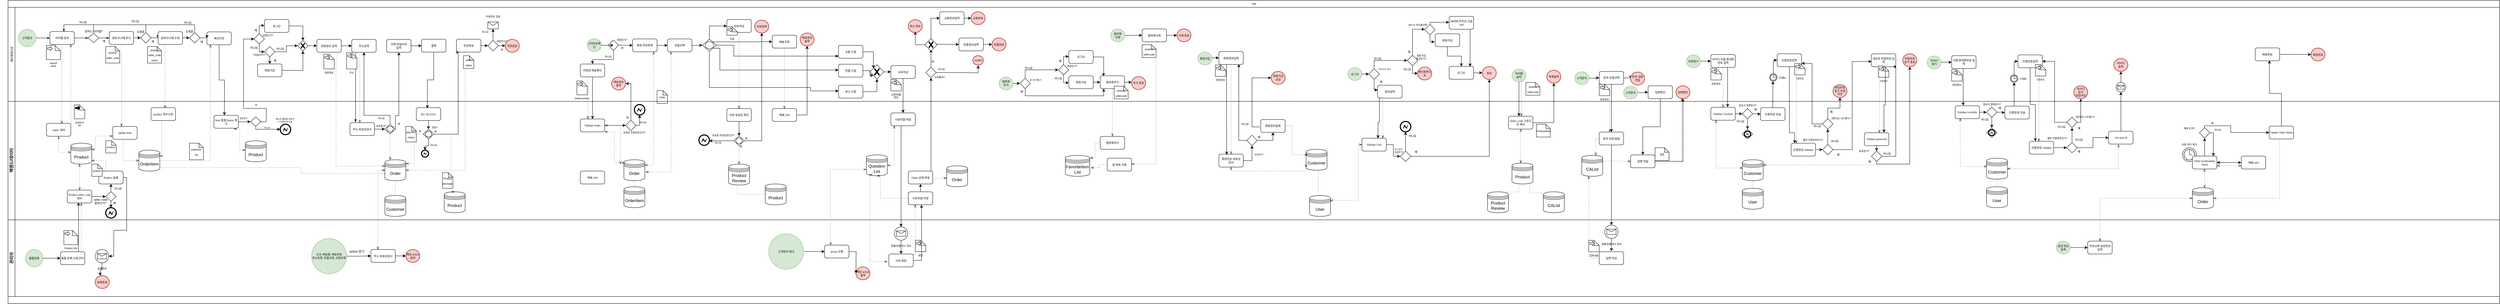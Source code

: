 <mxfile version="16.0.2" type="device" pages="2"><diagram name="Page-1" id="c7488fd3-1785-93aa-aadb-54a6760d102a"><mxGraphModel dx="3454" dy="2546" grid="1" gridSize="10" guides="1" tooltips="1" connect="1" arrows="1" fold="1" page="1" pageScale="1" pageWidth="1100" pageHeight="850" background="none" math="0" shadow="0"><root><mxCell id="0"/><mxCell id="1" parent="0"/><mxCell id="2b4e8129b02d487f-1" value="Pool" style="swimlane;html=1;childLayout=stackLayout;horizontal=1;startSize=20;horizontalStack=0;rounded=0;shadow=0;labelBackgroundColor=none;strokeWidth=1;fontFamily=Verdana;fontSize=6;align=center;" parent="1" vertex="1"><mxGeometry x="140" y="10" width="7140" height="870" as="geometry"/></mxCell><mxCell id="FxaIhAo18arY2BBfx0WE-38" value="" style="edgeStyle=elbowEdgeStyle;fontSize=12;html=1;endFill=0;startFill=0;endSize=6;startSize=6;dashed=1;dashPattern=1 4;endArrow=openThin;startArrow=none;rounded=0;exitX=0.5;exitY=1;exitDx=0;exitDy=0;entryX=0.627;entryY=0.02;entryDx=0;entryDy=0;entryPerimeter=0;" parent="2b4e8129b02d487f-1" source="2b4e8129b02d487f-6" target="2b4e8129b02d487f-12" edge="1"><mxGeometry width="160" relative="1" as="geometry"><mxPoint x="250" y="260" as="sourcePoint"/><mxPoint x="152" y="330" as="targetPoint"/><Array as="points"><mxPoint x="154" y="300"/><mxPoint x="145" y="230"/></Array></mxGeometry></mxCell><mxCell id="FxaIhAo18arY2BBfx0WE-40" value="" style="edgeStyle=elbowEdgeStyle;fontSize=12;html=1;endFill=0;startFill=0;endSize=6;startSize=6;dashed=1;dashPattern=1 4;endArrow=openThin;startArrow=none;rounded=0;" parent="2b4e8129b02d487f-1" source="2b4e8129b02d487f-12" target="2b4e8129b02d487f-6" edge="1"><mxGeometry width="160" relative="1" as="geometry"><mxPoint x="241.11" y="237.76" as="sourcePoint"/><mxPoint x="240.0" y="465" as="targetPoint"/><Array as="points"><mxPoint x="180" y="150"/><mxPoint x="200" y="360"/><mxPoint x="245" y="372"/><mxPoint x="231.11" y="341.26"/></Array></mxGeometry></mxCell><mxCell id="FxaIhAo18arY2BBfx0WE-49" value="" style="edgeStyle=elbowEdgeStyle;fontSize=12;html=1;endFill=0;startFill=0;endSize=6;startSize=6;dashed=1;dashPattern=1 4;endArrow=openThin;startArrow=none;rounded=0;exitX=0.5;exitY=1;exitDx=0;exitDy=0;" parent="2b4e8129b02d487f-1" source="IQKsA2hC_b-GKfW8OyPs-12" target="2b4e8129b02d487f-9" edge="1"><mxGeometry width="160" relative="1" as="geometry"><mxPoint x="310" y="240" as="sourcePoint"/><mxPoint x="321" y="270" as="targetPoint"/></mxGeometry></mxCell><mxCell id="FxaIhAo18arY2BBfx0WE-68" value="" style="edgeStyle=elbowEdgeStyle;fontSize=12;html=1;endFill=0;startFill=0;endSize=6;startSize=6;dashed=1;dashPattern=1 4;endArrow=openThin;startArrow=none;rounded=0;exitX=1;exitY=0.5;exitDx=0;exitDy=0;" parent="2b4e8129b02d487f-1" source="FxaIhAo18arY2BBfx0WE-31" target="FxaIhAo18arY2BBfx0WE-6" edge="1"><mxGeometry width="160" relative="1" as="geometry"><mxPoint x="500" y="430" as="sourcePoint"/><mxPoint x="660" y="430" as="targetPoint"/><Array as="points"><mxPoint x="580" y="300"/><mxPoint x="550" y="430"/><mxPoint x="600" y="300"/></Array></mxGeometry></mxCell><mxCell id="FxaIhAo18arY2BBfx0WE-72" value="" style="edgeStyle=elbowEdgeStyle;fontSize=12;html=1;endFill=0;startFill=0;endSize=6;startSize=6;dashed=1;dashPattern=1 4;endArrow=openThin;startArrow=none;rounded=0;exitX=0.325;exitY=0.982;exitDx=0;exitDy=0;exitPerimeter=0;" parent="2b4e8129b02d487f-1" source="IQKsA2hC_b-GKfW8OyPs-56" target="FxaIhAo18arY2BBfx0WE-73" edge="1"><mxGeometry width="160" relative="1" as="geometry"><mxPoint x="910" y="320" as="sourcePoint"/><mxPoint x="1008" y="321" as="targetPoint"/><Array as="points"><mxPoint x="1008" y="230"/><mxPoint x="1008" y="230"/></Array></mxGeometry></mxCell><mxCell id="FxaIhAo18arY2BBfx0WE-78" style="edgeStyle=orthogonalEdgeStyle;rounded=0;orthogonalLoop=1;jettySize=auto;html=1;fontSize=7;" parent="2b4e8129b02d487f-1" target="IQKsA2hC_b-GKfW8OyPs-56" edge="1"><mxGeometry relative="1" as="geometry"><mxPoint x="1095" y="310" as="targetPoint"/><Array as="points"><mxPoint x="1095" y="330"/><mxPoint x="1020" y="330"/></Array><mxPoint x="1095" y="354.5" as="sourcePoint"/></mxGeometry></mxCell><mxCell id="3I4FTRNGJSOLz-gJWDC1-29" value="" style="edgeStyle=elbowEdgeStyle;fontSize=12;html=1;endFill=0;startFill=0;endSize=6;startSize=6;dashed=1;dashPattern=1 4;endArrow=openThin;startArrow=none;rounded=0;exitX=0.567;exitY=0.999;exitDx=0;exitDy=0;exitPerimeter=0;entryX=0;entryY=0.3;entryDx=0;entryDy=0;" parent="2b4e8129b02d487f-1" source="IQKsA2hC_b-GKfW8OyPs-55" target="3I4FTRNGJSOLz-gJWDC1-1" edge="1"><mxGeometry width="160" relative="1" as="geometry"><mxPoint x="860" y="250" as="sourcePoint"/><mxPoint x="1020" y="250" as="targetPoint"/><Array as="points"><mxPoint x="940" y="290"/></Array></mxGeometry></mxCell><mxCell id="3I4FTRNGJSOLz-gJWDC1-40" value="" style="edgeStyle=elbowEdgeStyle;fontSize=12;html=1;endFill=0;startFill=0;endSize=6;startSize=6;dashed=1;dashPattern=1 4;endArrow=openThin;startArrow=none;rounded=0;entryX=1;entryY=0.5;entryDx=0;entryDy=0;" parent="2b4e8129b02d487f-1" source="IQKsA2hC_b-GKfW8OyPs-61" target="3I4FTRNGJSOLz-gJWDC1-1" edge="1"><mxGeometry width="160" relative="1" as="geometry"><mxPoint x="934.69" y="158.963" as="sourcePoint"/><mxPoint x="1240" y="488" as="targetPoint"/><Array as="points"><mxPoint x="1310" y="400"/><mxPoint x="1300" y="320"/><mxPoint x="1290" y="350"/><mxPoint x="1250" y="430"/><mxPoint x="1220" y="480"/><mxPoint x="1310" y="270"/></Array></mxGeometry></mxCell><mxCell id="3I4FTRNGJSOLz-gJWDC1-59" style="edgeStyle=orthogonalEdgeStyle;rounded=0;orthogonalLoop=1;jettySize=auto;html=1;entryX=0.113;entryY=1.008;entryDx=0;entryDy=0;entryPerimeter=0;" parent="2b4e8129b02d487f-1" source="3I4FTRNGJSOLz-gJWDC1-53" target="IQKsA2hC_b-GKfW8OyPs-61" edge="1"><mxGeometry relative="1" as="geometry"><mxPoint x="1270" y="383.94" as="targetPoint"/><Array as="points"><mxPoint x="1290" y="384"/><mxPoint x="1290" y="149"/></Array></mxGeometry></mxCell><mxCell id="e5NEt7VhwltElbkPWXyP-3" value="" style="edgeStyle=elbowEdgeStyle;fontSize=12;html=1;endFill=0;startFill=0;endSize=6;startSize=6;dashed=1;dashPattern=1 4;endArrow=openThin;startArrow=none;rounded=0;" parent="2b4e8129b02d487f-1" source="2b4e8129b02d487f-14" target="e5NEt7VhwltElbkPWXyP-10" edge="1"><mxGeometry width="160" relative="1" as="geometry"><mxPoint x="350.0" y="355.0" as="sourcePoint"/><mxPoint x="210" y="610" as="targetPoint"/><Array as="points"><mxPoint x="210" y="650"/></Array></mxGeometry></mxCell><mxCell id="e5NEt7VhwltElbkPWXyP-27" style="edgeStyle=orthogonalEdgeStyle;rounded=0;orthogonalLoop=1;jettySize=auto;html=1;" parent="2b4e8129b02d487f-1" source="e5NEt7VhwltElbkPWXyP-18" target="e5NEt7VhwltElbkPWXyP-28" edge="1"><mxGeometry relative="1" as="geometry"><mxPoint x="330" y="720.93" as="targetPoint"/><Array as="points"><mxPoint x="340" y="508"/><mxPoint x="340" y="660"/><mxPoint x="303" y="660"/></Array></mxGeometry></mxCell><mxCell id="2b4e8129b02d487f-2" value="&#10;&#10;&lt;span style=&quot;color: rgb(0, 0, 0); font-family: verdana; font-size: 8px; font-style: normal; font-weight: 400; letter-spacing: normal; text-align: center; text-indent: 0px; text-transform: none; word-spacing: 0px; background-color: rgb(248, 249, 250); display: inline; float: none;&quot;&gt;메인화면으로&lt;/span&gt;&#10;&#10;" style="swimlane;html=1;startSize=20;horizontal=0;fontSize=11;" parent="2b4e8129b02d487f-1" vertex="1"><mxGeometry y="20" width="7140" height="270" as="geometry"/></mxCell><mxCell id="2b4e8129b02d487f-18" style="edgeStyle=orthogonalEdgeStyle;rounded=0;html=1;labelBackgroundColor=none;startArrow=none;startFill=0;startSize=5;endArrow=classicThin;endFill=1;endSize=5;jettySize=auto;orthogonalLoop=1;strokeWidth=1;fontFamily=Verdana;fontSize=8" parent="2b4e8129b02d487f-2" source="2b4e8129b02d487f-5" target="2b4e8129b02d487f-6" edge="1"><mxGeometry relative="1" as="geometry"/></mxCell><mxCell id="2b4e8129b02d487f-5" value="고객접속" style="ellipse;whiteSpace=wrap;html=1;rounded=0;shadow=0;labelBackgroundColor=none;strokeWidth=1;fontFamily=Verdana;fontSize=8;align=center;fillColor=#d5e8d4;strokeColor=#82b366;" parent="2b4e8129b02d487f-2" vertex="1"><mxGeometry x="30" y="63" width="50" height="50" as="geometry"/></mxCell><mxCell id="2b4e8129b02d487f-6" value="아이템 검색" style="rounded=1;whiteSpace=wrap;html=1;shadow=0;labelBackgroundColor=none;strokeWidth=1;fontFamily=Verdana;fontSize=8;align=center;" parent="2b4e8129b02d487f-2" vertex="1"><mxGeometry x="120" y="69.5" width="70" height="37" as="geometry"/></mxCell><mxCell id="IQKsA2hC_b-GKfW8OyPs-9" value="" style="rhombus;whiteSpace=wrap;html=1;" parent="2b4e8129b02d487f-2" vertex="1"><mxGeometry x="230" y="74.5" width="30" height="27" as="geometry"/></mxCell><mxCell id="IQKsA2hC_b-GKfW8OyPs-10" style="edgeStyle=orthogonalEdgeStyle;rounded=0;html=1;labelBackgroundColor=none;startArrow=none;startFill=0;startSize=5;endArrow=classicThin;endFill=1;endSize=5;jettySize=auto;orthogonalLoop=1;strokeWidth=1;fontFamily=Verdana;fontSize=8;exitX=1;exitY=0.5;exitDx=0;exitDy=0;entryX=0;entryY=0.5;entryDx=0;entryDy=0;" parent="2b4e8129b02d487f-2" source="2b4e8129b02d487f-6" target="IQKsA2hC_b-GKfW8OyPs-9" edge="1"><mxGeometry relative="1" as="geometry"><mxPoint x="90" y="95.0" as="sourcePoint"/><mxPoint x="130" y="95.0" as="targetPoint"/></mxGeometry></mxCell><mxCell id="IQKsA2hC_b-GKfW8OyPs-11" value="원하는 아이템?" style="text;html=1;strokeColor=none;fillColor=none;align=center;verticalAlign=middle;whiteSpace=wrap;rounded=0;fontFamily=Helvetica;fontSize=8;" parent="2b4e8129b02d487f-2" vertex="1"><mxGeometry x="212.5" y="63.75" width="65" height="10" as="geometry"/></mxCell><mxCell id="IQKsA2hC_b-GKfW8OyPs-12" value="장바구니에 추가" style="rounded=1;whiteSpace=wrap;html=1;shadow=0;labelBackgroundColor=none;strokeWidth=1;fontFamily=Verdana;fontSize=8;align=center;" parent="2b4e8129b02d487f-2" vertex="1"><mxGeometry x="290" y="69.5" width="70" height="37" as="geometry"/></mxCell><mxCell id="IQKsA2hC_b-GKfW8OyPs-13" style="edgeStyle=orthogonalEdgeStyle;rounded=0;html=1;labelBackgroundColor=none;startArrow=none;startFill=0;startSize=5;endArrow=classicThin;endFill=1;endSize=5;jettySize=auto;orthogonalLoop=1;strokeWidth=1;fontFamily=Verdana;fontSize=8;exitX=1;exitY=0.5;exitDx=0;exitDy=0;entryX=0;entryY=0.5;entryDx=0;entryDy=0;" parent="2b4e8129b02d487f-2" source="IQKsA2hC_b-GKfW8OyPs-9" target="IQKsA2hC_b-GKfW8OyPs-12" edge="1"><mxGeometry relative="1" as="geometry"><mxPoint x="200" y="98.5" as="sourcePoint"/><mxPoint x="240" y="98" as="targetPoint"/></mxGeometry></mxCell><mxCell id="IQKsA2hC_b-GKfW8OyPs-14" value="예" style="text;html=1;strokeColor=none;fillColor=none;align=center;verticalAlign=middle;whiteSpace=wrap;rounded=0;fontFamily=Helvetica;fontSize=8;" parent="2b4e8129b02d487f-2" vertex="1"><mxGeometry x="260" y="86.5" width="30" height="20" as="geometry"/></mxCell><mxCell id="IQKsA2hC_b-GKfW8OyPs-15" style="edgeStyle=orthogonalEdgeStyle;rounded=0;html=1;labelBackgroundColor=none;startArrow=none;startFill=0;startSize=5;endArrow=classicThin;endFill=1;endSize=5;jettySize=auto;orthogonalLoop=1;strokeWidth=1;fontFamily=Verdana;fontSize=8;exitX=0.5;exitY=0;exitDx=0;exitDy=0;" parent="2b4e8129b02d487f-2" source="IQKsA2hC_b-GKfW8OyPs-9" edge="1"><mxGeometry relative="1" as="geometry"><mxPoint x="245" y="70" as="sourcePoint"/><mxPoint x="160" y="70" as="targetPoint"/><Array as="points"><mxPoint x="245" y="50"/><mxPoint x="160" y="50"/></Array></mxGeometry></mxCell><mxCell id="IQKsA2hC_b-GKfW8OyPs-16" value="아니요" style="text;html=1;strokeColor=none;fillColor=none;align=center;verticalAlign=middle;whiteSpace=wrap;rounded=0;fontFamily=Helvetica;fontSize=8;" parent="2b4e8129b02d487f-2" vertex="1"><mxGeometry x="200" y="32.5" width="30" height="20" as="geometry"/></mxCell><mxCell id="IQKsA2hC_b-GKfW8OyPs-21" style="edgeStyle=orthogonalEdgeStyle;rounded=0;orthogonalLoop=1;jettySize=auto;html=1;entryX=0;entryY=0.5;entryDx=0;entryDy=0;fontFamily=Helvetica;fontSize=8;" parent="2b4e8129b02d487f-2" target="IQKsA2hC_b-GKfW8OyPs-19" edge="1"><mxGeometry relative="1" as="geometry"><mxPoint x="360" y="87.534" as="sourcePoint"/></mxGeometry></mxCell><mxCell id="IQKsA2hC_b-GKfW8OyPs-19" value="" style="rhombus;whiteSpace=wrap;html=1;" parent="2b4e8129b02d487f-2" vertex="1"><mxGeometry x="380" y="72.5" width="30" height="30" as="geometry"/></mxCell><mxCell id="IQKsA2hC_b-GKfW8OyPs-20" value="쇼핑끝" style="text;html=1;strokeColor=none;fillColor=none;align=center;verticalAlign=middle;whiteSpace=wrap;rounded=0;fontFamily=Helvetica;fontSize=8;" parent="2b4e8129b02d487f-2" vertex="1"><mxGeometry x="360" y="63.75" width="40" height="13.25" as="geometry"/></mxCell><mxCell id="IQKsA2hC_b-GKfW8OyPs-22" value="예" style="text;html=1;strokeColor=none;fillColor=none;align=center;verticalAlign=middle;whiteSpace=wrap;rounded=0;fontFamily=Helvetica;fontSize=8;" parent="2b4e8129b02d487f-2" vertex="1"><mxGeometry x="400" y="87.5" width="30" height="20" as="geometry"/></mxCell><mxCell id="IQKsA2hC_b-GKfW8OyPs-23" style="edgeStyle=orthogonalEdgeStyle;rounded=0;orthogonalLoop=1;jettySize=auto;html=1;fontFamily=Helvetica;fontSize=8;" parent="2b4e8129b02d487f-2" source="IQKsA2hC_b-GKfW8OyPs-19" edge="1"><mxGeometry relative="1" as="geometry"><mxPoint x="430" y="88" as="targetPoint"/></mxGeometry></mxCell><mxCell id="IQKsA2hC_b-GKfW8OyPs-32" style="edgeStyle=orthogonalEdgeStyle;rounded=0;orthogonalLoop=1;jettySize=auto;html=1;entryX=0;entryY=0.5;entryDx=0;entryDy=0;fontFamily=Helvetica;fontSize=8;" parent="2b4e8129b02d487f-2" source="IQKsA2hC_b-GKfW8OyPs-25" edge="1"><mxGeometry relative="1" as="geometry"><mxPoint x="735" y="127.5" as="targetPoint"/><Array as="points"><mxPoint x="720" y="127.5"/></Array></mxGeometry></mxCell><mxCell id="IQKsA2hC_b-GKfW8OyPs-25" value="" style="rhombus;whiteSpace=wrap;html=1;" parent="2b4e8129b02d487f-2" vertex="1"><mxGeometry x="705" y="75.5" width="30" height="30" as="geometry"/></mxCell><mxCell id="IQKsA2hC_b-GKfW8OyPs-27" value="회원인가?" style="text;html=1;strokeColor=none;fillColor=none;align=center;verticalAlign=middle;whiteSpace=wrap;rounded=0;fontFamily=Helvetica;fontSize=7;" parent="2b4e8129b02d487f-2" vertex="1"><mxGeometry x="715" y="65.5" width="60" height="30" as="geometry"/></mxCell><mxCell id="IQKsA2hC_b-GKfW8OyPs-36" value="로그인" style="rounded=1;whiteSpace=wrap;html=1;shadow=0;labelBackgroundColor=none;strokeWidth=1;fontFamily=Verdana;fontSize=8;align=center;" parent="2b4e8129b02d487f-2" vertex="1"><mxGeometry x="735" y="35.0" width="70" height="37" as="geometry"/></mxCell><mxCell id="IQKsA2hC_b-GKfW8OyPs-33" style="edgeStyle=orthogonalEdgeStyle;rounded=0;orthogonalLoop=1;jettySize=auto;html=1;fontFamily=Helvetica;fontSize=8;entryX=-0.004;entryY=0.464;entryDx=0;entryDy=0;entryPerimeter=0;" parent="2b4e8129b02d487f-2" source="IQKsA2hC_b-GKfW8OyPs-25" target="IQKsA2hC_b-GKfW8OyPs-36" edge="1"><mxGeometry relative="1" as="geometry"><mxPoint x="720" y="52.5" as="targetPoint"/><Array as="points"><mxPoint x="720" y="52.5"/></Array></mxGeometry></mxCell><mxCell id="IQKsA2hC_b-GKfW8OyPs-38" style="edgeStyle=orthogonalEdgeStyle;rounded=0;orthogonalLoop=1;jettySize=auto;html=1;fontFamily=Helvetica;fontSize=8;" parent="2b4e8129b02d487f-2" source="IQKsA2hC_b-GKfW8OyPs-36" target="FxaIhAo18arY2BBfx0WE-37" edge="1"><mxGeometry relative="1" as="geometry"><mxPoint x="840" y="95.5" as="targetPoint"/></mxGeometry></mxCell><mxCell id="IQKsA2hC_b-GKfW8OyPs-45" style="edgeStyle=orthogonalEdgeStyle;rounded=0;orthogonalLoop=1;jettySize=auto;html=1;entryX=0.5;entryY=0;entryDx=0;entryDy=0;fontFamily=Helvetica;fontSize=8;" parent="2b4e8129b02d487f-2" source="IQKsA2hC_b-GKfW8OyPs-39" target="IQKsA2hC_b-GKfW8OyPs-41" edge="1"><mxGeometry relative="1" as="geometry"/></mxCell><mxCell id="IQKsA2hC_b-GKfW8OyPs-39" value="" style="rhombus;whiteSpace=wrap;html=1;" parent="2b4e8129b02d487f-2" vertex="1"><mxGeometry x="735" y="112.5" width="30" height="30" as="geometry"/></mxCell><mxCell id="IQKsA2hC_b-GKfW8OyPs-41" value="회원가입" style="rounded=1;whiteSpace=wrap;html=1;shadow=0;labelBackgroundColor=none;strokeWidth=1;fontFamily=Verdana;fontSize=8;align=center;" parent="2b4e8129b02d487f-2" vertex="1"><mxGeometry x="715" y="162.5" width="70" height="37" as="geometry"/></mxCell><mxCell id="IQKsA2hC_b-GKfW8OyPs-43" value="가입할것인가?" style="text;html=1;strokeColor=none;fillColor=none;align=center;verticalAlign=middle;whiteSpace=wrap;rounded=0;fontFamily=Helvetica;fontSize=6;" parent="2b4e8129b02d487f-2" vertex="1"><mxGeometry x="697.5" y="129.99" width="45" height="14.5" as="geometry"/></mxCell><mxCell id="IQKsA2hC_b-GKfW8OyPs-58" style="edgeStyle=orthogonalEdgeStyle;rounded=0;orthogonalLoop=1;jettySize=auto;html=1;fontFamily=Helvetica;fontSize=7;" parent="2b4e8129b02d487f-2" source="FxaIhAo18arY2BBfx0WE-37" target="IQKsA2hC_b-GKfW8OyPs-55" edge="1"><mxGeometry relative="1" as="geometry"><mxPoint x="855" y="110.5" as="sourcePoint"/></mxGeometry></mxCell><mxCell id="IQKsA2hC_b-GKfW8OyPs-44" style="edgeStyle=orthogonalEdgeStyle;rounded=0;orthogonalLoop=1;jettySize=auto;html=1;fontFamily=Helvetica;fontSize=8;entryX=0;entryY=0.5;entryDx=0;entryDy=0;entryPerimeter=0;" parent="2b4e8129b02d487f-2" source="IQKsA2hC_b-GKfW8OyPs-39" target="FxaIhAo18arY2BBfx0WE-37" edge="1"><mxGeometry relative="1" as="geometry"><mxPoint x="820" y="110" as="targetPoint"/></mxGeometry></mxCell><mxCell id="IQKsA2hC_b-GKfW8OyPs-47" style="edgeStyle=orthogonalEdgeStyle;rounded=0;orthogonalLoop=1;jettySize=auto;html=1;fontFamily=Helvetica;fontSize=8;entryX=0.5;entryY=1;entryDx=0;entryDy=0;entryPerimeter=0;" parent="2b4e8129b02d487f-2" source="IQKsA2hC_b-GKfW8OyPs-41" target="FxaIhAo18arY2BBfx0WE-37" edge="1"><mxGeometry relative="1" as="geometry"><mxPoint x="840" y="125.5" as="targetPoint"/></mxGeometry></mxCell><mxCell id="IQKsA2hC_b-GKfW8OyPs-48" value="예" style="text;html=1;strokeColor=none;fillColor=none;align=center;verticalAlign=middle;whiteSpace=wrap;rounded=0;fontFamily=Helvetica;fontSize=8;" parent="2b4e8129b02d487f-2" vertex="1"><mxGeometry x="695" y="55.5" width="30" height="20" as="geometry"/></mxCell><mxCell id="IQKsA2hC_b-GKfW8OyPs-49" value="예" style="text;html=1;strokeColor=none;fillColor=none;align=center;verticalAlign=middle;whiteSpace=wrap;rounded=0;fontFamily=Helvetica;fontSize=8;" parent="2b4e8129b02d487f-2" vertex="1"><mxGeometry x="750" y="142.5" width="30" height="20" as="geometry"/></mxCell><mxCell id="IQKsA2hC_b-GKfW8OyPs-50" value="아니요" style="text;html=1;strokeColor=none;fillColor=none;align=center;verticalAlign=middle;whiteSpace=wrap;rounded=0;fontFamily=Helvetica;fontSize=8;" parent="2b4e8129b02d487f-2" vertex="1"><mxGeometry x="690" y="105.5" width="30" height="20" as="geometry"/></mxCell><mxCell id="IQKsA2hC_b-GKfW8OyPs-51" value="아니요" style="text;html=1;strokeColor=none;fillColor=none;align=center;verticalAlign=middle;whiteSpace=wrap;rounded=0;fontFamily=Helvetica;fontSize=8;" parent="2b4e8129b02d487f-2" vertex="1"><mxGeometry x="765" y="109" width="30" height="20" as="geometry"/></mxCell><mxCell id="IQKsA2hC_b-GKfW8OyPs-57" style="edgeStyle=orthogonalEdgeStyle;rounded=0;orthogonalLoop=1;jettySize=auto;html=1;entryX=0;entryY=0.5;entryDx=0;entryDy=0;fontFamily=Helvetica;fontSize=7;" parent="2b4e8129b02d487f-2" source="IQKsA2hC_b-GKfW8OyPs-55" target="IQKsA2hC_b-GKfW8OyPs-56" edge="1"><mxGeometry relative="1" as="geometry"/></mxCell><mxCell id="IQKsA2hC_b-GKfW8OyPs-55" value="회원정보 입력" style="rounded=1;whiteSpace=wrap;html=1;shadow=0;labelBackgroundColor=none;strokeWidth=1;fontFamily=Verdana;fontSize=8;align=center;" parent="2b4e8129b02d487f-2" vertex="1"><mxGeometry x="885" y="92.0" width="70" height="37" as="geometry"/></mxCell><mxCell id="IQKsA2hC_b-GKfW8OyPs-56" value="주소입력" style="rounded=1;whiteSpace=wrap;html=1;shadow=0;labelBackgroundColor=none;strokeWidth=1;fontFamily=Verdana;fontSize=8;align=center;" parent="2b4e8129b02d487f-2" vertex="1"><mxGeometry x="985" y="92.0" width="70" height="37" as="geometry"/></mxCell><mxCell id="IQKsA2hC_b-GKfW8OyPs-59" value="결제" style="rounded=1;whiteSpace=wrap;html=1;shadow=0;labelBackgroundColor=none;strokeWidth=1;fontFamily=Verdana;fontSize=8;align=center;" parent="2b4e8129b02d487f-2" vertex="1"><mxGeometry x="1185" y="91.5" width="70" height="37" as="geometry"/></mxCell><mxCell id="IQKsA2hC_b-GKfW8OyPs-61" value="주문완료" style="rounded=1;whiteSpace=wrap;html=1;shadow=0;labelBackgroundColor=none;strokeWidth=1;fontFamily=Verdana;fontSize=8;align=center;" parent="2b4e8129b02d487f-2" vertex="1"><mxGeometry x="1285" y="91.5" width="70" height="37" as="geometry"/></mxCell><mxCell id="IQKsA2hC_b-GKfW8OyPs-70" style="edgeStyle=orthogonalEdgeStyle;rounded=0;orthogonalLoop=1;jettySize=auto;html=1;entryX=0.5;entryY=1;entryDx=0;entryDy=0;fontFamily=Helvetica;fontSize=7;" parent="2b4e8129b02d487f-2" source="IQKsA2hC_b-GKfW8OyPs-65" target="IQKsA2hC_b-GKfW8OyPs-4" edge="1"><mxGeometry relative="1" as="geometry"><Array as="points"><mxPoint x="1390" y="62"/><mxPoint x="1390" y="62"/></Array></mxGeometry></mxCell><mxCell id="IQKsA2hC_b-GKfW8OyPs-122" style="edgeStyle=orthogonalEdgeStyle;rounded=0;orthogonalLoop=1;jettySize=auto;html=1;entryX=0;entryY=0.5;entryDx=0;entryDy=0;fontFamily=Helvetica;fontSize=7;" parent="2b4e8129b02d487f-2" source="IQKsA2hC_b-GKfW8OyPs-65" target="IQKsA2hC_b-GKfW8OyPs-80" edge="1"><mxGeometry relative="1" as="geometry"/></mxCell><mxCell id="IQKsA2hC_b-GKfW8OyPs-65" value="" style="rhombus;whiteSpace=wrap;html=1;" parent="2b4e8129b02d487f-2" vertex="1"><mxGeometry x="1375" y="95" width="30" height="30" as="geometry"/></mxCell><mxCell id="IQKsA2hC_b-GKfW8OyPs-64" style="edgeStyle=orthogonalEdgeStyle;rounded=0;orthogonalLoop=1;jettySize=auto;html=1;fontFamily=Helvetica;fontSize=7;" parent="2b4e8129b02d487f-2" source="IQKsA2hC_b-GKfW8OyPs-61" target="IQKsA2hC_b-GKfW8OyPs-65" edge="1"><mxGeometry relative="1" as="geometry"><mxPoint x="1375" y="110" as="targetPoint"/></mxGeometry></mxCell><mxCell id="IQKsA2hC_b-GKfW8OyPs-66" value="회원인가?" style="text;html=1;strokeColor=none;fillColor=none;align=center;verticalAlign=middle;whiteSpace=wrap;rounded=0;fontFamily=Helvetica;fontSize=7;" parent="2b4e8129b02d487f-2" vertex="1"><mxGeometry x="1397.5" y="92.5" width="35" height="10" as="geometry"/></mxCell><mxCell id="IQKsA2hC_b-GKfW8OyPs-69" value="아니요" style="text;html=1;strokeColor=none;fillColor=none;align=center;verticalAlign=middle;whiteSpace=wrap;rounded=0;fontFamily=Helvetica;fontSize=7;" parent="2b4e8129b02d487f-2" vertex="1"><mxGeometry x="1345" y="62" width="45" height="18" as="geometry"/></mxCell><mxCell id="IQKsA2hC_b-GKfW8OyPs-4" value="" style="shape=message;whiteSpace=wrap;html=1;" parent="2b4e8129b02d487f-2" vertex="1"><mxGeometry x="1375" y="42" width="30" height="20" as="geometry"/></mxCell><mxCell id="IQKsA2hC_b-GKfW8OyPs-72" value="주문번호 전달" style="text;html=1;strokeColor=none;fillColor=none;align=center;verticalAlign=middle;whiteSpace=wrap;rounded=0;fontFamily=Helvetica;fontSize=7;" parent="2b4e8129b02d487f-2" vertex="1"><mxGeometry x="1360" y="12" width="60" height="30" as="geometry"/></mxCell><mxCell id="IQKsA2hC_b-GKfW8OyPs-80" value="주문종료" style="ellipse;whiteSpace=wrap;html=1;rounded=0;shadow=0;labelBackgroundColor=none;strokeWidth=2;fontFamily=Verdana;fontSize=8;align=center;fillColor=#f8cecc;strokeColor=#b85450;" parent="2b4e8129b02d487f-2" vertex="1"><mxGeometry x="1425" y="92" width="40" height="37" as="geometry"/></mxCell><mxCell id="IQKsA2hC_b-GKfW8OyPs-81" value="예&lt;br&gt;" style="text;html=1;strokeColor=none;fillColor=none;align=center;verticalAlign=middle;whiteSpace=wrap;rounded=0;fontFamily=Helvetica;fontSize=7;" parent="2b4e8129b02d487f-2" vertex="1"><mxGeometry x="1405" y="118" width="20" height="7" as="geometry"/></mxCell><mxCell id="IQKsA2hC_b-GKfW8OyPs-82" value="고객주문확인" style="ellipse;whiteSpace=wrap;html=1;rounded=0;shadow=0;labelBackgroundColor=none;strokeWidth=1;fontFamily=Verdana;fontSize=8;align=center;fillColor=#d5e8d4;strokeColor=#82b366;" parent="2b4e8129b02d487f-2" vertex="1"><mxGeometry x="1660" y="90.25" width="40" height="37" as="geometry"/></mxCell><mxCell id="e5NEt7VhwltElbkPWXyP-41" style="edgeStyle=orthogonalEdgeStyle;rounded=0;orthogonalLoop=1;jettySize=auto;html=1;fontSize=7;" parent="2b4e8129b02d487f-2" source="IQKsA2hC_b-GKfW8OyPs-84" target="IQKsA2hC_b-GKfW8OyPs-90" edge="1"><mxGeometry relative="1" as="geometry"><Array as="points"><mxPoint x="1735" y="150"/><mxPoint x="1675" y="150"/></Array></mxGeometry></mxCell><mxCell id="IQKsA2hC_b-GKfW8OyPs-84" value="" style="rhombus;whiteSpace=wrap;html=1;" parent="2b4e8129b02d487f-2" vertex="1"><mxGeometry x="1720" y="93.75" width="30" height="30" as="geometry"/></mxCell><mxCell id="IQKsA2hC_b-GKfW8OyPs-85" style="edgeStyle=orthogonalEdgeStyle;rounded=0;orthogonalLoop=1;jettySize=auto;html=1;fontFamily=Helvetica;fontSize=7;" parent="2b4e8129b02d487f-2" target="IQKsA2hC_b-GKfW8OyPs-84" edge="1"><mxGeometry relative="1" as="geometry"><mxPoint x="1540" y="138.75" as="targetPoint"/><mxPoint x="1700" y="108.75" as="sourcePoint"/></mxGeometry></mxCell><mxCell id="IQKsA2hC_b-GKfW8OyPs-86" value="아니요" style="text;html=1;strokeColor=none;fillColor=none;align=center;verticalAlign=middle;whiteSpace=wrap;rounded=0;fontFamily=Helvetica;fontSize=7;" parent="2b4e8129b02d487f-2" vertex="1"><mxGeometry x="1700" y="135.25" width="40" height="12.5" as="geometry"/></mxCell><mxCell id="IQKsA2hC_b-GKfW8OyPs-87" style="edgeStyle=orthogonalEdgeStyle;rounded=0;orthogonalLoop=1;jettySize=auto;html=1;fontFamily=Helvetica;fontSize=7;entryX=0;entryY=0.5;entryDx=0;entryDy=0;" parent="2b4e8129b02d487f-2" source="IQKsA2hC_b-GKfW8OyPs-84" target="IQKsA2hC_b-GKfW8OyPs-94" edge="1"><mxGeometry relative="1" as="geometry"><mxPoint x="1770" y="108.75" as="targetPoint"/></mxGeometry></mxCell><mxCell id="IQKsA2hC_b-GKfW8OyPs-88" value="회원인가?" style="text;html=1;strokeColor=none;fillColor=none;align=center;verticalAlign=middle;whiteSpace=wrap;rounded=0;fontFamily=Helvetica;fontSize=7;" parent="2b4e8129b02d487f-2" vertex="1"><mxGeometry x="1740" y="83.75" width="40" height="19.5" as="geometry"/></mxCell><mxCell id="IQKsA2hC_b-GKfW8OyPs-89" value="예&lt;br&gt;" style="text;html=1;strokeColor=none;fillColor=none;align=center;verticalAlign=middle;whiteSpace=wrap;rounded=0;fontFamily=Helvetica;fontSize=7;" parent="2b4e8129b02d487f-2" vertex="1"><mxGeometry x="1750" y="113.75" width="20" height="7" as="geometry"/></mxCell><mxCell id="IQKsA2hC_b-GKfW8OyPs-90" value="비회원 배송확인" style="rounded=1;whiteSpace=wrap;html=1;shadow=0;labelBackgroundColor=none;strokeWidth=1;fontFamily=Verdana;fontSize=8;align=center;" parent="2b4e8129b02d487f-2" vertex="1"><mxGeometry x="1640" y="162.75" width="70" height="37" as="geometry"/></mxCell><mxCell id="IQKsA2hC_b-GKfW8OyPs-109" style="edgeStyle=orthogonalEdgeStyle;rounded=0;orthogonalLoop=1;jettySize=auto;html=1;entryX=0;entryY=0.5;entryDx=0;entryDy=0;fontFamily=Helvetica;fontSize=7;exitX=0.5;exitY=0;exitDx=0;exitDy=0;exitPerimeter=0;" parent="2b4e8129b02d487f-2" source="FxaIhAo18arY2BBfx0WE-32" target="IQKsA2hC_b-GKfW8OyPs-105" edge="1"><mxGeometry relative="1" as="geometry"><mxPoint x="2020" y="111.986" as="sourcePoint"/></mxGeometry></mxCell><mxCell id="IQKsA2hC_b-GKfW8OyPs-124" style="edgeStyle=orthogonalEdgeStyle;rounded=0;orthogonalLoop=1;jettySize=auto;html=1;entryX=0;entryY=0.5;entryDx=0;entryDy=0;fontFamily=Helvetica;fontSize=7;" parent="2b4e8129b02d487f-2" source="IQKsA2hC_b-GKfW8OyPs-94" target="IQKsA2hC_b-GKfW8OyPs-123" edge="1"><mxGeometry relative="1" as="geometry"/></mxCell><mxCell id="IQKsA2hC_b-GKfW8OyPs-94" value="회원 주문목록" style="rounded=1;whiteSpace=wrap;html=1;shadow=0;labelBackgroundColor=none;strokeWidth=1;fontFamily=Verdana;fontSize=8;align=center;" parent="2b4e8129b02d487f-2" vertex="1"><mxGeometry x="1790" y="90.75" width="70" height="37" as="geometry"/></mxCell><mxCell id="IQKsA2hC_b-GKfW8OyPs-104" value="리뷰등록" style="ellipse;whiteSpace=wrap;html=1;rounded=0;shadow=0;labelBackgroundColor=none;strokeWidth=2;fontFamily=Verdana;fontSize=8;align=center;fillColor=#f8cecc;strokeColor=#b85450;" parent="2b4e8129b02d487f-2" vertex="1"><mxGeometry x="2140" y="36.75" width="40" height="37" as="geometry"/></mxCell><mxCell id="IQKsA2hC_b-GKfW8OyPs-105" value="리뷰작성" style="rounded=1;whiteSpace=wrap;html=1;shadow=0;labelBackgroundColor=none;strokeWidth=1;fontFamily=Verdana;fontSize=8;align=center;" parent="2b4e8129b02d487f-2" vertex="1"><mxGeometry x="2060" y="35.0" width="70" height="37" as="geometry"/></mxCell><mxCell id="IQKsA2hC_b-GKfW8OyPs-106" value="배송조회" style="rounded=1;whiteSpace=wrap;html=1;shadow=0;labelBackgroundColor=none;strokeWidth=1;fontFamily=Verdana;fontSize=8;align=center;" parent="2b4e8129b02d487f-2" vertex="1"><mxGeometry x="2190" y="80.0" width="70" height="37" as="geometry"/></mxCell><mxCell id="IQKsA2hC_b-GKfW8OyPs-107" value="교환 신청" style="rounded=1;whiteSpace=wrap;html=1;shadow=0;labelBackgroundColor=none;strokeWidth=1;fontFamily=Verdana;fontSize=8;align=center;" parent="2b4e8129b02d487f-2" vertex="1"><mxGeometry x="2380" y="109.28" width="70" height="37" as="geometry"/></mxCell><mxCell id="IQKsA2hC_b-GKfW8OyPs-96" style="edgeStyle=orthogonalEdgeStyle;rounded=0;orthogonalLoop=1;jettySize=auto;html=1;fontFamily=Helvetica;fontSize=7;entryX=0;entryY=0.5;entryDx=0;entryDy=0;exitX=0.632;exitY=0.224;exitDx=0;exitDy=0;exitPerimeter=0;" parent="2b4e8129b02d487f-2" source="FxaIhAo18arY2BBfx0WE-32" target="IQKsA2hC_b-GKfW8OyPs-106" edge="1"><mxGeometry relative="1" as="geometry"><mxPoint x="2050" y="112" as="targetPoint"/><mxPoint x="2020" y="112" as="sourcePoint"/></mxGeometry></mxCell><mxCell id="IQKsA2hC_b-GKfW8OyPs-110" value="배송정보&lt;br&gt;출력" style="ellipse;whiteSpace=wrap;html=1;rounded=0;shadow=0;labelBackgroundColor=none;strokeWidth=2;fontFamily=Verdana;fontSize=8;align=center;fillColor=#f8cecc;strokeColor=#b85450;" parent="2b4e8129b02d487f-2" vertex="1"><mxGeometry x="2270" y="73.75" width="40" height="37" as="geometry"/></mxCell><mxCell id="FxaIhAo18arY2BBfx0WE-35" style="edgeStyle=orthogonalEdgeStyle;rounded=0;orthogonalLoop=1;jettySize=auto;html=1;entryX=0;entryY=0.5;entryDx=0;entryDy=0;entryPerimeter=0;fontSize=7;" parent="2b4e8129b02d487f-2" source="IQKsA2hC_b-GKfW8OyPs-123" target="FxaIhAo18arY2BBfx0WE-32" edge="1"><mxGeometry relative="1" as="geometry"/></mxCell><mxCell id="IQKsA2hC_b-GKfW8OyPs-123" value="상품선택" style="rounded=1;whiteSpace=wrap;html=1;shadow=0;labelBackgroundColor=none;strokeWidth=1;fontFamily=Verdana;fontSize=8;align=center;" parent="2b4e8129b02d487f-2" vertex="1"><mxGeometry x="1890" y="90.75" width="70" height="37" as="geometry"/></mxCell><mxCell id="IQKsA2hC_b-GKfW8OyPs-133" style="edgeStyle=orthogonalEdgeStyle;rounded=0;orthogonalLoop=1;jettySize=auto;html=1;entryX=0.25;entryY=0.75;entryDx=0;entryDy=0;fontFamily=Helvetica;fontSize=7;entryPerimeter=0;" parent="2b4e8129b02d487f-2" source="IQKsA2hC_b-GKfW8OyPs-126" target="e5NEt7VhwltElbkPWXyP-119" edge="1"><mxGeometry relative="1" as="geometry"><mxPoint x="2500" y="213.25" as="targetPoint"/></mxGeometry></mxCell><mxCell id="IQKsA2hC_b-GKfW8OyPs-126" value="반품 신청" style="rounded=1;whiteSpace=wrap;html=1;shadow=0;labelBackgroundColor=none;strokeWidth=1;fontFamily=Verdana;fontSize=8;align=center;" parent="2b4e8129b02d487f-2" vertex="1"><mxGeometry x="2380" y="163.28" width="70" height="37" as="geometry"/></mxCell><mxCell id="IQKsA2hC_b-GKfW8OyPs-128" style="edgeStyle=orthogonalEdgeStyle;rounded=0;orthogonalLoop=1;jettySize=auto;html=1;fontFamily=Helvetica;fontSize=7;entryX=0.25;entryY=0.25;entryDx=0;entryDy=0;entryPerimeter=0;" parent="2b4e8129b02d487f-2" source="IQKsA2hC_b-GKfW8OyPs-107" target="e5NEt7VhwltElbkPWXyP-119" edge="1"><mxGeometry relative="1" as="geometry"><mxPoint x="2500" y="159.25" as="targetPoint"/></mxGeometry></mxCell><mxCell id="IQKsA2hC_b-GKfW8OyPs-178" style="edgeStyle=orthogonalEdgeStyle;rounded=0;orthogonalLoop=1;jettySize=auto;html=1;entryX=0;entryY=0.5;entryDx=0;entryDy=0;fontFamily=Helvetica;fontSize=6;" parent="2b4e8129b02d487f-2" source="IQKsA2hC_b-GKfW8OyPs-145" target="IQKsA2hC_b-GKfW8OyPs-177" edge="1"><mxGeometry relative="1" as="geometry"/></mxCell><mxCell id="IQKsA2hC_b-GKfW8OyPs-145" value="찜목록 &lt;br&gt;추가" style="ellipse;whiteSpace=wrap;html=1;rounded=0;shadow=0;labelBackgroundColor=none;strokeWidth=1;fontFamily=Verdana;fontSize=8;align=center;fillColor=#d5e8d4;strokeColor=#82b366;" parent="2b4e8129b02d487f-2" vertex="1"><mxGeometry x="2840" y="199.99" width="40" height="37" as="geometry"/></mxCell><mxCell id="IQKsA2hC_b-GKfW8OyPs-159" style="edgeStyle=orthogonalEdgeStyle;rounded=0;orthogonalLoop=1;jettySize=auto;html=1;entryX=0;entryY=0.5;entryDx=0;entryDy=0;fontFamily=Helvetica;fontSize=8;exitX=0.5;exitY=0;exitDx=0;exitDy=0;" parent="2b4e8129b02d487f-2" source="IQKsA2hC_b-GKfW8OyPs-177" target="IQKsA2hC_b-GKfW8OyPs-161" edge="1"><mxGeometry relative="1" as="geometry"><mxPoint x="2910" y="179.99" as="sourcePoint"/></mxGeometry></mxCell><mxCell id="IQKsA2hC_b-GKfW8OyPs-160" style="edgeStyle=orthogonalEdgeStyle;rounded=0;orthogonalLoop=1;jettySize=auto;html=1;entryX=0;entryY=0.5;entryDx=0;entryDy=0;fontFamily=Helvetica;fontSize=8;" parent="2b4e8129b02d487f-2" source="IQKsA2hC_b-GKfW8OyPs-161" edge="1"><mxGeometry relative="1" as="geometry"><mxPoint x="3040" y="216.49" as="targetPoint"/><Array as="points"><mxPoint x="3025" y="216.49"/></Array></mxGeometry></mxCell><mxCell id="IQKsA2hC_b-GKfW8OyPs-161" value="" style="rhombus;whiteSpace=wrap;html=1;" parent="2b4e8129b02d487f-2" vertex="1"><mxGeometry x="3010" y="164.49" width="30" height="30" as="geometry"/></mxCell><mxCell id="IQKsA2hC_b-GKfW8OyPs-162" value="회원인가?" style="text;html=1;strokeColor=none;fillColor=none;align=center;verticalAlign=middle;whiteSpace=wrap;rounded=0;fontFamily=Helvetica;fontSize=7;" parent="2b4e8129b02d487f-2" vertex="1"><mxGeometry x="3020" y="154.49" width="60" height="30" as="geometry"/></mxCell><mxCell id="IQKsA2hC_b-GKfW8OyPs-163" value="로그인" style="rounded=1;whiteSpace=wrap;html=1;shadow=0;labelBackgroundColor=none;strokeWidth=1;fontFamily=Verdana;fontSize=8;align=center;" parent="2b4e8129b02d487f-2" vertex="1"><mxGeometry x="3040" y="123.99" width="70" height="37" as="geometry"/></mxCell><mxCell id="IQKsA2hC_b-GKfW8OyPs-164" style="edgeStyle=orthogonalEdgeStyle;rounded=0;orthogonalLoop=1;jettySize=auto;html=1;fontFamily=Helvetica;fontSize=8;entryX=-0.004;entryY=0.464;entryDx=0;entryDy=0;entryPerimeter=0;" parent="2b4e8129b02d487f-2" source="IQKsA2hC_b-GKfW8OyPs-161" target="IQKsA2hC_b-GKfW8OyPs-163" edge="1"><mxGeometry relative="1" as="geometry"><mxPoint x="2835" y="161.49" as="targetPoint"/><Array as="points"><mxPoint x="3025" y="141.49"/></Array></mxGeometry></mxCell><mxCell id="IQKsA2hC_b-GKfW8OyPs-165" style="edgeStyle=orthogonalEdgeStyle;rounded=0;orthogonalLoop=1;jettySize=auto;html=1;fontFamily=Helvetica;fontSize=8;entryX=0.135;entryY=0.028;entryDx=0;entryDy=0;entryPerimeter=0;" parent="2b4e8129b02d487f-2" source="IQKsA2hC_b-GKfW8OyPs-163" target="IQKsA2hC_b-GKfW8OyPs-179" edge="1"><mxGeometry relative="1" as="geometry"><mxPoint x="3144" y="178.99" as="targetPoint"/><Array as="points"><mxPoint x="3140" y="142.99"/><mxPoint x="3140" y="178.99"/><mxPoint x="3140" y="178.99"/></Array></mxGeometry></mxCell><mxCell id="IQKsA2hC_b-GKfW8OyPs-169" value="로그인 했나?" style="text;html=1;strokeColor=none;fillColor=none;align=center;verticalAlign=middle;whiteSpace=wrap;rounded=0;fontFamily=Helvetica;fontSize=6;" parent="2b4e8129b02d487f-2" vertex="1"><mxGeometry x="2920" y="198.99" width="50" height="20" as="geometry"/></mxCell><mxCell id="IQKsA2hC_b-GKfW8OyPs-173" value="예" style="text;html=1;strokeColor=none;fillColor=none;align=center;verticalAlign=middle;whiteSpace=wrap;rounded=0;fontFamily=Helvetica;fontSize=8;" parent="2b4e8129b02d487f-2" vertex="1"><mxGeometry x="3000" y="144.49" width="30" height="20" as="geometry"/></mxCell><mxCell id="IQKsA2hC_b-GKfW8OyPs-175" value="아니요" style="text;html=1;strokeColor=none;fillColor=none;align=center;verticalAlign=middle;whiteSpace=wrap;rounded=0;fontFamily=Helvetica;fontSize=8;" parent="2b4e8129b02d487f-2" vertex="1"><mxGeometry x="2995" y="194.49" width="30" height="20" as="geometry"/></mxCell><mxCell id="IQKsA2hC_b-GKfW8OyPs-177" value="" style="rhombus;whiteSpace=wrap;html=1;" parent="2b4e8129b02d487f-2" vertex="1"><mxGeometry x="2900" y="203.49" width="30" height="30" as="geometry"/></mxCell><mxCell id="IQKsA2hC_b-GKfW8OyPs-186" style="edgeStyle=orthogonalEdgeStyle;rounded=0;orthogonalLoop=1;jettySize=auto;html=1;entryX=0;entryY=0.432;entryDx=0;entryDy=0;entryPerimeter=0;fontFamily=Helvetica;fontSize=6;" parent="2b4e8129b02d487f-2" source="IQKsA2hC_b-GKfW8OyPs-179" target="IQKsA2hC_b-GKfW8OyPs-185" edge="1"><mxGeometry relative="1" as="geometry"/></mxCell><mxCell id="IQKsA2hC_b-GKfW8OyPs-179" value="찜목록추가" style="rounded=1;whiteSpace=wrap;html=1;shadow=0;labelBackgroundColor=none;strokeWidth=1;fontFamily=Verdana;fontSize=8;align=center;" parent="2b4e8129b02d487f-2" vertex="1"><mxGeometry x="3130" y="196.49" width="70" height="37" as="geometry"/></mxCell><mxCell id="IQKsA2hC_b-GKfW8OyPs-180" value="예" style="text;html=1;strokeColor=none;fillColor=none;align=center;verticalAlign=middle;whiteSpace=wrap;rounded=0;fontFamily=Helvetica;fontSize=8;" parent="2b4e8129b02d487f-2" vertex="1"><mxGeometry x="2890" y="231.99" width="30" height="20" as="geometry"/></mxCell><mxCell id="IQKsA2hC_b-GKfW8OyPs-181" style="edgeStyle=orthogonalEdgeStyle;rounded=0;orthogonalLoop=1;jettySize=auto;html=1;fontFamily=Helvetica;fontSize=8;" parent="2b4e8129b02d487f-2" target="IQKsA2hC_b-GKfW8OyPs-179" edge="1"><mxGeometry relative="1" as="geometry"><mxPoint x="3150" y="253.99" as="targetPoint"/><Array as="points"><mxPoint x="2915" y="253.99"/><mxPoint x="3140" y="253.99"/></Array><mxPoint x="2915.023" y="232.467" as="sourcePoint"/></mxGeometry></mxCell><mxCell id="IQKsA2hC_b-GKfW8OyPs-182" value="아니요" style="text;html=1;strokeColor=none;fillColor=none;align=center;verticalAlign=middle;whiteSpace=wrap;rounded=0;fontFamily=Helvetica;fontSize=8;" parent="2b4e8129b02d487f-2" vertex="1"><mxGeometry x="2910" y="163.99" width="30" height="20" as="geometry"/></mxCell><mxCell id="IQKsA2hC_b-GKfW8OyPs-184" style="edgeStyle=orthogonalEdgeStyle;rounded=0;orthogonalLoop=1;jettySize=auto;html=1;entryX=0;entryY=0.5;entryDx=0;entryDy=0;fontFamily=Helvetica;fontSize=6;" parent="2b4e8129b02d487f-2" source="IQKsA2hC_b-GKfW8OyPs-183" target="IQKsA2hC_b-GKfW8OyPs-179" edge="1"><mxGeometry relative="1" as="geometry"/></mxCell><mxCell id="IQKsA2hC_b-GKfW8OyPs-183" value="회원가입" style="rounded=1;whiteSpace=wrap;html=1;shadow=0;labelBackgroundColor=none;strokeWidth=1;fontFamily=Verdana;fontSize=8;align=center;" parent="2b4e8129b02d487f-2" vertex="1"><mxGeometry x="3040" y="196.49" width="70" height="37" as="geometry"/></mxCell><mxCell id="IQKsA2hC_b-GKfW8OyPs-185" value="추가 완료" style="ellipse;whiteSpace=wrap;html=1;rounded=0;shadow=0;labelBackgroundColor=none;strokeWidth=2;fontFamily=Verdana;fontSize=8;align=center;fillColor=#f8cecc;strokeColor=#b85450;" parent="2b4e8129b02d487f-2" vertex="1"><mxGeometry x="3220" y="198.99" width="40" height="37" as="geometry"/></mxCell><mxCell id="IQKsA2hC_b-GKfW8OyPs-205" style="edgeStyle=orthogonalEdgeStyle;rounded=0;orthogonalLoop=1;jettySize=auto;html=1;fontFamily=Helvetica;fontSize=6;" parent="2b4e8129b02d487f-2" edge="1"><mxGeometry relative="1" as="geometry"><mxPoint x="3450.0" y="144.993" as="sourcePoint"/><mxPoint x="3470" y="145.5" as="targetPoint"/></mxGeometry></mxCell><mxCell id="IQKsA2hC_b-GKfW8OyPs-197" value="회원가입" style="ellipse;whiteSpace=wrap;html=1;rounded=0;shadow=0;labelBackgroundColor=none;strokeWidth=1;fontFamily=Verdana;fontSize=8;align=center;fillColor=#d5e8d4;strokeColor=#82b366;" parent="2b4e8129b02d487f-2" vertex="1"><mxGeometry x="3410" y="128.5" width="40" height="37" as="geometry"/></mxCell><mxCell id="IQKsA2hC_b-GKfW8OyPs-213" value="회원정보입력" style="rounded=1;whiteSpace=wrap;html=1;shadow=0;labelBackgroundColor=none;strokeWidth=1;fontFamily=Verdana;fontSize=8;align=center;" parent="2b4e8129b02d487f-2" vertex="1"><mxGeometry x="3470" y="127.0" width="70" height="37" as="geometry"/></mxCell><mxCell id="IQKsA2hC_b-GKfW8OyPs-216" value="회원가입&lt;br&gt;성공" style="ellipse;whiteSpace=wrap;html=1;rounded=0;shadow=0;labelBackgroundColor=none;strokeWidth=2;fontFamily=Verdana;fontSize=8;align=center;fillColor=#f8cecc;strokeColor=#b85450;" parent="2b4e8129b02d487f-2" vertex="1"><mxGeometry x="3620" y="183.99" width="40" height="37" as="geometry"/></mxCell><mxCell id="IQKsA2hC_b-GKfW8OyPs-222" value="로그인" style="ellipse;whiteSpace=wrap;html=1;rounded=0;shadow=0;labelBackgroundColor=none;strokeWidth=1;fontFamily=Verdana;fontSize=8;align=center;fillColor=#d5e8d4;strokeColor=#82b366;" parent="2b4e8129b02d487f-2" vertex="1"><mxGeometry x="3840" y="173" width="40" height="37" as="geometry"/></mxCell><mxCell id="IQKsA2hC_b-GKfW8OyPs-224" style="edgeStyle=orthogonalEdgeStyle;rounded=0;orthogonalLoop=1;jettySize=auto;html=1;entryX=0;entryY=0.5;entryDx=0;entryDy=0;fontFamily=Helvetica;fontSize=8;" parent="2b4e8129b02d487f-2" source="IQKsA2hC_b-GKfW8OyPs-225" edge="1"><mxGeometry relative="1" as="geometry"><mxPoint x="4040" y="189.5" as="targetPoint"/><Array as="points"><mxPoint x="4025" y="189.5"/></Array></mxGeometry></mxCell><mxCell id="IQKsA2hC_b-GKfW8OyPs-225" value="" style="rhombus;whiteSpace=wrap;html=1;" parent="2b4e8129b02d487f-2" vertex="1"><mxGeometry x="4010" y="137.5" width="30" height="30" as="geometry"/></mxCell><mxCell id="IQKsA2hC_b-GKfW8OyPs-226" value="회원가입 &lt;br&gt;할것인가?" style="text;html=1;strokeColor=none;fillColor=none;align=center;verticalAlign=middle;whiteSpace=wrap;rounded=0;fontFamily=Helvetica;fontSize=7;" parent="2b4e8129b02d487f-2" vertex="1"><mxGeometry x="4020" y="127.5" width="60" height="30" as="geometry"/></mxCell><mxCell id="IQKsA2hC_b-GKfW8OyPs-228" style="edgeStyle=orthogonalEdgeStyle;rounded=0;orthogonalLoop=1;jettySize=auto;html=1;fontFamily=Helvetica;fontSize=8;" parent="2b4e8129b02d487f-2" source="IQKsA2hC_b-GKfW8OyPs-225" edge="1"><mxGeometry relative="1" as="geometry"><mxPoint x="4060" y="63.03" as="targetPoint"/><Array as="points"><mxPoint x="4025" y="63.03"/></Array></mxGeometry></mxCell><mxCell id="IQKsA2hC_b-GKfW8OyPs-230" value="아이디가 있나" style="text;html=1;strokeColor=none;fillColor=none;align=center;verticalAlign=middle;whiteSpace=wrap;rounded=0;fontFamily=Helvetica;fontSize=6;" parent="2b4e8129b02d487f-2" vertex="1"><mxGeometry x="3920" y="167.5" width="50" height="20" as="geometry"/></mxCell><mxCell id="IQKsA2hC_b-GKfW8OyPs-231" value="예" style="text;html=1;strokeColor=none;fillColor=none;align=center;verticalAlign=middle;whiteSpace=wrap;rounded=0;fontFamily=Helvetica;fontSize=8;" parent="2b4e8129b02d487f-2" vertex="1"><mxGeometry x="4000" y="117.5" width="30" height="20" as="geometry"/></mxCell><mxCell id="IQKsA2hC_b-GKfW8OyPs-232" value="아니요" style="text;html=1;strokeColor=none;fillColor=none;align=center;verticalAlign=middle;whiteSpace=wrap;rounded=0;fontFamily=Helvetica;fontSize=8;" parent="2b4e8129b02d487f-2" vertex="1"><mxGeometry x="3995" y="167.5" width="30" height="20" as="geometry"/></mxCell><mxCell id="IQKsA2hC_b-GKfW8OyPs-233" value="" style="rhombus;whiteSpace=wrap;html=1;" parent="2b4e8129b02d487f-2" vertex="1"><mxGeometry x="3900" y="176.5" width="30" height="30" as="geometry"/></mxCell><mxCell id="IQKsA2hC_b-GKfW8OyPs-221" style="edgeStyle=orthogonalEdgeStyle;rounded=0;orthogonalLoop=1;jettySize=auto;html=1;entryX=0;entryY=0.5;entryDx=0;entryDy=0;fontFamily=Helvetica;fontSize=6;" parent="2b4e8129b02d487f-2" source="IQKsA2hC_b-GKfW8OyPs-222" target="IQKsA2hC_b-GKfW8OyPs-233" edge="1"><mxGeometry relative="1" as="geometry"/></mxCell><mxCell id="IQKsA2hC_b-GKfW8OyPs-235" value="로그인" style="rounded=1;whiteSpace=wrap;html=1;shadow=0;labelBackgroundColor=none;strokeWidth=1;fontFamily=Verdana;fontSize=8;align=center;" parent="2b4e8129b02d487f-2" vertex="1"><mxGeometry x="4130" y="169.5" width="70" height="37" as="geometry"/></mxCell><mxCell id="IQKsA2hC_b-GKfW8OyPs-223" style="edgeStyle=orthogonalEdgeStyle;rounded=0;orthogonalLoop=1;jettySize=auto;html=1;entryX=0;entryY=0.5;entryDx=0;entryDy=0;fontFamily=Helvetica;fontSize=8;exitX=0.5;exitY=0;exitDx=0;exitDy=0;" parent="2b4e8129b02d487f-2" source="IQKsA2hC_b-GKfW8OyPs-233" target="IQKsA2hC_b-GKfW8OyPs-225" edge="1"><mxGeometry relative="1" as="geometry"><mxPoint x="3710" y="163" as="sourcePoint"/></mxGeometry></mxCell><mxCell id="IQKsA2hC_b-GKfW8OyPs-236" value="예" style="text;html=1;strokeColor=none;fillColor=none;align=center;verticalAlign=middle;whiteSpace=wrap;rounded=0;fontFamily=Helvetica;fontSize=8;" parent="2b4e8129b02d487f-2" vertex="1"><mxGeometry x="3920" y="204.43" width="30" height="20" as="geometry"/></mxCell><mxCell id="IQKsA2hC_b-GKfW8OyPs-238" value="아니요" style="text;html=1;strokeColor=none;fillColor=none;align=center;verticalAlign=middle;whiteSpace=wrap;rounded=0;fontFamily=Helvetica;fontSize=8;" parent="2b4e8129b02d487f-2" vertex="1"><mxGeometry x="3910" y="137" width="30" height="20" as="geometry"/></mxCell><mxCell id="IQKsA2hC_b-GKfW8OyPs-241" value="완료" style="ellipse;whiteSpace=wrap;html=1;rounded=0;shadow=0;labelBackgroundColor=none;strokeWidth=2;fontFamily=Verdana;fontSize=8;align=center;fillColor=#f8cecc;strokeColor=#b85450;" parent="2b4e8129b02d487f-2" vertex="1"><mxGeometry x="4225" y="170.03" width="40" height="37" as="geometry"/></mxCell><mxCell id="IQKsA2hC_b-GKfW8OyPs-243" value="아이템 &lt;br&gt;클릭" style="ellipse;whiteSpace=wrap;html=1;rounded=0;shadow=0;labelBackgroundColor=none;strokeWidth=1;fontFamily=Verdana;fontSize=8;align=center;fillColor=#d5e8d4;strokeColor=#82b366;" parent="2b4e8129b02d487f-2" vertex="1"><mxGeometry x="4310" y="176.99" width="40" height="37" as="geometry"/></mxCell><mxCell id="IQKsA2hC_b-GKfW8OyPs-234" style="edgeStyle=orthogonalEdgeStyle;rounded=0;orthogonalLoop=1;jettySize=auto;html=1;entryX=0;entryY=0.5;entryDx=0;entryDy=0;fontFamily=Helvetica;fontSize=6;" parent="2b4e8129b02d487f-2" source="IQKsA2hC_b-GKfW8OyPs-235" target="IQKsA2hC_b-GKfW8OyPs-241" edge="1"><mxGeometry relative="1" as="geometry"><mxPoint x="4220" y="187.984" as="targetPoint"/></mxGeometry></mxCell><mxCell id="IQKsA2hC_b-GKfW8OyPs-246" value="회원가입" style="rounded=1;whiteSpace=wrap;html=1;shadow=0;labelBackgroundColor=none;strokeWidth=1;fontFamily=Verdana;fontSize=8;align=center;" parent="2b4e8129b02d487f-2" vertex="1"><mxGeometry x="4090" y="76.03" width="70" height="37" as="geometry"/></mxCell><mxCell id="IQKsA2hC_b-GKfW8OyPs-247" value="메인화면으로" style="ellipse;whiteSpace=wrap;html=1;rounded=0;shadow=0;labelBackgroundColor=none;strokeWidth=2;fontFamily=Verdana;fontSize=8;align=center;fillColor=#f8cecc;strokeColor=#b85450;" parent="2b4e8129b02d487f-2" vertex="1"><mxGeometry x="4040" y="171.53" width="40" height="37" as="geometry"/></mxCell><mxCell id="IQKsA2hC_b-GKfW8OyPs-252" style="edgeStyle=orthogonalEdgeStyle;rounded=0;orthogonalLoop=1;jettySize=auto;html=1;fontFamily=Helvetica;fontSize=6;" parent="2b4e8129b02d487f-2" source="IQKsA2hC_b-GKfW8OyPs-248" edge="1"><mxGeometry relative="1" as="geometry"><mxPoint x="4190" y="170.03" as="targetPoint"/><Array as="points"><mxPoint x="4190" y="170.03"/></Array></mxGeometry></mxCell><mxCell id="IQKsA2hC_b-GKfW8OyPs-248" value="네이버,카카오,구글 API" style="rounded=1;whiteSpace=wrap;html=1;shadow=0;labelBackgroundColor=none;strokeWidth=1;fontFamily=Verdana;fontSize=8;align=center;" parent="2b4e8129b02d487f-2" vertex="1"><mxGeometry x="4130" y="26.03" width="70" height="37" as="geometry"/></mxCell><mxCell id="IQKsA2hC_b-GKfW8OyPs-251" style="edgeStyle=orthogonalEdgeStyle;rounded=0;orthogonalLoop=1;jettySize=auto;html=1;fontFamily=Helvetica;fontSize=6;" parent="2b4e8129b02d487f-2" source="IQKsA2hC_b-GKfW8OyPs-249" target="IQKsA2hC_b-GKfW8OyPs-248" edge="1"><mxGeometry relative="1" as="geometry"><Array as="points"><mxPoint x="4075" y="43.03"/></Array></mxGeometry></mxCell><mxCell id="IQKsA2hC_b-GKfW8OyPs-249" value="" style="rhombus;whiteSpace=wrap;html=1;" parent="2b4e8129b02d487f-2" vertex="1"><mxGeometry x="4060" y="49.03" width="30" height="30" as="geometry"/></mxCell><mxCell id="IQKsA2hC_b-GKfW8OyPs-250" value="API or 자사몰선택" style="text;html=1;strokeColor=none;fillColor=none;align=center;verticalAlign=middle;whiteSpace=wrap;rounded=0;fontFamily=Helvetica;fontSize=7;" parent="2b4e8129b02d487f-2" vertex="1"><mxGeometry x="4010" y="36.03" width="60" height="30" as="geometry"/></mxCell><mxCell id="IQKsA2hC_b-GKfW8OyPs-255" style="edgeStyle=orthogonalEdgeStyle;rounded=0;orthogonalLoop=1;jettySize=auto;html=1;fontFamily=Helvetica;fontSize=6;entryX=-0.024;entryY=0.617;entryDx=0;entryDy=0;entryPerimeter=0;" parent="2b4e8129b02d487f-2" source="IQKsA2hC_b-GKfW8OyPs-249" target="IQKsA2hC_b-GKfW8OyPs-246" edge="1"><mxGeometry relative="1" as="geometry"><mxPoint x="4075" y="103.03" as="targetPoint"/></mxGeometry></mxCell><mxCell id="a7QA8TPcDV-70o6P61wD-1" value="목록출력" style="ellipse;whiteSpace=wrap;html=1;rounded=0;shadow=0;labelBackgroundColor=none;strokeWidth=2;fontFamily=Verdana;fontSize=8;align=center;fillColor=#f8cecc;strokeColor=#b85450;" parent="2b4e8129b02d487f-2" vertex="1"><mxGeometry x="4410" y="180.5" width="40" height="37" as="geometry"/></mxCell><mxCell id="a7QA8TPcDV-70o6P61wD-6" style="edgeStyle=orthogonalEdgeStyle;rounded=0;orthogonalLoop=1;jettySize=auto;html=1;entryX=0;entryY=0.5;entryDx=0;entryDy=0;" parent="2b4e8129b02d487f-2" source="a7QA8TPcDV-70o6P61wD-2" target="a7QA8TPcDV-70o6P61wD-4" edge="1"><mxGeometry relative="1" as="geometry"/></mxCell><mxCell id="a7QA8TPcDV-70o6P61wD-2" value="고객문의" style="ellipse;whiteSpace=wrap;html=1;rounded=0;shadow=0;labelBackgroundColor=none;strokeWidth=1;fontFamily=Verdana;fontSize=8;align=center;fillColor=#d5e8d4;strokeColor=#82b366;" parent="2b4e8129b02d487f-2" vertex="1"><mxGeometry x="4490" y="184.99" width="40" height="37" as="geometry"/></mxCell><mxCell id="mebIb2iLYlBG6t8ntIi5-79" style="edgeStyle=orthogonalEdgeStyle;rounded=0;orthogonalLoop=1;jettySize=auto;html=1;entryX=0;entryY=0.5;entryDx=0;entryDy=0;fontSize=9;" edge="1" parent="2b4e8129b02d487f-2" source="a7QA8TPcDV-70o6P61wD-4" target="FxaIhAo18arY2BBfx0WE-1"><mxGeometry relative="1" as="geometry"/></mxCell><mxCell id="a7QA8TPcDV-70o6P61wD-4" value="문의 유형선택" style="rounded=1;whiteSpace=wrap;html=1;shadow=0;labelBackgroundColor=none;strokeWidth=1;fontFamily=Verdana;fontSize=8;align=center;" parent="2b4e8129b02d487f-2" vertex="1"><mxGeometry x="4560" y="183.99" width="70" height="37" as="geometry"/></mxCell><mxCell id="a7QA8TPcDV-70o6P61wD-8" value="비번찾기" style="ellipse;whiteSpace=wrap;html=1;rounded=0;shadow=0;labelBackgroundColor=none;strokeWidth=1;fontFamily=Verdana;fontSize=8;align=center;fillColor=#d5e8d4;strokeColor=#82b366;" parent="2b4e8129b02d487f-2" vertex="1"><mxGeometry x="4810" y="136.5" width="40" height="37" as="geometry"/></mxCell><mxCell id="a7QA8TPcDV-70o6P61wD-11" style="edgeStyle=orthogonalEdgeStyle;rounded=0;orthogonalLoop=1;jettySize=auto;html=1;entryX=0;entryY=0.5;entryDx=0;entryDy=0;" parent="2b4e8129b02d487f-2" target="a7QA8TPcDV-70o6P61wD-10" edge="1"><mxGeometry relative="1" as="geometry"><mxPoint x="4850" y="154.532" as="sourcePoint"/></mxGeometry></mxCell><mxCell id="a7QA8TPcDV-70o6P61wD-10" value="아이디,이름,휴대폰번호 입력" style="rounded=1;whiteSpace=wrap;html=1;shadow=0;labelBackgroundColor=none;strokeWidth=1;fontFamily=Verdana;fontSize=8;align=center;" parent="2b4e8129b02d487f-2" vertex="1"><mxGeometry x="4880" y="135.47" width="70" height="37" as="geometry"/></mxCell><mxCell id="a7QA8TPcDV-70o6P61wD-28" value="인증번호입력" style="rounded=1;whiteSpace=wrap;html=1;shadow=0;labelBackgroundColor=none;strokeWidth=1;fontFamily=Verdana;fontSize=8;align=center;" parent="2b4e8129b02d487f-2" vertex="1"><mxGeometry x="5070" y="133.25" width="70" height="37" as="geometry"/></mxCell><mxCell id="a7QA8TPcDV-70o6P61wD-36" value="비밀번호 찾기 타임아웃" style="ellipse;whiteSpace=wrap;html=1;rounded=0;shadow=0;labelBackgroundColor=none;strokeWidth=2;fontFamily=Verdana;fontSize=8;align=center;fillColor=#f8cecc;strokeColor=#b85450;" parent="2b4e8129b02d487f-2" vertex="1"><mxGeometry x="5230" y="221.99" width="40" height="37" as="geometry"/></mxCell><mxCell id="a7QA8TPcDV-70o6P61wD-45" value="새로운 비밀번호 입력" style="rounded=1;whiteSpace=wrap;html=1;shadow=0;labelBackgroundColor=none;strokeWidth=1;fontFamily=Verdana;fontSize=8;align=center;" parent="2b4e8129b02d487f-2" vertex="1"><mxGeometry x="5340" y="133.5" width="70" height="37" as="geometry"/></mxCell><mxCell id="a7QA8TPcDV-70o6P61wD-46" value="비밀번호 찾기 종료" style="ellipse;whiteSpace=wrap;html=1;rounded=0;shadow=0;labelBackgroundColor=none;strokeWidth=2;fontFamily=Verdana;fontSize=8;align=center;fillColor=#f8cecc;strokeColor=#b85450;" parent="2b4e8129b02d487f-2" vertex="1"><mxGeometry x="5430" y="133.5" width="40" height="37" as="geometry"/></mxCell><mxCell id="FxaIhAo18arY2BBfx0WE-1" value="문의 내용 전달" style="ellipse;whiteSpace=wrap;html=1;rounded=0;shadow=0;labelBackgroundColor=none;strokeWidth=2;fontFamily=Verdana;fontSize=8;align=center;fillColor=#f8cecc;strokeColor=#b85450;" parent="2b4e8129b02d487f-2" vertex="1"><mxGeometry x="4650" y="185.99" width="40" height="37" as="geometry"/></mxCell><mxCell id="FxaIhAo18arY2BBfx0WE-4" style="edgeStyle=orthogonalEdgeStyle;rounded=0;orthogonalLoop=1;jettySize=auto;html=1;" parent="2b4e8129b02d487f-2" source="FxaIhAo18arY2BBfx0WE-2" target="IQKsA2hC_b-GKfW8OyPs-59" edge="1"><mxGeometry relative="1" as="geometry"/></mxCell><mxCell id="FxaIhAo18arY2BBfx0WE-2" value="쿠폰/마일리지&lt;br&gt;입력" style="rounded=1;whiteSpace=wrap;html=1;shadow=0;labelBackgroundColor=none;strokeWidth=1;fontFamily=Verdana;fontSize=8;align=center;" parent="2b4e8129b02d487f-2" vertex="1"><mxGeometry x="1085" y="92.0" width="70" height="37" as="geometry"/></mxCell><mxCell id="FxaIhAo18arY2BBfx0WE-5" value="장바구니에 수정" style="rounded=1;whiteSpace=wrap;html=1;shadow=0;labelBackgroundColor=none;strokeWidth=1;fontFamily=Verdana;fontSize=8;align=center;" parent="2b4e8129b02d487f-2" vertex="1"><mxGeometry x="430" y="69.5" width="70" height="37" as="geometry"/></mxCell><mxCell id="FxaIhAo18arY2BBfx0WE-6" value="체크아웃" style="rounded=1;whiteSpace=wrap;html=1;shadow=0;labelBackgroundColor=none;strokeWidth=1;fontFamily=Verdana;fontSize=8;align=center;" parent="2b4e8129b02d487f-2" vertex="1"><mxGeometry x="570" y="70.5" width="70" height="37" as="geometry"/></mxCell><mxCell id="FxaIhAo18arY2BBfx0WE-17" style="edgeStyle=orthogonalEdgeStyle;rounded=0;orthogonalLoop=1;jettySize=auto;html=1;entryX=0;entryY=0.5;entryDx=0;entryDy=0;fontFamily=Helvetica;fontSize=8;" parent="2b4e8129b02d487f-2" target="FxaIhAo18arY2BBfx0WE-18" edge="1"><mxGeometry relative="1" as="geometry"><mxPoint x="500" y="87.534" as="sourcePoint"/></mxGeometry></mxCell><mxCell id="FxaIhAo18arY2BBfx0WE-18" value="" style="rhombus;whiteSpace=wrap;html=1;" parent="2b4e8129b02d487f-2" vertex="1"><mxGeometry x="520" y="72.5" width="30" height="30" as="geometry"/></mxCell><mxCell id="FxaIhAo18arY2BBfx0WE-19" value="쇼핑끝" style="text;html=1;strokeColor=none;fillColor=none;align=center;verticalAlign=middle;whiteSpace=wrap;rounded=0;fontFamily=Helvetica;fontSize=8;" parent="2b4e8129b02d487f-2" vertex="1"><mxGeometry x="490" y="53.75" width="60" height="30" as="geometry"/></mxCell><mxCell id="FxaIhAo18arY2BBfx0WE-20" value="예" style="text;html=1;strokeColor=none;fillColor=none;align=center;verticalAlign=middle;whiteSpace=wrap;rounded=0;fontFamily=Helvetica;fontSize=8;" parent="2b4e8129b02d487f-2" vertex="1"><mxGeometry x="540" y="90" width="30" height="17.5" as="geometry"/></mxCell><mxCell id="FxaIhAo18arY2BBfx0WE-21" style="edgeStyle=orthogonalEdgeStyle;rounded=0;orthogonalLoop=1;jettySize=auto;html=1;fontFamily=Helvetica;fontSize=8;" parent="2b4e8129b02d487f-2" source="FxaIhAo18arY2BBfx0WE-18" edge="1"><mxGeometry relative="1" as="geometry"><mxPoint x="570" y="88" as="targetPoint"/></mxGeometry></mxCell><mxCell id="FxaIhAo18arY2BBfx0WE-22" value="아니요" style="text;html=1;strokeColor=none;fillColor=none;align=center;verticalAlign=middle;whiteSpace=wrap;rounded=0;fontFamily=Helvetica;fontSize=8;" parent="2b4e8129b02d487f-2" vertex="1"><mxGeometry x="500" y="33.75" width="30" height="20" as="geometry"/></mxCell><mxCell id="FxaIhAo18arY2BBfx0WE-23" value="" style="endArrow=none;html=1;rounded=0;fontFamily=Helvetica;fontSize=6;" parent="2b4e8129b02d487f-2" source="FxaIhAo18arY2BBfx0WE-18" edge="1"><mxGeometry width="50" height="50" relative="1" as="geometry"><mxPoint x="535" y="70" as="sourcePoint"/><mxPoint x="390" y="50" as="targetPoint"/><Array as="points"><mxPoint x="535" y="50"/></Array></mxGeometry></mxCell><mxCell id="FxaIhAo18arY2BBfx0WE-32" value="" style="points=[[0.25,0.25,0],[0.5,0,0],[0.75,0.25,0],[1,0.5,0],[0.75,0.75,0],[0.5,1,0],[0.25,0.75,0],[0,0.5,0]];shape=mxgraph.bpmn.gateway2;html=1;verticalLabelPosition=bottom;labelBackgroundColor=#ffffff;verticalAlign=top;align=center;perimeter=rhombusPerimeter;outlineConnect=0;outline=standard;symbol=general;fontSize=7;" parent="2b4e8129b02d487f-2" vertex="1"><mxGeometry x="1990" y="91.38" width="40" height="34.75" as="geometry"/></mxCell><mxCell id="FxaIhAo18arY2BBfx0WE-37" value="" style="points=[[0.25,0.25,0],[0.5,0,0],[0.75,0.25,0],[1,0.5,0],[0.75,0.75,0],[0.5,1,0],[0.25,0.75,0],[0,0.5,0]];shape=mxgraph.bpmn.gateway2;html=1;verticalLabelPosition=bottom;labelBackgroundColor=#ffffff;verticalAlign=top;align=center;perimeter=rhombusPerimeter;outlineConnect=0;outline=none;symbol=none;gwType=exclusive;fontSize=7;" parent="2b4e8129b02d487f-2" vertex="1"><mxGeometry x="830" y="95.25" width="30" height="30" as="geometry"/></mxCell><mxCell id="FxaIhAo18arY2BBfx0WE-43" value="아니요" style="text;html=1;strokeColor=none;fillColor=none;align=center;verticalAlign=middle;whiteSpace=wrap;rounded=0;fontFamily=Helvetica;fontSize=8;" parent="2b4e8129b02d487f-2" vertex="1"><mxGeometry x="350" y="35" width="30" height="9" as="geometry"/></mxCell><mxCell id="FxaIhAo18arY2BBfx0WE-55" value="" style="edgeStyle=elbowEdgeStyle;fontSize=12;html=1;endFill=0;startFill=0;endSize=6;startSize=6;dashed=1;dashPattern=1 4;endArrow=openThin;startArrow=none;rounded=0;exitX=0.5;exitY=1;exitDx=0;exitDy=0;" parent="2b4e8129b02d487f-2" edge="1"><mxGeometry width="160" relative="1" as="geometry"><mxPoint x="450.12" y="107.5" as="sourcePoint"/><mxPoint x="450.236" y="289" as="targetPoint"/></mxGeometry></mxCell><mxCell id="FxaIhAo18arY2BBfx0WE-58" value="&lt;span style=&quot;font-size: 7px&quot;&gt;product&lt;br&gt;seller_code&lt;br&gt;&lt;/span&gt;" style="shape=note;whiteSpace=wrap;html=1;backgroundOutline=1;darkOpacity=0.05;size=13;" parent="2b4e8129b02d487f-2" vertex="1"><mxGeometry x="280" y="112.5" width="40" height="47.5" as="geometry"/></mxCell><mxCell id="FxaIhAo18arY2BBfx0WE-60" value="search word" style="shape=mxgraph.bpmn.data;labelPosition=center;verticalLabelPosition=bottom;align=center;verticalAlign=top;whiteSpace=wrap;size=15;html=1;bpmnTransferType=input;fontSize=7;" parent="2b4e8129b02d487f-2" vertex="1"><mxGeometry x="110" y="109.25" width="40" height="40.75" as="geometry"/></mxCell><mxCell id="FxaIhAo18arY2BBfx0WE-62" value="&lt;span style=&quot;font-size: 7px&quot;&gt;product&lt;br&gt;seller_code&lt;br&gt;action&lt;br&gt;&lt;/span&gt;" style="shape=note;whiteSpace=wrap;html=1;backgroundOutline=1;darkOpacity=0.05;size=13;" parent="2b4e8129b02d487f-2" vertex="1"><mxGeometry x="400" y="112.5" width="40" height="47.5" as="geometry"/></mxCell><mxCell id="FxaIhAo18arY2BBfx0WE-63" value="" style="endArrow=none;html=1;rounded=0;fontSize=7;exitX=0.5;exitY=0;exitDx=0;exitDy=0;" parent="2b4e8129b02d487f-2" source="IQKsA2hC_b-GKfW8OyPs-19" edge="1"><mxGeometry width="50" height="50" relative="1" as="geometry"><mxPoint x="360" y="220" as="sourcePoint"/><mxPoint x="395" y="50" as="targetPoint"/></mxGeometry></mxCell><mxCell id="FxaIhAo18arY2BBfx0WE-64" value="" style="endArrow=none;html=1;rounded=0;fontSize=7;" parent="2b4e8129b02d487f-2" edge="1"><mxGeometry width="50" height="50" relative="1" as="geometry"><mxPoint x="245" y="50" as="sourcePoint"/><mxPoint x="400" y="50" as="targetPoint"/></mxGeometry></mxCell><mxCell id="FxaIhAo18arY2BBfx0WE-71" value="회원정보" style="shape=mxgraph.bpmn.data;labelPosition=center;verticalLabelPosition=bottom;align=center;verticalAlign=top;whiteSpace=wrap;size=15;html=1;bpmnTransferType=input;fontSize=7;" parent="2b4e8129b02d487f-2" vertex="1"><mxGeometry x="905" y="134.72" width="30" height="42" as="geometry"/></mxCell><mxCell id="3I4FTRNGJSOLz-gJWDC1-31" value="" style="edgeStyle=elbowEdgeStyle;fontSize=12;html=1;endArrow=blockThin;endFill=1;rounded=0;exitX=0.161;exitY=1.034;exitDx=0;exitDy=0;exitPerimeter=0;" parent="2b4e8129b02d487f-2" source="IQKsA2hC_b-GKfW8OyPs-56" edge="1"><mxGeometry width="160" relative="1" as="geometry"><mxPoint x="960" y="210" as="sourcePoint"/><mxPoint x="996" y="330" as="targetPoint"/></mxGeometry></mxCell><mxCell id="3I4FTRNGJSOLz-gJWDC1-32" value="주소" style="shape=mxgraph.bpmn.data;labelPosition=center;verticalLabelPosition=bottom;align=center;verticalAlign=top;whiteSpace=wrap;size=15;html=1;bpmnTransferType=input;fontSize=7;" parent="2b4e8129b02d487f-2" vertex="1"><mxGeometry x="970" y="130.62" width="30" height="46.25" as="geometry"/></mxCell><mxCell id="3I4FTRNGJSOLz-gJWDC1-42" value="&lt;span style=&quot;font-size: 7px&quot;&gt;order status&lt;br&gt;&lt;/span&gt;" style="shape=note;whiteSpace=wrap;html=1;backgroundOutline=1;darkOpacity=0.05;size=13;" parent="2b4e8129b02d487f-2" vertex="1"><mxGeometry x="1305" y="138.84" width="30" height="36.75" as="geometry"/></mxCell><mxCell id="e5NEt7VhwltElbkPWXyP-31" value="배송완료" style="ellipse;whiteSpace=wrap;html=1;rounded=0;shadow=0;labelBackgroundColor=none;strokeWidth=2;fontFamily=Verdana;fontSize=8;align=center;fillColor=#f8cecc;strokeColor=#b85450;" parent="2b4e8129b02d487f-2" vertex="1"><mxGeometry x="6600" y="117" width="40" height="37" as="geometry"/></mxCell><mxCell id="e5NEt7VhwltElbkPWXyP-33" style="edgeStyle=orthogonalEdgeStyle;rounded=0;orthogonalLoop=1;jettySize=auto;html=1;entryX=0;entryY=0.5;entryDx=0;entryDy=0;fontSize=7;" parent="2b4e8129b02d487f-2" source="e5NEt7VhwltElbkPWXyP-32" target="e5NEt7VhwltElbkPWXyP-31" edge="1"><mxGeometry relative="1" as="geometry"/></mxCell><mxCell id="e5NEt7VhwltElbkPWXyP-32" value="배송완료" style="rounded=1;whiteSpace=wrap;html=1;shadow=0;labelBackgroundColor=none;strokeWidth=1;fontFamily=Verdana;fontSize=8;align=center;" parent="2b4e8129b02d487f-2" vertex="1"><mxGeometry x="6440" y="116.5" width="70" height="37" as="geometry"/></mxCell><mxCell id="e5NEt7VhwltElbkPWXyP-43" value="Ordernumber" style="shape=mxgraph.bpmn.data;labelPosition=center;verticalLabelPosition=bottom;align=center;verticalAlign=top;whiteSpace=wrap;size=15;html=1;bpmnTransferType=input;fontSize=7;" parent="2b4e8129b02d487f-2" vertex="1"><mxGeometry x="1630" y="211.37" width="30" height="39.88" as="geometry"/></mxCell><mxCell id="e5NEt7VhwltElbkPWXyP-40" value="배송정보&lt;br&gt;출력" style="ellipse;whiteSpace=wrap;html=1;rounded=0;shadow=0;labelBackgroundColor=none;strokeWidth=2;fontFamily=Verdana;fontSize=8;align=center;fillColor=#f8cecc;strokeColor=#b85450;" parent="2b4e8129b02d487f-2" vertex="1"><mxGeometry x="1730" y="200.28" width="40" height="37" as="geometry"/></mxCell><mxCell id="e5NEt7VhwltElbkPWXyP-57" style="edgeStyle=orthogonalEdgeStyle;rounded=0;orthogonalLoop=1;jettySize=auto;html=1;fontFamily=Helvetica;fontSize=7;exitX=0.75;exitY=0.75;exitDx=0;exitDy=0;exitPerimeter=0;" parent="2b4e8129b02d487f-2" source="FxaIhAo18arY2BBfx0WE-32" target="IQKsA2hC_b-GKfW8OyPs-126" edge="1"><mxGeometry relative="1" as="geometry"><mxPoint x="2220" y="200" as="targetPoint"/><mxPoint x="2039.937" y="118.81" as="sourcePoint"/><Array as="points"><mxPoint x="2040" y="117"/><mxPoint x="2040" y="180"/></Array></mxGeometry></mxCell><mxCell id="e5NEt7VhwltElbkPWXyP-58" style="edgeStyle=orthogonalEdgeStyle;rounded=0;orthogonalLoop=1;jettySize=auto;html=1;fontFamily=Helvetica;fontSize=7;exitX=1;exitY=0.5;exitDx=0;exitDy=0;exitPerimeter=0;" parent="2b4e8129b02d487f-2" source="FxaIhAo18arY2BBfx0WE-32" target="IQKsA2hC_b-GKfW8OyPs-107" edge="1"><mxGeometry relative="1" as="geometry"><mxPoint x="2170" y="160" as="targetPoint"/><mxPoint x="2025.28" y="109.164" as="sourcePoint"/><Array as="points"><mxPoint x="2080" y="109"/><mxPoint x="2080" y="140"/></Array></mxGeometry></mxCell><mxCell id="e5NEt7VhwltElbkPWXyP-81" value="리뷰" style="shape=mxgraph.bpmn.data;labelPosition=center;verticalLabelPosition=bottom;align=center;verticalAlign=top;whiteSpace=wrap;size=15;html=1;bpmnTransferType=input;fontSize=7;" parent="2b4e8129b02d487f-2" vertex="1"><mxGeometry x="2060" y="55.5" width="30" height="24.5" as="geometry"/></mxCell><mxCell id="3I4FTRNGJSOLz-gJWDC1-43" value="&lt;span style=&quot;font-size: 7px&quot;&gt;Order&lt;br&gt;&lt;/span&gt;" style="shape=note;whiteSpace=wrap;html=1;backgroundOutline=1;darkOpacity=0.05;size=13;" parent="2b4e8129b02d487f-2" vertex="1"><mxGeometry x="1860" y="239" width="30" height="36.75" as="geometry"/></mxCell><mxCell id="e5NEt7VhwltElbkPWXyP-105" value="사유통과?" style="text;html=1;strokeColor=none;fillColor=none;align=center;verticalAlign=middle;whiteSpace=wrap;rounded=0;fontFamily=Helvetica;fontSize=7;" parent="2b4e8129b02d487f-2" vertex="1"><mxGeometry x="2650" y="194.74" width="40" height="12.83" as="geometry"/></mxCell><mxCell id="e5NEt7VhwltElbkPWXyP-106" value="예" style="text;html=1;strokeColor=none;fillColor=none;align=center;verticalAlign=middle;whiteSpace=wrap;rounded=0;fontFamily=Helvetica;fontSize=7;" parent="2b4e8129b02d487f-2" vertex="1"><mxGeometry x="2640" y="149.99" width="20" height="12" as="geometry"/></mxCell><mxCell id="e5NEt7VhwltElbkPWXyP-110" value="교환정보입력" style="rounded=1;whiteSpace=wrap;html=1;shadow=0;labelBackgroundColor=none;strokeWidth=1;fontFamily=Verdana;fontSize=8;align=center;" parent="2b4e8129b02d487f-2" vertex="1"><mxGeometry x="2670" y="12.71" width="70" height="37" as="geometry"/></mxCell><mxCell id="e5NEt7VhwltElbkPWXyP-112" value="아니요" style="text;html=1;strokeColor=none;fillColor=none;align=center;verticalAlign=middle;whiteSpace=wrap;rounded=0;fontFamily=Helvetica;fontSize=7;" parent="2b4e8129b02d487f-2" vertex="1"><mxGeometry x="2660" y="172.25" width="30" height="12" as="geometry"/></mxCell><mxCell id="e5NEt7VhwltElbkPWXyP-158" style="edgeStyle=orthogonalEdgeStyle;rounded=0;orthogonalLoop=1;jettySize=auto;html=1;entryX=0;entryY=0.5;entryDx=0;entryDy=0;fontSize=7;" parent="2b4e8129b02d487f-2" source="e5NEt7VhwltElbkPWXyP-115" target="e5NEt7VhwltElbkPWXyP-118" edge="1"><mxGeometry relative="1" as="geometry"/></mxCell><mxCell id="e5NEt7VhwltElbkPWXyP-115" value="반품정보입력" style="rounded=1;whiteSpace=wrap;html=1;shadow=0;labelBackgroundColor=none;strokeWidth=1;fontFamily=Verdana;fontSize=8;align=center;" parent="2b4e8129b02d487f-2" vertex="1"><mxGeometry x="2725" y="88.0" width="70" height="37" as="geometry"/></mxCell><mxCell id="e5NEt7VhwltElbkPWXyP-117" value="교환완료" style="ellipse;whiteSpace=wrap;html=1;rounded=0;shadow=0;labelBackgroundColor=none;strokeWidth=2;fontFamily=Verdana;fontSize=8;align=center;fillColor=#f8cecc;strokeColor=#b85450;" parent="2b4e8129b02d487f-2" vertex="1"><mxGeometry x="2760" y="12.71" width="40" height="37" as="geometry"/></mxCell><mxCell id="e5NEt7VhwltElbkPWXyP-109" style="edgeStyle=orthogonalEdgeStyle;rounded=0;orthogonalLoop=1;jettySize=auto;html=1;entryX=0;entryY=0.5;entryDx=0;entryDy=0;fontFamily=Helvetica;fontSize=6;" parent="2b4e8129b02d487f-2" source="e5NEt7VhwltElbkPWXyP-110" target="e5NEt7VhwltElbkPWXyP-117" edge="1"><mxGeometry relative="1" as="geometry"/></mxCell><mxCell id="e5NEt7VhwltElbkPWXyP-118" value="반품완료" style="ellipse;whiteSpace=wrap;html=1;rounded=0;shadow=0;labelBackgroundColor=none;strokeWidth=2;fontFamily=Verdana;fontSize=8;align=center;fillColor=#f8cecc;strokeColor=#b85450;" parent="2b4e8129b02d487f-2" vertex="1"><mxGeometry x="2820" y="88.0" width="40" height="37" as="geometry"/></mxCell><mxCell id="e5NEt7VhwltElbkPWXyP-121" style="edgeStyle=orthogonalEdgeStyle;rounded=0;orthogonalLoop=1;jettySize=auto;html=1;entryX=0;entryY=0.5;entryDx=0;entryDy=0;fontSize=7;" parent="2b4e8129b02d487f-2" source="e5NEt7VhwltElbkPWXyP-119" target="e5NEt7VhwltElbkPWXyP-120" edge="1"><mxGeometry relative="1" as="geometry"/></mxCell><mxCell id="e5NEt7VhwltElbkPWXyP-119" value="" style="points=[[0.25,0.25,0],[0.5,0,0],[0.75,0.25,0],[1,0.5,0],[0.75,0.75,0],[0.5,1,0],[0.25,0.75,0],[0,0.5,0]];shape=mxgraph.bpmn.gateway2;html=1;verticalLabelPosition=bottom;labelBackgroundColor=#ffffff;verticalAlign=top;align=center;perimeter=rhombusPerimeter;outlineConnect=0;outline=none;symbol=none;gwType=exclusive;fontSize=7;" parent="2b4e8129b02d487f-2" vertex="1"><mxGeometry x="2470" y="164.75" width="40" height="41" as="geometry"/></mxCell><mxCell id="e5NEt7VhwltElbkPWXyP-120" value="사유작성" style="rounded=1;whiteSpace=wrap;html=1;shadow=0;labelBackgroundColor=none;strokeWidth=1;fontFamily=Verdana;fontSize=8;align=center;" parent="2b4e8129b02d487f-2" vertex="1"><mxGeometry x="2530" y="167.22" width="70" height="37" as="geometry"/></mxCell><mxCell id="e5NEt7VhwltElbkPWXyP-122" value="" style="rhombus;whiteSpace=wrap;html=1;" parent="2b4e8129b02d487f-2" vertex="1"><mxGeometry x="2630" y="172.25" width="30" height="30" as="geometry"/></mxCell><mxCell id="e5NEt7VhwltElbkPWXyP-126" value="교환/반품정보" style="shape=mxgraph.bpmn.data;labelPosition=center;verticalLabelPosition=bottom;align=center;verticalAlign=top;whiteSpace=wrap;size=15;html=1;bpmnTransferType=input;fontSize=7;" parent="2b4e8129b02d487f-2" vertex="1"><mxGeometry x="2530" y="207.22" width="30" height="32.78" as="geometry"/></mxCell><mxCell id="e5NEt7VhwltElbkPWXyP-149" value="&lt;font style=&quot;font-size: 6px&quot;&gt;이유출력&lt;/font&gt;" style="ellipse;whiteSpace=wrap;html=1;rounded=0;shadow=0;labelBackgroundColor=none;strokeWidth=2;fontFamily=Verdana;fontSize=8;align=center;fillColor=#f8cecc;strokeColor=#b85450;" parent="2b4e8129b02d487f-2" vertex="1"><mxGeometry x="2765" y="138.72" width="30" height="27" as="geometry"/></mxCell><mxCell id="e5NEt7VhwltElbkPWXyP-154" style="edgeStyle=orthogonalEdgeStyle;rounded=0;orthogonalLoop=1;jettySize=auto;html=1;fontSize=7;entryX=0;entryY=0.5;entryDx=0;entryDy=0;" parent="2b4e8129b02d487f-2" target="e5NEt7VhwltElbkPWXyP-110" edge="1"><mxGeometry relative="1" as="geometry"><mxPoint x="2645" y="30" as="targetPoint"/><Array as="points"><mxPoint x="2645" y="31"/></Array><mxPoint x="2645" y="90.75" as="sourcePoint"/></mxGeometry></mxCell><mxCell id="e5NEt7VhwltElbkPWXyP-161" value="&lt;span style=&quot;font-size: 7px&quot;&gt;product&lt;br&gt;sellercode&lt;br&gt;&lt;/span&gt;" style="shape=note;whiteSpace=wrap;html=1;backgroundOutline=1;darkOpacity=0.05;size=13;" parent="2b4e8129b02d487f-2" vertex="1"><mxGeometry x="3170" y="226.25" width="40" height="36.75" as="geometry"/></mxCell><mxCell id="mebIb2iLYlBG6t8ntIi5-25" style="edgeStyle=orthogonalEdgeStyle;rounded=0;orthogonalLoop=1;jettySize=auto;html=1;entryX=0;entryY=0.5;entryDx=0;entryDy=0;fontSize=6;" edge="1" parent="2b4e8129b02d487f-2" source="e5NEt7VhwltElbkPWXyP-167" target="e5NEt7VhwltElbkPWXyP-169"><mxGeometry relative="1" as="geometry"/></mxCell><mxCell id="e5NEt7VhwltElbkPWXyP-167" value="찜목록 &lt;br&gt;삭제" style="ellipse;whiteSpace=wrap;html=1;rounded=0;shadow=0;labelBackgroundColor=none;strokeWidth=1;fontFamily=Verdana;fontSize=8;align=center;fillColor=#d5e8d4;strokeColor=#82b366;" parent="2b4e8129b02d487f-2" vertex="1"><mxGeometry x="3160" y="62.0" width="40" height="37" as="geometry"/></mxCell><mxCell id="mebIb2iLYlBG6t8ntIi5-26" style="edgeStyle=orthogonalEdgeStyle;rounded=0;orthogonalLoop=1;jettySize=auto;html=1;entryX=0;entryY=0.5;entryDx=0;entryDy=0;fontSize=6;" edge="1" parent="2b4e8129b02d487f-2" source="e5NEt7VhwltElbkPWXyP-169" target="e5NEt7VhwltElbkPWXyP-175"><mxGeometry relative="1" as="geometry"/></mxCell><mxCell id="e5NEt7VhwltElbkPWXyP-169" value="찜목록삭제" style="rounded=1;whiteSpace=wrap;html=1;shadow=0;labelBackgroundColor=none;strokeWidth=1;fontFamily=Verdana;fontSize=8;align=center;" parent="2b4e8129b02d487f-2" vertex="1"><mxGeometry x="3250" y="62.0" width="70" height="37" as="geometry"/></mxCell><mxCell id="e5NEt7VhwltElbkPWXyP-170" value="&lt;span style=&quot;font-size: 7px&quot;&gt;product&lt;br&gt;sellercode&lt;br&gt;&lt;/span&gt;" style="shape=note;whiteSpace=wrap;html=1;backgroundOutline=1;darkOpacity=0.05;size=13;" parent="2b4e8129b02d487f-2" vertex="1"><mxGeometry x="3250" y="107.5" width="40" height="36.75" as="geometry"/></mxCell><mxCell id="e5NEt7VhwltElbkPWXyP-171" value="" style="edgeStyle=elbowEdgeStyle;fontSize=12;html=1;endFill=0;startFill=0;endSize=6;startSize=6;dashed=1;dashPattern=1 4;endArrow=openThin;startArrow=none;rounded=0;exitX=0.65;exitY=0.977;exitDx=0;exitDy=0;exitPerimeter=0;" parent="2b4e8129b02d487f-2" source="e5NEt7VhwltElbkPWXyP-169" edge="1"><mxGeometry width="160" relative="1" as="geometry"><mxPoint x="3300.03" y="189.12" as="sourcePoint"/><mxPoint x="3220" y="450" as="targetPoint"/><Array as="points"><mxPoint x="3290" y="290"/></Array></mxGeometry></mxCell><mxCell id="e5NEt7VhwltElbkPWXyP-175" value="삭제 완료" style="ellipse;whiteSpace=wrap;html=1;rounded=0;shadow=0;labelBackgroundColor=none;strokeWidth=2;fontFamily=Verdana;fontSize=8;align=center;fillColor=#f8cecc;strokeColor=#b85450;" parent="2b4e8129b02d487f-2" vertex="1"><mxGeometry x="3350" y="62.0" width="40" height="37" as="geometry"/></mxCell><mxCell id="e5NEt7VhwltElbkPWXyP-179" value="회원정보" style="shape=mxgraph.bpmn.data;labelPosition=center;verticalLabelPosition=bottom;align=center;verticalAlign=top;whiteSpace=wrap;size=15;html=1;bpmnTransferType=input;fontSize=7;" parent="2b4e8129b02d487f-2" vertex="1"><mxGeometry x="3460" y="165.5" width="30" height="32.78" as="geometry"/></mxCell><mxCell id="e5NEt7VhwltElbkPWXyP-198" value="정보입력" style="rounded=1;whiteSpace=wrap;html=1;shadow=0;labelBackgroundColor=none;strokeWidth=1;fontFamily=Verdana;fontSize=8;align=center;" parent="2b4e8129b02d487f-2" vertex="1"><mxGeometry x="3925" y="223.49" width="70" height="37" as="geometry"/></mxCell><mxCell id="e5NEt7VhwltElbkPWXyP-197" style="edgeStyle=orthogonalEdgeStyle;rounded=0;orthogonalLoop=1;jettySize=auto;html=1;fontSize=7;entryX=0.003;entryY=0.37;entryDx=0;entryDy=0;entryPerimeter=0;" parent="2b4e8129b02d487f-2" source="IQKsA2hC_b-GKfW8OyPs-233" target="e5NEt7VhwltElbkPWXyP-198" edge="1"><mxGeometry relative="1" as="geometry"><mxPoint x="3915" y="230" as="targetPoint"/><Array as="points"><mxPoint x="3915" y="237"/></Array></mxGeometry></mxCell><mxCell id="e5NEt7VhwltElbkPWXyP-150" style="edgeStyle=orthogonalEdgeStyle;rounded=0;orthogonalLoop=1;jettySize=auto;html=1;fontSize=7;entryX=0.5;entryY=1;entryDx=0;entryDy=0;" parent="2b4e8129b02d487f-2" source="e5NEt7VhwltElbkPWXyP-122" edge="1"><mxGeometry relative="1" as="geometry"><mxPoint x="2645" y="120.75" as="targetPoint"/></mxGeometry></mxCell><mxCell id="e5NEt7VhwltElbkPWXyP-217" value="&lt;span style=&quot;font-size: 7px&quot;&gt;product&lt;br&gt;sellercode&lt;br&gt;&lt;/span&gt;" style="shape=note;whiteSpace=wrap;html=1;backgroundOutline=1;darkOpacity=0.05;size=13;" parent="2b4e8129b02d487f-2" vertex="1"><mxGeometry x="4350" y="215.52" width="40" height="36.75" as="geometry"/></mxCell><mxCell id="e5NEt7VhwltElbkPWXyP-230" value="회원정보" style="shape=mxgraph.bpmn.data;labelPosition=center;verticalLabelPosition=bottom;align=center;verticalAlign=top;whiteSpace=wrap;size=15;html=1;bpmnTransferType=input;fontSize=7;" parent="2b4e8129b02d487f-2" vertex="1"><mxGeometry x="4880" y="175.75" width="30" height="32.78" as="geometry"/></mxCell><mxCell id="e5NEt7VhwltElbkPWXyP-249" style="edgeStyle=orthogonalEdgeStyle;rounded=0;orthogonalLoop=1;jettySize=auto;html=1;entryX=0;entryY=0.5;entryDx=0;entryDy=0;fontSize=7;" parent="2b4e8129b02d487f-2" source="e5NEt7VhwltElbkPWXyP-247" target="a7QA8TPcDV-70o6P61wD-28" edge="1"><mxGeometry relative="1" as="geometry"><Array as="points"><mxPoint x="5059" y="152"/></Array></mxGeometry></mxCell><mxCell id="e5NEt7VhwltElbkPWXyP-247" value="" style="points=[[0.145,0.145,0],[0.5,0,0],[0.855,0.145,0],[1,0.5,0],[0.855,0.855,0],[0.5,1,0],[0.145,0.855,0],[0,0.5,0]];shape=mxgraph.bpmn.event;html=1;verticalLabelPosition=bottom;labelBackgroundColor=#ffffff;verticalAlign=top;align=center;perimeter=ellipsePerimeter;outlineConnect=0;aspect=fixed;outline=standard;symbol=timer;fontSize=7;" parent="2b4e8129b02d487f-2" vertex="1"><mxGeometry x="5048" y="190.29" width="22" height="22" as="geometry"/></mxCell><mxCell id="e5NEt7VhwltElbkPWXyP-248" value="3 Min" style="text;html=1;strokeColor=none;fillColor=none;align=center;verticalAlign=middle;whiteSpace=wrap;rounded=0;fontFamily=Helvetica;fontSize=8;" parent="2b4e8129b02d487f-2" vertex="1"><mxGeometry x="5070" y="194.74" width="30" height="14" as="geometry"/></mxCell><mxCell id="XaXQJWLBhulcJQPly5Pe-8" value="&lt;font style=&quot;font-size: 6px&quot;&gt;인증번호&lt;/font&gt;" style="shape=mxgraph.bpmn.data;labelPosition=center;verticalLabelPosition=bottom;align=center;verticalAlign=top;whiteSpace=wrap;size=15;html=1;bpmnTransferType=input;fontSize=7;" vertex="1" parent="2b4e8129b02d487f-2"><mxGeometry x="5120" y="161.11" width="30" height="32.78" as="geometry"/></mxCell><mxCell id="XaXQJWLBhulcJQPly5Pe-28" value="&lt;font style=&quot;font-size: 6px&quot;&gt;인증번호&lt;/font&gt;" style="shape=mxgraph.bpmn.data;labelPosition=center;verticalLabelPosition=bottom;align=center;verticalAlign=top;whiteSpace=wrap;size=15;html=1;bpmnTransferType=input;fontSize=7;" vertex="1" parent="2b4e8129b02d487f-2"><mxGeometry x="5360" y="167.97" width="30" height="32.78" as="geometry"/></mxCell><mxCell id="XaXQJWLBhulcJQPly5Pe-90" value="아이디&lt;br&gt;찾기" style="ellipse;whiteSpace=wrap;html=1;rounded=0;shadow=0;labelBackgroundColor=none;strokeWidth=1;fontFamily=Verdana;fontSize=8;align=center;fillColor=#d5e8d4;strokeColor=#82b366;" vertex="1" parent="2b4e8129b02d487f-2"><mxGeometry x="5500" y="139.75" width="40" height="37" as="geometry"/></mxCell><mxCell id="XaXQJWLBhulcJQPly5Pe-91" style="edgeStyle=orthogonalEdgeStyle;rounded=0;orthogonalLoop=1;jettySize=auto;html=1;entryX=0;entryY=0.5;entryDx=0;entryDy=0;" edge="1" parent="2b4e8129b02d487f-2" target="XaXQJWLBhulcJQPly5Pe-92"><mxGeometry relative="1" as="geometry"><mxPoint x="5540" y="157.782" as="sourcePoint"/></mxGeometry></mxCell><mxCell id="XaXQJWLBhulcJQPly5Pe-92" value="이름,휴대폰번호 입력" style="rounded=1;whiteSpace=wrap;html=1;shadow=0;labelBackgroundColor=none;strokeWidth=1;fontFamily=Verdana;fontSize=8;align=center;" vertex="1" parent="2b4e8129b02d487f-2"><mxGeometry x="5570" y="138.72" width="70" height="37" as="geometry"/></mxCell><mxCell id="XaXQJWLBhulcJQPly5Pe-93" value="인증번호입력" style="rounded=1;whiteSpace=wrap;html=1;shadow=0;labelBackgroundColor=none;strokeWidth=1;fontFamily=Verdana;fontSize=8;align=center;" vertex="1" parent="2b4e8129b02d487f-2"><mxGeometry x="5760" y="136.5" width="70" height="37" as="geometry"/></mxCell><mxCell id="XaXQJWLBhulcJQPly5Pe-94" value="아이디 &lt;br&gt;찾기&lt;br&gt;타임아웃" style="ellipse;whiteSpace=wrap;html=1;rounded=0;shadow=0;labelBackgroundColor=none;strokeWidth=2;fontFamily=Verdana;fontSize=8;align=center;fillColor=#f8cecc;strokeColor=#b85450;" vertex="1" parent="2b4e8129b02d487f-2"><mxGeometry x="5920" y="225.24" width="40" height="37" as="geometry"/></mxCell><mxCell id="XaXQJWLBhulcJQPly5Pe-97" value="회원정보" style="shape=mxgraph.bpmn.data;labelPosition=center;verticalLabelPosition=bottom;align=center;verticalAlign=top;whiteSpace=wrap;size=15;html=1;bpmnTransferType=input;fontSize=7;" vertex="1" parent="2b4e8129b02d487f-2"><mxGeometry x="5570" y="179" width="30" height="32.78" as="geometry"/></mxCell><mxCell id="XaXQJWLBhulcJQPly5Pe-98" style="edgeStyle=orthogonalEdgeStyle;rounded=0;orthogonalLoop=1;jettySize=auto;html=1;entryX=0;entryY=0.5;entryDx=0;entryDy=0;fontSize=7;" edge="1" parent="2b4e8129b02d487f-2" source="XaXQJWLBhulcJQPly5Pe-99" target="XaXQJWLBhulcJQPly5Pe-93"><mxGeometry relative="1" as="geometry"><Array as="points"><mxPoint x="5749" y="155.25"/></Array></mxGeometry></mxCell><mxCell id="XaXQJWLBhulcJQPly5Pe-99" value="" style="points=[[0.145,0.145,0],[0.5,0,0],[0.855,0.145,0],[1,0.5,0],[0.855,0.855,0],[0.5,1,0],[0.145,0.855,0],[0,0.5,0]];shape=mxgraph.bpmn.event;html=1;verticalLabelPosition=bottom;labelBackgroundColor=#ffffff;verticalAlign=top;align=center;perimeter=ellipsePerimeter;outlineConnect=0;aspect=fixed;outline=standard;symbol=timer;fontSize=7;" vertex="1" parent="2b4e8129b02d487f-2"><mxGeometry x="5738" y="193.54" width="22" height="22" as="geometry"/></mxCell><mxCell id="XaXQJWLBhulcJQPly5Pe-100" value="3 Min" style="text;html=1;strokeColor=none;fillColor=none;align=center;verticalAlign=middle;whiteSpace=wrap;rounded=0;fontFamily=Helvetica;fontSize=8;" vertex="1" parent="2b4e8129b02d487f-2"><mxGeometry x="5760" y="197.99" width="30" height="14" as="geometry"/></mxCell><mxCell id="XaXQJWLBhulcJQPly5Pe-101" value="&lt;font style=&quot;font-size: 6px&quot;&gt;인증번호&lt;/font&gt;" style="shape=mxgraph.bpmn.data;labelPosition=center;verticalLabelPosition=bottom;align=center;verticalAlign=top;whiteSpace=wrap;size=15;html=1;bpmnTransferType=input;fontSize=7;" vertex="1" parent="2b4e8129b02d487f-2"><mxGeometry x="5810" y="164.36" width="30" height="32.78" as="geometry"/></mxCell><mxCell id="XaXQJWLBhulcJQPly5Pe-148" style="edgeStyle=orthogonalEdgeStyle;rounded=0;orthogonalLoop=1;jettySize=auto;html=1;entryX=0.5;entryY=1;entryDx=0;entryDy=0;fontSize=6;" edge="1" parent="2b4e8129b02d487f-2" source="XaXQJWLBhulcJQPly5Pe-146" target="XaXQJWLBhulcJQPly5Pe-147"><mxGeometry relative="1" as="geometry"/></mxCell><mxCell id="XaXQJWLBhulcJQPly5Pe-146" value="" style="points=[[0.145,0.145,0],[0.5,0,0],[0.855,0.145,0],[1,0.5,0],[0.855,0.855,0],[0.5,1,0],[0.145,0.855,0],[0,0.5,0]];shape=mxgraph.bpmn.event;html=1;verticalLabelPosition=bottom;labelBackgroundColor=#ffffff;verticalAlign=top;align=center;perimeter=ellipsePerimeter;outlineConnect=0;aspect=fixed;outline=standard;symbol=message;fontSize=6;" vertex="1" parent="2b4e8129b02d487f-2"><mxGeometry x="6041.25" y="215.52" width="27.51" height="27.51" as="geometry"/></mxCell><mxCell id="XaXQJWLBhulcJQPly5Pe-147" value="아이디&lt;br&gt;출력" style="ellipse;whiteSpace=wrap;html=1;rounded=0;shadow=0;labelBackgroundColor=none;strokeWidth=2;fontFamily=Verdana;fontSize=8;align=center;fillColor=#f8cecc;strokeColor=#b85450;" vertex="1" parent="2b4e8129b02d487f-2"><mxGeometry x="6035" y="146.99" width="40" height="37" as="geometry"/></mxCell><mxCell id="e5NEt7VhwltElbkPWXyP-157" style="edgeStyle=orthogonalEdgeStyle;rounded=0;orthogonalLoop=1;jettySize=auto;html=1;fontSize=7;entryX=0;entryY=0.5;entryDx=0;entryDy=0;" parent="2b4e8129b02d487f-2" edge="1" target="e5NEt7VhwltElbkPWXyP-115"><mxGeometry relative="1" as="geometry"><mxPoint x="2810" y="85.75" as="targetPoint"/><mxPoint x="2659.94" y="105.81" as="sourcePoint"/></mxGeometry></mxCell><mxCell id="IQKsA2hC_b-GKfW8OyPs-256" style="edgeStyle=orthogonalEdgeStyle;rounded=0;orthogonalLoop=1;jettySize=auto;html=1;fontFamily=Helvetica;fontSize=6;" parent="2b4e8129b02d487f-2" source="IQKsA2hC_b-GKfW8OyPs-246" edge="1" target="IQKsA2hC_b-GKfW8OyPs-235"><mxGeometry relative="1" as="geometry"><mxPoint x="4270" y="64" as="targetPoint"/><Array as="points"><mxPoint x="4125" y="140"/><mxPoint x="4165" y="140"/></Array></mxGeometry></mxCell><mxCell id="mebIb2iLYlBG6t8ntIi5-35" style="edgeStyle=orthogonalEdgeStyle;rounded=0;orthogonalLoop=1;jettySize=auto;html=1;entryX=0.5;entryY=1;entryDx=0;entryDy=0;entryPerimeter=0;fontSize=9;" edge="1" parent="2b4e8129b02d487f-2" source="mebIb2iLYlBG6t8ntIi5-34" target="e5NEt7VhwltElbkPWXyP-119"><mxGeometry relative="1" as="geometry"/></mxCell><mxCell id="mebIb2iLYlBG6t8ntIi5-34" value="취소 신청" style="rounded=1;whiteSpace=wrap;html=1;shadow=0;labelBackgroundColor=none;strokeWidth=1;fontFamily=Verdana;fontSize=8;align=center;" vertex="1" parent="2b4e8129b02d487f-2"><mxGeometry x="2380" y="223.49" width="70" height="37" as="geometry"/></mxCell><mxCell id="mebIb2iLYlBG6t8ntIi5-36" value="" style="points=[[0.25,0.25,0],[0.5,0,0],[0.75,0.25,0],[1,0.5,0],[0.75,0.75,0],[0.5,1,0],[0.25,0.75,0],[0,0.5,0]];shape=mxgraph.bpmn.gateway2;html=1;verticalLabelPosition=bottom;labelBackgroundColor=#ffffff;verticalAlign=top;align=center;perimeter=rhombusPerimeter;outlineConnect=0;outline=none;symbol=none;gwType=exclusive;fontSize=7;" vertex="1" parent="2b4e8129b02d487f-2"><mxGeometry x="2627.5" y="89.5" width="35" height="36" as="geometry"/></mxCell><mxCell id="mebIb2iLYlBG6t8ntIi5-39" value="취소 완료" style="ellipse;whiteSpace=wrap;html=1;rounded=0;shadow=0;labelBackgroundColor=none;strokeWidth=2;fontFamily=Verdana;fontSize=8;align=center;fillColor=#f8cecc;strokeColor=#b85450;" vertex="1" parent="2b4e8129b02d487f-2"><mxGeometry x="2580" y="35.5" width="40" height="37" as="geometry"/></mxCell><mxCell id="mebIb2iLYlBG6t8ntIi5-62" value="회원정보" style="shape=mxgraph.bpmn.data;labelPosition=center;verticalLabelPosition=bottom;align=center;verticalAlign=top;whiteSpace=wrap;size=15;html=1;bpmnTransferType=input;fontSize=7;" vertex="1" parent="2b4e8129b02d487f-2"><mxGeometry x="4560" y="220.99" width="30" height="32.78" as="geometry"/></mxCell><mxCell id="mebIb2iLYlBG6t8ntIi5-85" style="edgeStyle=orthogonalEdgeStyle;rounded=0;orthogonalLoop=1;jettySize=auto;html=1;entryX=0;entryY=0.5;entryDx=0;entryDy=0;fontSize=9;" edge="1" parent="2b4e8129b02d487f-2" source="mebIb2iLYlBG6t8ntIi5-80" target="mebIb2iLYlBG6t8ntIi5-81"><mxGeometry relative="1" as="geometry"/></mxCell><mxCell id="mebIb2iLYlBG6t8ntIi5-80" value="고객문의" style="ellipse;whiteSpace=wrap;html=1;rounded=0;shadow=0;labelBackgroundColor=none;strokeWidth=1;fontFamily=Verdana;fontSize=8;align=center;fillColor=#d5e8d4;strokeColor=#82b366;" vertex="1" parent="2b4e8129b02d487f-2"><mxGeometry x="4630" y="226.25" width="40" height="37" as="geometry"/></mxCell><mxCell id="mebIb2iLYlBG6t8ntIi5-81" value="답변확인" style="rounded=1;whiteSpace=wrap;html=1;shadow=0;labelBackgroundColor=none;strokeWidth=1;fontFamily=Verdana;fontSize=8;align=center;" vertex="1" parent="2b4e8129b02d487f-2"><mxGeometry x="4700" y="225.24" width="70" height="37" as="geometry"/></mxCell><mxCell id="mebIb2iLYlBG6t8ntIi5-87" value="답변확인" style="ellipse;whiteSpace=wrap;html=1;rounded=0;shadow=0;labelBackgroundColor=none;strokeWidth=2;fontFamily=Verdana;fontSize=8;align=center;fillColor=#f8cecc;strokeColor=#b85450;" vertex="1" parent="2b4e8129b02d487f-2"><mxGeometry x="4780" y="225.24" width="40" height="37" as="geometry"/></mxCell><mxCell id="2b4e8129b02d487f-3" value="백엔드/데이터&lt;br&gt;" style="swimlane;html=1;startSize=20;horizontal=0;" parent="2b4e8129b02d487f-1" vertex="1"><mxGeometry y="290" width="7140" height="340" as="geometry"/></mxCell><mxCell id="2b4e8129b02d487f-12" value="&amp;nbsp;name&amp;nbsp; 쿼리" style="rounded=1;whiteSpace=wrap;html=1;shadow=0;labelBackgroundColor=none;strokeWidth=1;fontFamily=Verdana;fontSize=8;align=center;" parent="2b4e8129b02d487f-3" vertex="1"><mxGeometry x="110" y="63.0" width="70" height="37" as="geometry"/></mxCell><mxCell id="2b4e8129b02d487f-9" value="update item" style="rounded=1;whiteSpace=wrap;html=1;shadow=0;labelBackgroundColor=none;strokeWidth=1;fontFamily=Verdana;fontSize=8;align=center;" parent="2b4e8129b02d487f-3" vertex="1"><mxGeometry x="300" y="71.87" width="70" height="37" as="geometry"/></mxCell><mxCell id="FxaIhAo18arY2BBfx0WE-25" value="Product" style="shape=datastore;whiteSpace=wrap;html=1;" parent="2b4e8129b02d487f-3" vertex="1"><mxGeometry x="180" y="120" width="60" height="60" as="geometry"/></mxCell><mxCell id="FxaIhAo18arY2BBfx0WE-31" value="OrderItem" style="shape=datastore;whiteSpace=wrap;html=1;" parent="2b4e8129b02d487f-3" vertex="1"><mxGeometry x="375" y="140" width="60" height="60" as="geometry"/></mxCell><mxCell id="FxaIhAo18arY2BBfx0WE-42" value="" style="edgeStyle=elbowEdgeStyle;fontSize=12;html=1;endFill=0;startFill=0;endSize=6;startSize=6;dashed=1;dashPattern=1 4;endArrow=openThin;startArrow=openThin;rounded=0;" parent="2b4e8129b02d487f-3" target="2b4e8129b02d487f-12" edge="1"><mxGeometry width="160" relative="1" as="geometry"><mxPoint x="180" y="146" as="sourcePoint"/><mxPoint x="310" as="targetPoint"/><Array as="points"><mxPoint x="145" y="130"/></Array></mxGeometry></mxCell><mxCell id="FxaIhAo18arY2BBfx0WE-41" value="product list" style="shape=mxgraph.bpmn.data;labelPosition=center;verticalLabelPosition=bottom;align=center;verticalAlign=top;whiteSpace=wrap;size=15;html=1;bpmnTransferType=output;fontSize=7;" parent="2b4e8129b02d487f-3" vertex="1"><mxGeometry x="190" y="10" width="30" height="40" as="geometry"/></mxCell><mxCell id="FxaIhAo18arY2BBfx0WE-53" value="&lt;span style=&quot;font-size: 7px&quot;&gt;product&lt;/span&gt;" style="shape=note;whiteSpace=wrap;html=1;backgroundOutline=1;darkOpacity=0.05;size=13;" parent="2b4e8129b02d487f-3" vertex="1"><mxGeometry x="280" y="112.92" width="30" height="35" as="geometry"/></mxCell><mxCell id="FxaIhAo18arY2BBfx0WE-54" value="" style="edgeStyle=elbowEdgeStyle;fontSize=12;html=1;endFill=0;startFill=0;endSize=6;startSize=6;dashed=1;dashPattern=1 4;endArrow=openThin;startArrow=none;rounded=0;entryX=0;entryY=0.5;entryDx=0;entryDy=0;exitX=0.5;exitY=1;exitDx=0;exitDy=0;" parent="2b4e8129b02d487f-3" source="2b4e8129b02d487f-9" target="FxaIhAo18arY2BBfx0WE-31" edge="1"><mxGeometry width="160" relative="1" as="geometry"><mxPoint x="350" y="90" as="sourcePoint"/><mxPoint x="430" y="170" as="targetPoint"/><Array as="points"><mxPoint x="330" y="90"/></Array></mxGeometry></mxCell><mxCell id="FxaIhAo18arY2BBfx0WE-56" value="product 개수수정" style="rounded=1;whiteSpace=wrap;html=1;shadow=0;labelBackgroundColor=none;strokeWidth=1;fontFamily=Verdana;fontSize=8;align=center;" parent="2b4e8129b02d487f-3" vertex="1"><mxGeometry x="410" y="18" width="70" height="37" as="geometry"/></mxCell><mxCell id="FxaIhAo18arY2BBfx0WE-57" value="" style="edgeStyle=elbowEdgeStyle;fontSize=12;html=1;endFill=0;startFill=0;endSize=6;startSize=6;dashed=1;dashPattern=1 4;endArrow=openThin;startArrow=openThin;rounded=0;entryX=0;entryY=0.75;entryDx=0;entryDy=0;exitX=1;exitY=0.3;exitDx=0;exitDy=0;" parent="2b4e8129b02d487f-3" source="FxaIhAo18arY2BBfx0WE-25" target="2b4e8129b02d487f-9" edge="1"><mxGeometry width="160" relative="1" as="geometry"><mxPoint x="180" y="50" as="sourcePoint"/><mxPoint x="340" y="50" as="targetPoint"/><Array as="points"><mxPoint x="250" y="90"/></Array></mxGeometry></mxCell><mxCell id="FxaIhAo18arY2BBfx0WE-61" value="" style="edgeStyle=elbowEdgeStyle;fontSize=12;html=1;endFill=0;startFill=0;endSize=6;startSize=6;dashed=1;dashPattern=1 4;endArrow=openThin;startArrow=none;rounded=0;exitX=0.5;exitY=1;exitDx=0;exitDy=0;entryX=1.006;entryY=0.275;entryDx=0;entryDy=0;entryPerimeter=0;" parent="2b4e8129b02d487f-3" source="FxaIhAo18arY2BBfx0WE-56" target="FxaIhAo18arY2BBfx0WE-31" edge="1"><mxGeometry width="160" relative="1" as="geometry"><mxPoint x="460.12" y="-152.5" as="sourcePoint"/><mxPoint x="460.236" y="29" as="targetPoint"/></mxGeometry></mxCell><mxCell id="FxaIhAo18arY2BBfx0WE-69" value="&lt;span style=&quot;font-size: 7px&quot;&gt;orderItem&amp;nbsp;&lt;br&gt;list&lt;br&gt;&lt;/span&gt;" style="shape=note;whiteSpace=wrap;html=1;backgroundOutline=1;darkOpacity=0.05;size=13;" parent="2b4e8129b02d487f-3" vertex="1"><mxGeometry x="520" y="120" width="40" height="47.5" as="geometry"/></mxCell><mxCell id="FxaIhAo18arY2BBfx0WE-70" value="Order" style="shape=datastore;whiteSpace=wrap;html=1;" parent="2b4e8129b02d487f-3" vertex="1"><mxGeometry x="1765" y="167.5" width="60" height="60" as="geometry"/></mxCell><mxCell id="FxaIhAo18arY2BBfx0WE-76" style="edgeStyle=orthogonalEdgeStyle;rounded=0;orthogonalLoop=1;jettySize=auto;html=1;entryX=0;entryY=0.5;entryDx=0;entryDy=0;fontSize=7;" parent="2b4e8129b02d487f-3" source="FxaIhAo18arY2BBfx0WE-73" edge="1"><mxGeometry relative="1" as="geometry"><mxPoint x="1080" y="79.5" as="targetPoint"/></mxGeometry></mxCell><mxCell id="FxaIhAo18arY2BBfx0WE-73" value="주소 유효성검사" style="rounded=1;whiteSpace=wrap;html=1;shadow=0;labelBackgroundColor=none;strokeWidth=1;fontFamily=Verdana;fontSize=8;align=center;" parent="2b4e8129b02d487f-3" vertex="1"><mxGeometry x="980" y="61" width="70" height="37" as="geometry"/></mxCell><mxCell id="FxaIhAo18arY2BBfx0WE-75" value="아니요" style="text;html=1;strokeColor=none;fillColor=none;align=center;verticalAlign=middle;whiteSpace=wrap;rounded=0;fontFamily=Helvetica;fontSize=7;" parent="2b4e8129b02d487f-3" vertex="1"><mxGeometry x="1050" y="43" width="40" height="12" as="geometry"/></mxCell><mxCell id="FxaIhAo18arY2BBfx0WE-77" value="유효한가?" style="text;html=1;strokeColor=none;fillColor=none;align=center;verticalAlign=middle;whiteSpace=wrap;rounded=0;fontFamily=Helvetica;fontSize=7;" parent="2b4e8129b02d487f-3" vertex="1"><mxGeometry x="1050" y="64.5" width="40" height="12" as="geometry"/></mxCell><mxCell id="FxaIhAo18arY2BBfx0WE-80" value="예" style="text;html=1;strokeColor=none;fillColor=none;align=center;verticalAlign=middle;whiteSpace=wrap;rounded=0;fontFamily=Helvetica;fontSize=7;" parent="2b4e8129b02d487f-3" vertex="1"><mxGeometry x="1100" y="58.5" width="40" height="12" as="geometry"/></mxCell><mxCell id="3I4FTRNGJSOLz-gJWDC1-1" value="Order" style="shape=datastore;whiteSpace=wrap;html=1;" parent="2b4e8129b02d487f-3" vertex="1"><mxGeometry x="1080" y="167.5" width="60" height="60" as="geometry"/></mxCell><mxCell id="3I4FTRNGJSOLz-gJWDC1-2" value="" style="edgeStyle=elbowEdgeStyle;fontSize=12;html=1;endFill=0;startFill=0;endSize=6;startSize=6;dashed=1;dashPattern=1 4;endArrow=none;startArrow=none;rounded=0;entryX=0;entryY=0.667;entryDx=0;entryDy=0;entryPerimeter=0;" parent="2b4e8129b02d487f-3" target="3I4FTRNGJSOLz-gJWDC1-1" edge="1"><mxGeometry width="160" relative="1" as="geometry"><mxPoint x="435" y="190" as="sourcePoint"/><mxPoint x="595" y="190" as="targetPoint"/><Array as="points"><mxPoint x="840" y="190"/></Array></mxGeometry></mxCell><mxCell id="3I4FTRNGJSOLz-gJWDC1-3" value="Customer" style="shape=datastore;whiteSpace=wrap;html=1;" parent="2b4e8129b02d487f-3" vertex="1"><mxGeometry x="1080" y="270" width="60" height="60" as="geometry"/></mxCell><mxCell id="3I4FTRNGJSOLz-gJWDC1-27" value="" style="edgeStyle=elbowEdgeStyle;fontSize=12;html=1;endFill=0;startFill=0;endSize=6;startSize=6;dashed=1;dashPattern=1 4;endArrow=none;startArrow=none;rounded=0;entryX=0.5;entryY=1;entryDx=0;entryDy=0;" parent="2b4e8129b02d487f-3" source="3I4FTRNGJSOLz-gJWDC1-3" target="3I4FTRNGJSOLz-gJWDC1-1" edge="1"><mxGeometry width="160" relative="1" as="geometry"><mxPoint x="470" y="250" as="sourcePoint"/><mxPoint x="685" y="250.02" as="targetPoint"/><Array as="points"><mxPoint x="1110" y="230"/><mxPoint x="955" y="250"/></Array></mxGeometry></mxCell><mxCell id="3I4FTRNGJSOLz-gJWDC1-36" value="" style="points=[[0.25,0.25,0],[0.5,0,0],[0.75,0.25,0],[1,0.5,0],[0.75,0.75,0],[0.5,1,0],[0.25,0.75,0],[0,0.5,0]];shape=mxgraph.bpmn.gateway2;html=1;verticalLabelPosition=bottom;labelBackgroundColor=#ffffff;verticalAlign=top;align=center;perimeter=rhombusPerimeter;outlineConnect=0;outline=standard;symbol=general;fontSize=7;" parent="2b4e8129b02d487f-3" vertex="1"><mxGeometry x="1080" y="65.56" width="30" height="27.88" as="geometry"/></mxCell><mxCell id="3I4FTRNGJSOLz-gJWDC1-39" value="" style="edgeStyle=elbowEdgeStyle;fontSize=12;html=1;endFill=0;startFill=0;endSize=6;startSize=6;dashed=1;dashPattern=1 4;endArrow=openThin;startArrow=none;rounded=0;exitX=0.5;exitY=1;exitDx=0;exitDy=0;exitPerimeter=0;" parent="2b4e8129b02d487f-3" source="3I4FTRNGJSOLz-gJWDC1-36" target="3I4FTRNGJSOLz-gJWDC1-1" edge="1"><mxGeometry width="160" relative="1" as="geometry"><mxPoint x="1160" y="90" as="sourcePoint"/><mxPoint x="1320" y="90" as="targetPoint"/></mxGeometry></mxCell><mxCell id="3I4FTRNGJSOLz-gJWDC1-47" style="edgeStyle=orthogonalEdgeStyle;rounded=0;orthogonalLoop=1;jettySize=auto;html=1;entryX=0.5;entryY=0;entryDx=0;entryDy=0;" parent="2b4e8129b02d487f-3" source="3I4FTRNGJSOLz-gJWDC1-45" edge="1"><mxGeometry relative="1" as="geometry"><mxPoint x="1205" y="80" as="targetPoint"/></mxGeometry></mxCell><mxCell id="3I4FTRNGJSOLz-gJWDC1-45" value="KG 이니시스" style="rounded=1;whiteSpace=wrap;html=1;shadow=0;labelBackgroundColor=none;strokeWidth=1;fontFamily=Verdana;fontSize=8;align=center;" parent="2b4e8129b02d487f-3" vertex="1"><mxGeometry x="1170" y="18" width="70" height="37" as="geometry"/></mxCell><mxCell id="3I4FTRNGJSOLz-gJWDC1-48" value="성공?" style="text;html=1;strokeColor=none;fillColor=none;align=center;verticalAlign=middle;whiteSpace=wrap;rounded=0;fontFamily=Helvetica;fontSize=7;" parent="2b4e8129b02d487f-3" vertex="1"><mxGeometry x="1205" y="70" width="35" height="10" as="geometry"/></mxCell><mxCell id="3I4FTRNGJSOLz-gJWDC1-50" value="&lt;span style=&quot;font-size: 7px&quot;&gt;payment&lt;br&gt;status&lt;br&gt;&lt;/span&gt;" style="shape=note;whiteSpace=wrap;html=1;backgroundOutline=1;darkOpacity=0.05;size=13;" parent="2b4e8129b02d487f-3" vertex="1"><mxGeometry x="1140" y="71.75" width="30" height="44.75" as="geometry"/></mxCell><mxCell id="3I4FTRNGJSOLz-gJWDC1-52" value="" style="edgeStyle=elbowEdgeStyle;fontSize=12;html=1;endFill=0;startFill=0;endSize=6;startSize=6;dashed=1;dashPattern=1 4;endArrow=openThin;startArrow=none;rounded=0;entryX=1.006;entryY=0.182;entryDx=0;entryDy=0;entryPerimeter=0;" parent="2b4e8129b02d487f-3" source="3I4FTRNGJSOLz-gJWDC1-53" target="3I4FTRNGJSOLz-gJWDC1-1" edge="1"><mxGeometry width="160" relative="1" as="geometry"><mxPoint x="1205" y="110" as="sourcePoint"/><mxPoint x="1104.933" y="177.5" as="targetPoint"/></mxGeometry></mxCell><mxCell id="3I4FTRNGJSOLz-gJWDC1-53" value="" style="points=[[0.25,0.25,0],[0.5,0,0],[0.75,0.25,0],[1,0.5,0],[0.75,0.75,0],[0.5,1,0],[0.25,0.75,0],[0,0.5,0]];shape=mxgraph.bpmn.gateway2;html=1;verticalLabelPosition=bottom;labelBackgroundColor=#ffffff;verticalAlign=top;align=center;perimeter=rhombusPerimeter;outlineConnect=0;outline=standard;symbol=general;fontSize=7;" parent="2b4e8129b02d487f-3" vertex="1"><mxGeometry x="1190" y="80" width="30" height="27.88" as="geometry"/></mxCell><mxCell id="3I4FTRNGJSOLz-gJWDC1-54" value="예" style="text;html=1;strokeColor=none;fillColor=none;align=center;verticalAlign=middle;whiteSpace=wrap;rounded=0;fontFamily=Helvetica;fontSize=7;" parent="2b4e8129b02d487f-3" vertex="1"><mxGeometry x="1160" y="80" width="40" height="12" as="geometry"/></mxCell><mxCell id="3I4FTRNGJSOLz-gJWDC1-56" value="" style="points=[[0.145,0.145,0],[0.5,0,0],[0.855,0.145,0],[1,0.5,0],[0.855,0.855,0],[0.5,1,0],[0.145,0.855,0],[0,0.5,0]];shape=mxgraph.bpmn.event;html=1;verticalLabelPosition=bottom;labelBackgroundColor=#ffffff;verticalAlign=top;align=center;perimeter=ellipsePerimeter;outlineConnect=0;aspect=fixed;outline=end;symbol=error;" parent="2b4e8129b02d487f-3" vertex="1"><mxGeometry x="1185" y="140" width="20" height="20" as="geometry"/></mxCell><mxCell id="3I4FTRNGJSOLz-gJWDC1-57" value="예" style="text;html=1;strokeColor=none;fillColor=none;align=center;verticalAlign=middle;whiteSpace=wrap;rounded=0;fontFamily=Helvetica;fontSize=7;" parent="2b4e8129b02d487f-3" vertex="1"><mxGeometry x="1205" y="81.44" width="40" height="12" as="geometry"/></mxCell><mxCell id="3I4FTRNGJSOLz-gJWDC1-58" value="아니요" style="text;html=1;strokeColor=none;fillColor=none;align=center;verticalAlign=middle;whiteSpace=wrap;rounded=0;fontFamily=Helvetica;fontSize=7;" parent="2b4e8129b02d487f-3" vertex="1"><mxGeometry x="1200" y="120" width="40" height="12" as="geometry"/></mxCell><mxCell id="e5NEt7VhwltElbkPWXyP-26" style="edgeStyle=orthogonalEdgeStyle;rounded=0;orthogonalLoop=1;jettySize=auto;html=1;" parent="2b4e8129b02d487f-3" source="e5NEt7VhwltElbkPWXyP-9" target="e5NEt7VhwltElbkPWXyP-16" edge="1"><mxGeometry relative="1" as="geometry"/></mxCell><mxCell id="e5NEt7VhwltElbkPWXyP-9" value="" style="rhombus;whiteSpace=wrap;html=1;" parent="2b4e8129b02d487f-3" vertex="1"><mxGeometry x="280" y="259.5" width="30" height="27" as="geometry"/></mxCell><mxCell id="e5NEt7VhwltElbkPWXyP-13" style="edgeStyle=orthogonalEdgeStyle;rounded=0;orthogonalLoop=1;jettySize=auto;html=1;entryX=0;entryY=0.5;entryDx=0;entryDy=0;" parent="2b4e8129b02d487f-3" source="e5NEt7VhwltElbkPWXyP-10" target="e5NEt7VhwltElbkPWXyP-9" edge="1"><mxGeometry relative="1" as="geometry"/></mxCell><mxCell id="e5NEt7VhwltElbkPWXyP-10" value="Product seller_code 쿼리" style="rounded=1;whiteSpace=wrap;html=1;shadow=0;labelBackgroundColor=none;strokeWidth=1;fontFamily=Verdana;fontSize=8;align=center;" parent="2b4e8129b02d487f-3" vertex="1"><mxGeometry x="170" y="254.5" width="70" height="37" as="geometry"/></mxCell><mxCell id="e5NEt7VhwltElbkPWXyP-12" value="" style="edgeStyle=elbowEdgeStyle;fontSize=12;html=1;endFill=0;startFill=0;endSize=6;startSize=6;dashed=1;dashPattern=1 4;endArrow=openThin;startArrow=openThin;rounded=0;" parent="2b4e8129b02d487f-3" source="e5NEt7VhwltElbkPWXyP-10" target="FxaIhAo18arY2BBfx0WE-25" edge="1"><mxGeometry width="160" relative="1" as="geometry"><mxPoint x="250" y="160" as="sourcePoint"/><mxPoint x="315" y="55.75" as="targetPoint"/><Array as="points"><mxPoint x="205" y="220"/></Array></mxGeometry></mxCell><mxCell id="e5NEt7VhwltElbkPWXyP-14" value="seller code 중복인가?" style="text;html=1;strokeColor=none;fillColor=none;align=center;verticalAlign=middle;whiteSpace=wrap;rounded=0;fontFamily=Helvetica;fontSize=8;" parent="2b4e8129b02d487f-3" vertex="1"><mxGeometry x="240" y="281.5" width="50" height="10" as="geometry"/></mxCell><mxCell id="e5NEt7VhwltElbkPWXyP-16" value="" style="points=[[0.145,0.145,0],[0.5,0,0],[0.855,0.145,0],[1,0.5,0],[0.855,0.855,0],[0.5,1,0],[0.145,0.855,0],[0,0.5,0]];shape=mxgraph.bpmn.event;html=1;verticalLabelPosition=bottom;labelBackgroundColor=#ffffff;verticalAlign=top;align=center;perimeter=ellipsePerimeter;outlineConnect=0;aspect=fixed;outline=end;symbol=error;" parent="2b4e8129b02d487f-3" vertex="1"><mxGeometry x="280" y="305" width="30" height="30" as="geometry"/></mxCell><mxCell id="e5NEt7VhwltElbkPWXyP-18" value="Product 등록" style="rounded=1;whiteSpace=wrap;html=1;shadow=0;labelBackgroundColor=none;strokeWidth=1;fontFamily=Verdana;fontSize=8;align=center;" parent="2b4e8129b02d487f-3" vertex="1"><mxGeometry x="260" y="200.0" width="70" height="37" as="geometry"/></mxCell><mxCell id="e5NEt7VhwltElbkPWXyP-17" style="edgeStyle=orthogonalEdgeStyle;rounded=0;orthogonalLoop=1;jettySize=auto;html=1;" parent="2b4e8129b02d487f-3" source="e5NEt7VhwltElbkPWXyP-9" target="e5NEt7VhwltElbkPWXyP-18" edge="1"><mxGeometry relative="1" as="geometry"><mxPoint x="295" y="240" as="targetPoint"/></mxGeometry></mxCell><mxCell id="e5NEt7VhwltElbkPWXyP-20" value="" style="edgeStyle=elbowEdgeStyle;fontSize=12;html=1;endFill=0;startFill=0;endSize=6;startSize=6;dashed=1;dashPattern=1 4;endArrow=openThin;startArrow=none;rounded=0;exitX=0.215;exitY=-0.025;exitDx=0;exitDy=0;exitPerimeter=0;" parent="2b4e8129b02d487f-3" source="e5NEt7VhwltElbkPWXyP-18" target="FxaIhAo18arY2BBfx0WE-25" edge="1"><mxGeometry width="160" relative="1" as="geometry"><mxPoint x="350" y="65" as="sourcePoint"/><mxPoint x="385" y="180" as="targetPoint"/><Array as="points"><mxPoint x="280" y="170"/></Array></mxGeometry></mxCell><mxCell id="e5NEt7VhwltElbkPWXyP-21" value="&lt;span style=&quot;font-size: 7px&quot;&gt;product&lt;/span&gt;" style="shape=note;whiteSpace=wrap;html=1;backgroundOutline=1;darkOpacity=0.05;size=13;" parent="2b4e8129b02d487f-3" vertex="1"><mxGeometry x="240" y="180" width="30" height="35" as="geometry"/></mxCell><mxCell id="e5NEt7VhwltElbkPWXyP-22" value="아니요" style="text;html=1;strokeColor=none;fillColor=none;align=center;verticalAlign=middle;whiteSpace=wrap;rounded=0;fontFamily=Helvetica;fontSize=8;" parent="2b4e8129b02d487f-3" vertex="1"><mxGeometry x="300" y="239.5" width="30" height="20" as="geometry"/></mxCell><mxCell id="e5NEt7VhwltElbkPWXyP-23" value="예" style="text;html=1;strokeColor=none;fillColor=none;align=center;verticalAlign=middle;whiteSpace=wrap;rounded=0;fontFamily=Helvetica;fontSize=8;" parent="2b4e8129b02d487f-3" vertex="1"><mxGeometry x="290" y="281.5" width="30" height="20" as="geometry"/></mxCell><mxCell id="e5NEt7VhwltElbkPWXyP-37" value="유효한 주문번호인가?" style="text;html=1;strokeColor=none;fillColor=none;align=center;verticalAlign=middle;whiteSpace=wrap;rounded=0;fontFamily=Helvetica;fontSize=7;" parent="2b4e8129b02d487f-3" vertex="1"><mxGeometry x="1755" y="84.03" width="80" height="12" as="geometry"/></mxCell><mxCell id="e5NEt7VhwltElbkPWXyP-38" value="예&lt;br&gt;" style="text;html=1;strokeColor=none;fillColor=none;align=center;verticalAlign=middle;whiteSpace=wrap;rounded=0;fontFamily=Helvetica;fontSize=7;" parent="2b4e8129b02d487f-3" vertex="1"><mxGeometry x="1765" y="43" width="20" height="7" as="geometry"/></mxCell><mxCell id="e5NEt7VhwltElbkPWXyP-42" value="" style="rhombus;whiteSpace=wrap;html=1;" parent="2b4e8129b02d487f-3" vertex="1"><mxGeometry x="1770" y="54.03" width="30" height="30" as="geometry"/></mxCell><mxCell id="e5NEt7VhwltElbkPWXyP-52" style="edgeStyle=orthogonalEdgeStyle;rounded=0;orthogonalLoop=1;jettySize=auto;html=1;fontSize=7;" parent="2b4e8129b02d487f-3" source="e5NEt7VhwltElbkPWXyP-45" target="e5NEt7VhwltElbkPWXyP-42" edge="1"><mxGeometry relative="1" as="geometry"/></mxCell><mxCell id="e5NEt7VhwltElbkPWXyP-45" value="Validate Order" style="rounded=1;whiteSpace=wrap;html=1;shadow=0;labelBackgroundColor=none;strokeWidth=1;fontFamily=Verdana;fontSize=8;align=center;" parent="2b4e8129b02d487f-3" vertex="1"><mxGeometry x="1640" y="50.53" width="70" height="37" as="geometry"/></mxCell><mxCell id="e5NEt7VhwltElbkPWXyP-47" value="" style="edgeStyle=elbowEdgeStyle;fontSize=12;html=1;endFill=0;startFill=0;endSize=6;startSize=6;dashed=1;dashPattern=1 4;endArrow=openThin;startArrow=openThin;rounded=0;exitX=1;exitY=1;exitDx=0;exitDy=0;entryX=0.04;entryY=0.144;entryDx=0;entryDy=0;entryPerimeter=0;" parent="2b4e8129b02d487f-3" source="e5NEt7VhwltElbkPWXyP-45" target="FxaIhAo18arY2BBfx0WE-70" edge="1"><mxGeometry width="160" relative="1" as="geometry"><mxPoint x="1720" y="100" as="sourcePoint"/><mxPoint x="1880" y="100" as="targetPoint"/></mxGeometry></mxCell><mxCell id="e5NEt7VhwltElbkPWXyP-56" value="아니요" style="text;html=1;strokeColor=none;fillColor=none;align=center;verticalAlign=middle;whiteSpace=wrap;rounded=0;fontFamily=Helvetica;fontSize=7;" parent="2b4e8129b02d487f-3" vertex="1"><mxGeometry x="1805" y="57.5" width="30" height="7" as="geometry"/></mxCell><mxCell id="e5NEt7VhwltElbkPWXyP-55" value="" style="points=[[0.145,0.145,0],[0.5,0,0],[0.855,0.145,0],[1,0.5,0],[0.855,0.855,0],[0.5,1,0],[0.145,0.855,0],[0,0.5,0]];shape=mxgraph.bpmn.event;html=1;verticalLabelPosition=bottom;labelBackgroundColor=#ffffff;verticalAlign=top;align=center;perimeter=ellipsePerimeter;outlineConnect=0;aspect=fixed;outline=end;symbol=error;" parent="2b4e8129b02d487f-3" vertex="1"><mxGeometry x="1795" y="9.0" width="30" height="30" as="geometry"/></mxCell><mxCell id="e5NEt7VhwltElbkPWXyP-54" style="edgeStyle=orthogonalEdgeStyle;rounded=0;orthogonalLoop=1;jettySize=auto;html=1;fontSize=7;entryX=0.5;entryY=1;entryDx=0;entryDy=0;entryPerimeter=0;" parent="2b4e8129b02d487f-3" source="e5NEt7VhwltElbkPWXyP-42" target="e5NEt7VhwltElbkPWXyP-55" edge="1"><mxGeometry relative="1" as="geometry"><mxPoint x="1820" y="-40" as="targetPoint"/><Array as="points"><mxPoint x="1810" y="69"/></Array></mxGeometry></mxCell><mxCell id="e5NEt7VhwltElbkPWXyP-62" value="OrderItem" style="shape=datastore;whiteSpace=wrap;html=1;" parent="2b4e8129b02d487f-3" vertex="1"><mxGeometry x="1765" y="245" width="60" height="60" as="geometry"/></mxCell><mxCell id="e5NEt7VhwltElbkPWXyP-63" value="" style="edgeStyle=elbowEdgeStyle;fontSize=12;html=1;endFill=0;startFill=0;endSize=6;startSize=6;dashed=1;dashPattern=1 4;endArrow=none;startArrow=none;rounded=0;" parent="2b4e8129b02d487f-3" source="FxaIhAo18arY2BBfx0WE-70" target="e5NEt7VhwltElbkPWXyP-62" edge="1"><mxGeometry width="160" relative="1" as="geometry"><mxPoint x="1860" y="250" as="sourcePoint"/><mxPoint x="2020" y="250" as="targetPoint"/></mxGeometry></mxCell><mxCell id="e5NEt7VhwltElbkPWXyP-66" value="Product&lt;br&gt;Review" style="shape=datastore;whiteSpace=wrap;html=1;" parent="2b4e8129b02d487f-3" vertex="1"><mxGeometry x="2065" y="180" width="60" height="60" as="geometry"/></mxCell><mxCell id="e5NEt7VhwltElbkPWXyP-67" value="Product" style="shape=datastore;whiteSpace=wrap;html=1;" parent="2b4e8129b02d487f-3" vertex="1"><mxGeometry x="2170" y="237" width="60" height="60" as="geometry"/></mxCell><mxCell id="e5NEt7VhwltElbkPWXyP-68" value="" style="edgeStyle=elbowEdgeStyle;fontSize=12;html=1;endFill=0;startFill=0;endSize=6;startSize=6;dashed=1;dashPattern=1 4;endArrow=none;startArrow=none;rounded=0;" parent="2b4e8129b02d487f-3" source="e5NEt7VhwltElbkPWXyP-66" target="e5NEt7VhwltElbkPWXyP-67" edge="1"><mxGeometry width="160" relative="1" as="geometry"><mxPoint x="2080" y="220" as="sourcePoint"/><mxPoint x="2240" y="220" as="targetPoint"/><Array as="points"><mxPoint x="2090" y="220"/><mxPoint x="2101" y="210"/></Array></mxGeometry></mxCell><mxCell id="e5NEt7VhwltElbkPWXyP-78" style="edgeStyle=orthogonalEdgeStyle;rounded=0;orthogonalLoop=1;jettySize=auto;html=1;fontSize=7;" parent="2b4e8129b02d487f-3" source="e5NEt7VhwltElbkPWXyP-69" target="e5NEt7VhwltElbkPWXyP-79" edge="1"><mxGeometry relative="1" as="geometry"><mxPoint x="2095" y="98" as="targetPoint"/></mxGeometry></mxCell><mxCell id="e5NEt7VhwltElbkPWXyP-69" value="리뷰 유효성 확인" style="rounded=1;whiteSpace=wrap;html=1;shadow=0;labelBackgroundColor=none;strokeWidth=1;fontFamily=Verdana;fontSize=8;align=center;" parent="2b4e8129b02d487f-3" vertex="1"><mxGeometry x="2060" y="20.5" width="70" height="37" as="geometry"/></mxCell><mxCell id="e5NEt7VhwltElbkPWXyP-70" value="유효한 주문번호인가?" style="text;html=1;strokeColor=none;fillColor=none;align=center;verticalAlign=middle;whiteSpace=wrap;rounded=0;fontFamily=Helvetica;fontSize=7;" parent="2b4e8129b02d487f-3" vertex="1"><mxGeometry x="2010" y="92.0" width="80" height="12" as="geometry"/></mxCell><mxCell id="e5NEt7VhwltElbkPWXyP-73" value="아니요" style="text;html=1;strokeColor=none;fillColor=none;align=center;verticalAlign=middle;whiteSpace=wrap;rounded=0;fontFamily=Helvetica;fontSize=7;" parent="2b4e8129b02d487f-3" vertex="1"><mxGeometry x="2020" y="115.5" width="30" height="7" as="geometry"/></mxCell><mxCell id="e5NEt7VhwltElbkPWXyP-74" value="" style="points=[[0.145,0.145,0],[0.5,0,0],[0.855,0.145,0],[1,0.5,0],[0.855,0.855,0],[0.5,1,0],[0.145,0.855,0],[0,0.5,0]];shape=mxgraph.bpmn.event;html=1;verticalLabelPosition=bottom;labelBackgroundColor=#ffffff;verticalAlign=top;align=center;perimeter=ellipsePerimeter;outlineConnect=0;aspect=fixed;outline=end;symbol=error;" parent="2b4e8129b02d487f-3" vertex="1"><mxGeometry x="1980" y="96.24" width="30" height="30" as="geometry"/></mxCell><mxCell id="e5NEt7VhwltElbkPWXyP-75" style="edgeStyle=orthogonalEdgeStyle;rounded=0;orthogonalLoop=1;jettySize=auto;html=1;fontSize=7;exitX=0;exitY=0.5;exitDx=0;exitDy=0;exitPerimeter=0;" parent="2b4e8129b02d487f-3" source="e5NEt7VhwltElbkPWXyP-79" target="e5NEt7VhwltElbkPWXyP-74" edge="1"><mxGeometry relative="1" as="geometry"><mxPoint x="1945" y="-258" as="targetPoint"/><Array as="points"><mxPoint x="2040" y="113"/><mxPoint x="2040" y="113"/></Array><mxPoint x="2110" y="113" as="sourcePoint"/></mxGeometry></mxCell><mxCell id="e5NEt7VhwltElbkPWXyP-77" value="예&lt;br&gt;" style="text;html=1;strokeColor=none;fillColor=none;align=center;verticalAlign=middle;whiteSpace=wrap;rounded=0;fontFamily=Helvetica;fontSize=7;" parent="2b4e8129b02d487f-3" vertex="1"><mxGeometry x="2090" y="126.24" width="20" height="7" as="geometry"/></mxCell><mxCell id="e5NEt7VhwltElbkPWXyP-79" value="" style="points=[[0.25,0.25,0],[0.5,0,0],[0.75,0.25,0],[1,0.5,0],[0.75,0.75,0],[0.5,1,0],[0.25,0.75,0],[0,0.5,0]];shape=mxgraph.bpmn.gateway2;html=1;verticalLabelPosition=bottom;labelBackgroundColor=#ffffff;verticalAlign=top;align=center;perimeter=rhombusPerimeter;outlineConnect=0;outline=standard;symbol=general;fontSize=7;" parent="2b4e8129b02d487f-3" vertex="1"><mxGeometry x="2080" y="99.06" width="30" height="27.88" as="geometry"/></mxCell><mxCell id="e5NEt7VhwltElbkPWXyP-82" value="" style="edgeStyle=elbowEdgeStyle;fontSize=12;html=1;endFill=0;startFill=0;endSize=6;startSize=6;dashed=1;dashPattern=1 4;endArrow=openThin;startArrow=none;rounded=0;exitX=0.5;exitY=1;exitDx=0;exitDy=0;exitPerimeter=0;" parent="2b4e8129b02d487f-3" source="e5NEt7VhwltElbkPWXyP-79" target="e5NEt7VhwltElbkPWXyP-66" edge="1"><mxGeometry width="160" relative="1" as="geometry"><mxPoint x="2030" y="150" as="sourcePoint"/><mxPoint x="2190" y="150" as="targetPoint"/><Array as="points"><mxPoint x="2095" y="150"/></Array></mxGeometry></mxCell><mxCell id="e5NEt7VhwltElbkPWXyP-85" value="예&lt;br&gt;" style="text;html=1;strokeColor=none;fillColor=none;align=center;verticalAlign=middle;whiteSpace=wrap;rounded=0;fontFamily=Helvetica;fontSize=7;" parent="2b4e8129b02d487f-3" vertex="1"><mxGeometry x="2105" y="104" width="20" height="6.94" as="geometry"/></mxCell><mxCell id="e5NEt7VhwltElbkPWXyP-87" value="택배 API" style="rounded=1;whiteSpace=wrap;html=1;shadow=0;labelBackgroundColor=none;strokeWidth=1;fontFamily=Verdana;fontSize=8;align=center;" parent="2b4e8129b02d487f-3" vertex="1"><mxGeometry x="2190" y="20.5" width="70" height="37" as="geometry"/></mxCell><mxCell id="e5NEt7VhwltElbkPWXyP-91" value="택배 API" style="rounded=1;whiteSpace=wrap;html=1;shadow=0;labelBackgroundColor=none;strokeWidth=1;fontFamily=Verdana;fontSize=8;align=center;" parent="2b4e8129b02d487f-3" vertex="1"><mxGeometry x="1640" y="200" width="70" height="37" as="geometry"/></mxCell><mxCell id="e5NEt7VhwltElbkPWXyP-124" value="사유전달/저장" style="rounded=1;whiteSpace=wrap;html=1;shadow=0;labelBackgroundColor=none;strokeWidth=1;fontFamily=Verdana;fontSize=8;align=center;" parent="2b4e8129b02d487f-3" vertex="1"><mxGeometry x="2530" y="33.0" width="70" height="37" as="geometry"/></mxCell><mxCell id="e5NEt7VhwltElbkPWXyP-129" value="Question&lt;br&gt;List" style="shape=datastore;whiteSpace=wrap;html=1;" parent="2b4e8129b02d487f-3" vertex="1"><mxGeometry x="2460" y="153.5" width="60" height="60" as="geometry"/></mxCell><mxCell id="e5NEt7VhwltElbkPWXyP-130" value="" style="edgeStyle=elbowEdgeStyle;fontSize=12;html=1;endFill=0;startFill=0;endSize=6;startSize=6;dashed=1;dashPattern=1 4;endArrow=openThin;startArrow=openThin;rounded=0;" parent="2b4e8129b02d487f-3" source="e5NEt7VhwltElbkPWXyP-129" target="e5NEt7VhwltElbkPWXyP-124" edge="1"><mxGeometry width="160" relative="1" as="geometry"><mxPoint x="2590" y="110" as="sourcePoint"/><mxPoint x="2520" y="100" as="targetPoint"/><Array as="points"><mxPoint x="2540" y="140"/><mxPoint x="2590" y="110"/><mxPoint x="2620" y="160"/></Array></mxGeometry></mxCell><mxCell id="mebIb2iLYlBG6t8ntIi5-43" style="edgeStyle=orthogonalEdgeStyle;rounded=0;orthogonalLoop=1;jettySize=auto;html=1;fontSize=9;" edge="1" parent="2b4e8129b02d487f-3" source="e5NEt7VhwltElbkPWXyP-141" target="mebIb2iLYlBG6t8ntIi5-42"><mxGeometry relative="1" as="geometry"/></mxCell><mxCell id="e5NEt7VhwltElbkPWXyP-141" value="사유전달/저장" style="rounded=1;whiteSpace=wrap;html=1;shadow=0;labelBackgroundColor=none;strokeWidth=1;fontFamily=Verdana;fontSize=8;align=center;" parent="2b4e8129b02d487f-3" vertex="1"><mxGeometry x="2580" y="259.5" width="70" height="37" as="geometry"/></mxCell><mxCell id="e5NEt7VhwltElbkPWXyP-145" value="" style="edgeStyle=elbowEdgeStyle;fontSize=12;html=1;endFill=0;startFill=0;endSize=6;startSize=6;dashed=1;dashPattern=1 4;endArrow=openThin;startArrow=none;rounded=0;entryX=0.5;entryY=1;entryDx=0;entryDy=0;" parent="2b4e8129b02d487f-3" source="e5NEt7VhwltElbkPWXyP-141" target="e5NEt7VhwltElbkPWXyP-129" edge="1"><mxGeometry width="160" relative="1" as="geometry"><mxPoint x="2610" y="240" as="sourcePoint"/><mxPoint x="2770" y="240" as="targetPoint"/><Array as="points"><mxPoint x="2500" y="230"/></Array></mxGeometry></mxCell><mxCell id="e5NEt7VhwltElbkPWXyP-160" value="" style="edgeStyle=elbowEdgeStyle;fontSize=12;html=1;endFill=0;startFill=0;endSize=6;startSize=6;dashed=1;dashPattern=1 4;endArrow=openThin;startArrow=none;rounded=0;exitX=0.5;exitY=1;exitDx=0;exitDy=0;" parent="2b4e8129b02d487f-3" source="IQKsA2hC_b-GKfW8OyPs-179" edge="1"><mxGeometry width="160" relative="1" as="geometry"><mxPoint x="3160" y="110" as="sourcePoint"/><mxPoint x="3165" y="100" as="targetPoint"/></mxGeometry></mxCell><mxCell id="e5NEt7VhwltElbkPWXyP-164" value="찜목록추가" style="rounded=1;whiteSpace=wrap;html=1;shadow=0;labelBackgroundColor=none;strokeWidth=1;fontFamily=Verdana;fontSize=8;align=center;" parent="2b4e8129b02d487f-3" vertex="1"><mxGeometry x="3130" y="100.5" width="70" height="37" as="geometry"/></mxCell><mxCell id="e5NEt7VhwltElbkPWXyP-165" value="FavoriteItem&lt;br&gt;List" style="shape=datastore;whiteSpace=wrap;html=1;" parent="2b4e8129b02d487f-3" vertex="1"><mxGeometry x="3030" y="155" width="70" height="60" as="geometry"/></mxCell><mxCell id="e5NEt7VhwltElbkPWXyP-166" value="" style="edgeStyle=elbowEdgeStyle;fontSize=12;html=1;endFill=0;startFill=0;endSize=6;startSize=6;dashed=1;dashPattern=1 4;endArrow=openThin;startArrow=none;rounded=0;entryX=1.018;entryY=0.119;entryDx=0;entryDy=0;entryPerimeter=0;" parent="2b4e8129b02d487f-3" source="e5NEt7VhwltElbkPWXyP-164" target="e5NEt7VhwltElbkPWXyP-165" edge="1"><mxGeometry width="160" relative="1" as="geometry"><mxPoint x="3175" y="-26.51" as="sourcePoint"/><mxPoint x="3175" y="110" as="targetPoint"/></mxGeometry></mxCell><mxCell id="e5NEt7VhwltElbkPWXyP-172" value="찜 목록 삭제" style="rounded=1;whiteSpace=wrap;html=1;shadow=0;labelBackgroundColor=none;strokeWidth=1;fontFamily=Verdana;fontSize=8;align=center;" parent="2b4e8129b02d487f-3" vertex="1"><mxGeometry x="3150" y="163" width="70" height="37" as="geometry"/></mxCell><mxCell id="e5NEt7VhwltElbkPWXyP-173" value="" style="edgeStyle=elbowEdgeStyle;fontSize=12;html=1;endFill=0;startFill=0;endSize=6;startSize=6;dashed=1;dashPattern=1 4;endArrow=openThin;startArrow=none;rounded=0;exitX=0;exitY=0.5;exitDx=0;exitDy=0;entryX=1.053;entryY=0.589;entryDx=0;entryDy=0;entryPerimeter=0;" parent="2b4e8129b02d487f-3" source="e5NEt7VhwltElbkPWXyP-172" target="e5NEt7VhwltElbkPWXyP-165" edge="1"><mxGeometry width="160" relative="1" as="geometry"><mxPoint x="3130" y="240" as="sourcePoint"/><mxPoint x="3290" y="240" as="targetPoint"/></mxGeometry></mxCell><mxCell id="e5NEt7VhwltElbkPWXyP-176" value="회원정보 유효성&lt;br&gt;검사" style="rounded=1;whiteSpace=wrap;html=1;shadow=0;labelBackgroundColor=none;strokeWidth=1;fontFamily=Verdana;fontSize=8;align=center;" parent="2b4e8129b02d487f-3" vertex="1"><mxGeometry x="3470" y="151.5" width="70" height="37" as="geometry"/></mxCell><mxCell id="e5NEt7VhwltElbkPWXyP-182" value="User" style="shape=datastore;whiteSpace=wrap;html=1;" parent="2b4e8129b02d487f-3" vertex="1"><mxGeometry x="3730" y="270" width="60" height="60" as="geometry"/></mxCell><mxCell id="e5NEt7VhwltElbkPWXyP-183" value="Customer" style="shape=datastore;whiteSpace=wrap;html=1;" parent="2b4e8129b02d487f-3" vertex="1"><mxGeometry x="3720" y="137.5" width="60" height="60" as="geometry"/></mxCell><mxCell id="e5NEt7VhwltElbkPWXyP-184" value="" style="edgeStyle=elbowEdgeStyle;fontSize=12;html=1;endFill=0;startFill=0;endSize=6;startSize=6;dashed=1;dashPattern=1 4;endArrow=none;startArrow=none;rounded=0;" parent="2b4e8129b02d487f-3" source="e5NEt7VhwltElbkPWXyP-182" target="e5NEt7VhwltElbkPWXyP-183" edge="1"><mxGeometry width="160" relative="1" as="geometry"><mxPoint x="3300" y="250" as="sourcePoint"/><mxPoint x="3460" y="250" as="targetPoint"/></mxGeometry></mxCell><mxCell id="e5NEt7VhwltElbkPWXyP-185" value="" style="edgeStyle=elbowEdgeStyle;fontSize=12;html=1;endFill=0;startFill=0;endSize=6;startSize=6;dashed=1;dashPattern=1 4;endArrow=openThin;startArrow=openThin;rounded=0;entryX=0;entryY=0.7;entryDx=0;entryDy=0;" parent="2b4e8129b02d487f-3" source="e5NEt7VhwltElbkPWXyP-176" target="e5NEt7VhwltElbkPWXyP-183" edge="1"><mxGeometry width="160" relative="1" as="geometry"><mxPoint x="3370" y="220" as="sourcePoint"/><mxPoint x="3530" y="220" as="targetPoint"/><Array as="points"><mxPoint x="3580" y="200"/><mxPoint x="3640" y="190"/></Array></mxGeometry></mxCell><mxCell id="e5NEt7VhwltElbkPWXyP-187" value="" style="rhombus;whiteSpace=wrap;html=1;" parent="2b4e8129b02d487f-3" vertex="1"><mxGeometry x="3550" y="96.94" width="30" height="30" as="geometry"/></mxCell><mxCell id="e5NEt7VhwltElbkPWXyP-186" style="edgeStyle=orthogonalEdgeStyle;rounded=0;orthogonalLoop=1;jettySize=auto;html=1;fontSize=7;entryX=0.5;entryY=1;entryDx=0;entryDy=0;" parent="2b4e8129b02d487f-3" source="e5NEt7VhwltElbkPWXyP-176" target="e5NEt7VhwltElbkPWXyP-187" edge="1"><mxGeometry relative="1" as="geometry"><mxPoint x="3560" y="140" as="targetPoint"/></mxGeometry></mxCell><mxCell id="IQKsA2hC_b-GKfW8OyPs-212" value="아니요" style="text;html=1;strokeColor=none;fillColor=none;align=center;verticalAlign=middle;whiteSpace=wrap;rounded=0;fontFamily=Helvetica;fontSize=8;" parent="2b4e8129b02d487f-3" vertex="1"><mxGeometry x="3530" y="57.5" width="30" height="14.25" as="geometry"/></mxCell><mxCell id="IQKsA2hC_b-GKfW8OyPs-211" value="예" style="text;html=1;strokeColor=none;fillColor=none;align=center;verticalAlign=middle;whiteSpace=wrap;rounded=0;fontFamily=Helvetica;fontSize=8;" parent="2b4e8129b02d487f-3" vertex="1"><mxGeometry x="3575" y="96.03" width="20" height="14.25" as="geometry"/></mxCell><mxCell id="IQKsA2hC_b-GKfW8OyPs-210" value="유효한가?" style="text;html=1;strokeColor=none;fillColor=none;align=center;verticalAlign=middle;whiteSpace=wrap;rounded=0;fontFamily=Helvetica;fontSize=6;" parent="2b4e8129b02d487f-3" vertex="1"><mxGeometry x="3560" y="143" width="50" height="20" as="geometry"/></mxCell><mxCell id="e5NEt7VhwltElbkPWXyP-192" value="회원정보등록" style="rounded=1;whiteSpace=wrap;html=1;shadow=0;labelBackgroundColor=none;strokeWidth=1;fontFamily=Verdana;fontSize=8;align=center;" parent="2b4e8129b02d487f-3" vertex="1"><mxGeometry x="3590" y="51.87" width="70" height="37" as="geometry"/></mxCell><mxCell id="e5NEt7VhwltElbkPWXyP-193" style="edgeStyle=orthogonalEdgeStyle;rounded=0;orthogonalLoop=1;jettySize=auto;html=1;fontSize=7;" parent="2b4e8129b02d487f-3" source="e5NEt7VhwltElbkPWXyP-187" target="e5NEt7VhwltElbkPWXyP-192" edge="1"><mxGeometry relative="1" as="geometry"><mxPoint x="3610" y="111.94" as="targetPoint"/></mxGeometry></mxCell><mxCell id="e5NEt7VhwltElbkPWXyP-194" value="" style="edgeStyle=elbowEdgeStyle;fontSize=12;html=1;endFill=0;startFill=0;endSize=6;startSize=6;dashed=1;dashPattern=1 4;endArrow=openThin;startArrow=none;rounded=0;entryX=0.061;entryY=0.263;entryDx=0;entryDy=0;entryPerimeter=0;" parent="2b4e8129b02d487f-3" source="e5NEt7VhwltElbkPWXyP-192" target="e5NEt7VhwltElbkPWXyP-183" edge="1"><mxGeometry width="160" relative="1" as="geometry"><mxPoint x="3700.05" y="84.03" as="sourcePoint"/><mxPoint x="3700.002" y="341.53" as="targetPoint"/><Array as="points"><mxPoint x="3680" y="110"/><mxPoint x="3650" y="160"/></Array></mxGeometry></mxCell><mxCell id="e5NEt7VhwltElbkPWXyP-202" value="Validate User" style="rounded=1;whiteSpace=wrap;html=1;shadow=0;labelBackgroundColor=none;strokeWidth=1;fontFamily=Verdana;fontSize=8;align=center;" parent="2b4e8129b02d487f-3" vertex="1"><mxGeometry x="3880" y="105.61" width="70" height="37" as="geometry"/></mxCell><mxCell id="e5NEt7VhwltElbkPWXyP-204" value="" style="edgeStyle=elbowEdgeStyle;fontSize=12;html=1;endFill=0;startFill=0;endSize=6;startSize=6;dashed=1;dashPattern=1 4;endArrow=openThin;startArrow=openThin;rounded=0;exitX=0.982;exitY=0.236;exitDx=0;exitDy=0;exitPerimeter=0;" parent="2b4e8129b02d487f-3" source="e5NEt7VhwltElbkPWXyP-182" target="e5NEt7VhwltElbkPWXyP-202" edge="1"><mxGeometry width="160" relative="1" as="geometry"><mxPoint x="3515" y="198.5" as="sourcePoint"/><mxPoint x="3730" y="189.5" as="targetPoint"/><Array as="points"><mxPoint x="3870" y="200"/><mxPoint x="3650" y="200"/></Array></mxGeometry></mxCell><mxCell id="e5NEt7VhwltElbkPWXyP-206" value="" style="rhombus;whiteSpace=wrap;html=1;" parent="2b4e8129b02d487f-3" vertex="1"><mxGeometry x="3990" y="142.61" width="30" height="30" as="geometry"/></mxCell><mxCell id="e5NEt7VhwltElbkPWXyP-205" style="edgeStyle=orthogonalEdgeStyle;rounded=0;orthogonalLoop=1;jettySize=auto;html=1;fontSize=7;" parent="2b4e8129b02d487f-3" source="e5NEt7VhwltElbkPWXyP-202" target="e5NEt7VhwltElbkPWXyP-206" edge="1"><mxGeometry relative="1" as="geometry"><mxPoint x="3970" y="124.11" as="targetPoint"/></mxGeometry></mxCell><mxCell id="e5NEt7VhwltElbkPWXyP-207" value="로그인이&lt;br&gt;&amp;nbsp;유효한가?" style="text;html=1;strokeColor=none;fillColor=none;align=center;verticalAlign=middle;whiteSpace=wrap;rounded=0;fontFamily=Helvetica;fontSize=6;" parent="2b4e8129b02d487f-3" vertex="1"><mxGeometry x="3960" y="131.5" width="50" height="20" as="geometry"/></mxCell><mxCell id="e5NEt7VhwltElbkPWXyP-211" value="" style="points=[[0.145,0.145,0],[0.5,0,0],[0.855,0.145,0],[1,0.5,0],[0.855,0.855,0],[0.5,1,0],[0.145,0.855,0],[0,0.5,0]];shape=mxgraph.bpmn.event;html=1;verticalLabelPosition=bottom;labelBackgroundColor=#ffffff;verticalAlign=top;align=center;perimeter=ellipsePerimeter;outlineConnect=0;aspect=fixed;outline=end;symbol=error;" parent="2b4e8129b02d487f-3" vertex="1"><mxGeometry x="3990" y="57.5" width="30" height="30" as="geometry"/></mxCell><mxCell id="e5NEt7VhwltElbkPWXyP-210" style="edgeStyle=orthogonalEdgeStyle;rounded=0;orthogonalLoop=1;jettySize=auto;html=1;fontSize=7;entryX=0.5;entryY=1;entryDx=0;entryDy=0;entryPerimeter=0;" parent="2b4e8129b02d487f-3" source="e5NEt7VhwltElbkPWXyP-206" target="e5NEt7VhwltElbkPWXyP-211" edge="1"><mxGeometry relative="1" as="geometry"><mxPoint x="4005" y="100" as="targetPoint"/></mxGeometry></mxCell><mxCell id="e5NEt7VhwltElbkPWXyP-213" value="예" style="text;html=1;strokeColor=none;fillColor=none;align=center;verticalAlign=middle;whiteSpace=wrap;rounded=0;fontFamily=Helvetica;fontSize=8;" parent="2b4e8129b02d487f-3" vertex="1"><mxGeometry x="4020" y="135" width="30" height="20" as="geometry"/></mxCell><mxCell id="e5NEt7VhwltElbkPWXyP-214" value="아니요" style="text;html=1;strokeColor=none;fillColor=none;align=center;verticalAlign=middle;whiteSpace=wrap;rounded=0;fontFamily=Helvetica;fontSize=8;" parent="2b4e8129b02d487f-3" vertex="1"><mxGeometry x="4010" y="88.87" width="30" height="20" as="geometry"/></mxCell><mxCell id="e5NEt7VhwltElbkPWXyP-215" value="Seller_code 기준으로 쿼리" style="rounded=1;whiteSpace=wrap;html=1;shadow=0;labelBackgroundColor=none;strokeWidth=1;fontFamily=Verdana;fontSize=8;align=center;" parent="2b4e8129b02d487f-3" vertex="1"><mxGeometry x="4300" y="42.5" width="70" height="37" as="geometry"/></mxCell><mxCell id="e5NEt7VhwltElbkPWXyP-219" value="Product" style="shape=datastore;whiteSpace=wrap;html=1;" parent="2b4e8129b02d487f-3" vertex="1"><mxGeometry x="4310" y="177" width="60" height="60" as="geometry"/></mxCell><mxCell id="e5NEt7VhwltElbkPWXyP-220" value="Product&lt;br&gt;Review" style="shape=datastore;whiteSpace=wrap;html=1;" parent="2b4e8129b02d487f-3" vertex="1"><mxGeometry x="4240" y="259.5" width="60" height="60" as="geometry"/></mxCell><mxCell id="e5NEt7VhwltElbkPWXyP-222" value="" style="edgeStyle=elbowEdgeStyle;fontSize=12;html=1;endFill=0;startFill=0;endSize=6;startSize=6;dashed=1;dashPattern=1 4;endArrow=openThin;startArrow=openThin;rounded=0;" parent="2b4e8129b02d487f-3" source="e5NEt7VhwltElbkPWXyP-215" target="e5NEt7VhwltElbkPWXyP-219" edge="1"><mxGeometry width="160" relative="1" as="geometry"><mxPoint x="4420" y="170" as="sourcePoint"/><mxPoint x="4580" y="170" as="targetPoint"/><Array as="points"><mxPoint x="4335" y="130"/></Array></mxGeometry></mxCell><mxCell id="e5NEt7VhwltElbkPWXyP-223" value="" style="edgeStyle=elbowEdgeStyle;fontSize=12;html=1;endFill=0;startFill=0;endSize=6;startSize=6;dashed=1;dashPattern=1 4;endArrow=none;startArrow=none;rounded=0;exitX=0.5;exitY=1;exitDx=0;exitDy=0;" parent="2b4e8129b02d487f-3" source="e5NEt7VhwltElbkPWXyP-219" target="e5NEt7VhwltElbkPWXyP-220" edge="1"><mxGeometry width="160" relative="1" as="geometry"><mxPoint x="4400" y="260" as="sourcePoint"/><mxPoint x="4560" y="260" as="targetPoint"/><Array as="points"><mxPoint x="4330" y="260"/><mxPoint x="4340" y="290"/><mxPoint x="4340" y="270"/></Array></mxGeometry></mxCell><mxCell id="e5NEt7VhwltElbkPWXyP-224" value="CAList" style="shape=datastore;whiteSpace=wrap;html=1;" parent="2b4e8129b02d487f-3" vertex="1"><mxGeometry x="4400" y="259.5" width="60" height="60" as="geometry"/></mxCell><mxCell id="e5NEt7VhwltElbkPWXyP-225" value="" style="edgeStyle=elbowEdgeStyle;fontSize=12;html=1;endFill=0;startFill=0;endSize=6;startSize=6;dashed=1;dashPattern=1 4;endArrow=none;startArrow=none;rounded=0;entryX=-0.015;entryY=0.052;entryDx=0;entryDy=0;entryPerimeter=0;" parent="2b4e8129b02d487f-3" source="e5NEt7VhwltElbkPWXyP-219" target="e5NEt7VhwltElbkPWXyP-224" edge="1"><mxGeometry width="160" relative="1" as="geometry"><mxPoint x="4350" y="260" as="sourcePoint"/><mxPoint x="4470" y="260" as="targetPoint"/><Array as="points"><mxPoint x="4360" y="250"/><mxPoint x="4360" y="250"/></Array></mxGeometry></mxCell><mxCell id="e5NEt7VhwltElbkPWXyP-227" value="&lt;span style=&quot;font-size: 7px&quot;&gt;Productdetail&lt;br&gt;&lt;/span&gt;" style="shape=note;whiteSpace=wrap;html=1;backgroundOutline=1;darkOpacity=0.05;size=13;" parent="2b4e8129b02d487f-3" vertex="1"><mxGeometry x="4380" y="65.56" width="40" height="36.75" as="geometry"/></mxCell><mxCell id="a7QA8TPcDV-70o6P61wD-15" value="정보가 정확한가?" style="text;html=1;strokeColor=none;fillColor=none;align=center;verticalAlign=middle;whiteSpace=wrap;rounded=0;fontFamily=Helvetica;fontSize=7;" parent="2b4e8129b02d487f-3" vertex="1"><mxGeometry x="4953.75" y="4.0" width="62.5" height="16.5" as="geometry"/></mxCell><mxCell id="mebIb2iLYlBG6t8ntIi5-23" style="edgeStyle=orthogonalEdgeStyle;rounded=0;orthogonalLoop=1;jettySize=auto;html=1;entryX=0;entryY=0.5;entryDx=0;entryDy=0;fontSize=6;" edge="1" parent="2b4e8129b02d487f-3" source="a7QA8TPcDV-70o6P61wD-18" target="e5NEt7VhwltElbkPWXyP-243"><mxGeometry relative="1" as="geometry"/></mxCell><mxCell id="mebIb2iLYlBG6t8ntIi5-24" style="edgeStyle=orthogonalEdgeStyle;rounded=0;orthogonalLoop=1;jettySize=auto;html=1;entryX=0.5;entryY=0;entryDx=0;entryDy=0;entryPerimeter=0;fontSize=6;" edge="1" parent="2b4e8129b02d487f-3" source="a7QA8TPcDV-70o6P61wD-18" target="e5NEt7VhwltElbkPWXyP-241"><mxGeometry relative="1" as="geometry"/></mxCell><mxCell id="a7QA8TPcDV-70o6P61wD-18" value="" style="rhombus;whiteSpace=wrap;html=1;" parent="2b4e8129b02d487f-3" vertex="1"><mxGeometry x="4970" y="20.53" width="30" height="30" as="geometry"/></mxCell><mxCell id="a7QA8TPcDV-70o6P61wD-21" value="아니요" style="text;html=1;strokeColor=none;fillColor=none;align=center;verticalAlign=middle;whiteSpace=wrap;rounded=0;fontFamily=Helvetica;fontSize=8;rotation=0;" parent="2b4e8129b02d487f-3" vertex="1"><mxGeometry x="4950" y="46.5" width="30" height="20" as="geometry"/></mxCell><mxCell id="a7QA8TPcDV-70o6P61wD-22" value="예" style="text;html=1;strokeColor=none;fillColor=none;align=center;verticalAlign=middle;whiteSpace=wrap;rounded=0;fontFamily=Helvetica;fontSize=8;" parent="2b4e8129b02d487f-3" vertex="1"><mxGeometry x="4992.5" y="16" width="30" height="14" as="geometry"/></mxCell><mxCell id="e5NEt7VhwltElbkPWXyP-231" value="User" style="shape=datastore;whiteSpace=wrap;html=1;" parent="2b4e8129b02d487f-3" vertex="1"><mxGeometry x="4970" y="249.39" width="60" height="60" as="geometry"/></mxCell><mxCell id="e5NEt7VhwltElbkPWXyP-232" value="Customer" style="shape=datastore;whiteSpace=wrap;html=1;" parent="2b4e8129b02d487f-3" vertex="1"><mxGeometry x="4970" y="167.5" width="60" height="60" as="geometry"/></mxCell><mxCell id="e5NEt7VhwltElbkPWXyP-233" value="" style="edgeStyle=elbowEdgeStyle;fontSize=12;html=1;endFill=0;startFill=0;endSize=6;startSize=6;dashed=1;dashPattern=1 4;endArrow=none;startArrow=none;rounded=0;" parent="2b4e8129b02d487f-3" source="e5NEt7VhwltElbkPWXyP-231" target="e5NEt7VhwltElbkPWXyP-232" edge="1"><mxGeometry width="160" relative="1" as="geometry"><mxPoint x="4330" y="-74.75" as="sourcePoint"/><mxPoint x="4490" y="-74.75" as="targetPoint"/></mxGeometry></mxCell><mxCell id="e5NEt7VhwltElbkPWXyP-238" style="edgeStyle=orthogonalEdgeStyle;rounded=0;orthogonalLoop=1;jettySize=auto;html=1;entryX=0;entryY=0.5;entryDx=0;entryDy=0;fontSize=7;" parent="2b4e8129b02d487f-3" source="e5NEt7VhwltElbkPWXyP-235" target="a7QA8TPcDV-70o6P61wD-18" edge="1"><mxGeometry relative="1" as="geometry"/></mxCell><mxCell id="e5NEt7VhwltElbkPWXyP-235" value="Validate UserInfo" style="rounded=1;whiteSpace=wrap;html=1;shadow=0;labelBackgroundColor=none;strokeWidth=1;fontFamily=Verdana;fontSize=8;align=center;" parent="2b4e8129b02d487f-3" vertex="1"><mxGeometry x="4880" y="17.03" width="70" height="37" as="geometry"/></mxCell><mxCell id="e5NEt7VhwltElbkPWXyP-237" value="" style="edgeStyle=elbowEdgeStyle;fontSize=12;html=1;endFill=0;startFill=0;endSize=6;startSize=6;dashed=1;dashPattern=1 4;endArrow=openThin;startArrow=openThin;rounded=0;exitX=0.21;exitY=0.985;exitDx=0;exitDy=0;exitPerimeter=0;entryX=0.02;entryY=0.393;entryDx=0;entryDy=0;entryPerimeter=0;" parent="2b4e8129b02d487f-3" source="e5NEt7VhwltElbkPWXyP-235" target="e5NEt7VhwltElbkPWXyP-232" edge="1"><mxGeometry width="160" relative="1" as="geometry"><mxPoint x="4870" y="110" as="sourcePoint"/><mxPoint x="5030" y="110" as="targetPoint"/><Array as="points"><mxPoint x="4895" y="130"/></Array></mxGeometry></mxCell><mxCell id="e5NEt7VhwltElbkPWXyP-241" value="" style="points=[[0.25,0.25,0],[0.5,0,0],[0.75,0.25,0],[1,0.5,0],[0.75,0.75,0],[0.5,1,0],[0.25,0.75,0],[0,0.5,0]];shape=mxgraph.bpmn.gateway2;html=1;verticalLabelPosition=bottom;labelBackgroundColor=#ffffff;verticalAlign=top;align=center;perimeter=rhombusPerimeter;outlineConnect=0;outline=end;symbol=error;fontSize=7;" parent="2b4e8129b02d487f-3" vertex="1"><mxGeometry x="4970" y="80" width="30" height="28" as="geometry"/></mxCell><mxCell id="e5NEt7VhwltElbkPWXyP-243" value="인증번호 전송" style="rounded=1;whiteSpace=wrap;html=1;shadow=0;labelBackgroundColor=none;strokeWidth=1;fontFamily=Verdana;fontSize=8;align=center;" parent="2b4e8129b02d487f-3" vertex="1"><mxGeometry x="5022.5" y="18" width="70" height="37" as="geometry"/></mxCell><mxCell id="XaXQJWLBhulcJQPly5Pe-7" value="" style="edgeStyle=elbowEdgeStyle;fontSize=12;html=1;endFill=0;startFill=0;endSize=6;startSize=6;dashed=1;dashPattern=1 4;endArrow=openThin;startArrow=none;rounded=0;exitX=0.79;exitY=0.975;exitDx=0;exitDy=0;exitPerimeter=0;" edge="1" parent="2b4e8129b02d487f-3" source="a7QA8TPcDV-70o6P61wD-28"><mxGeometry width="160" relative="1" as="geometry"><mxPoint x="5210" y="90" as="sourcePoint"/><mxPoint x="5125" y="120" as="targetPoint"/><Array as="points"><mxPoint x="5125" y="10"/><mxPoint x="5125" y="-60"/><mxPoint x="5140"/><mxPoint x="5120" y="-10"/></Array></mxGeometry></mxCell><mxCell id="XaXQJWLBhulcJQPly5Pe-12" style="edgeStyle=orthogonalEdgeStyle;rounded=0;orthogonalLoop=1;jettySize=auto;html=1;entryX=0;entryY=0.5;entryDx=0;entryDy=0;fontSize=6;" edge="1" parent="2b4e8129b02d487f-3" source="XaXQJWLBhulcJQPly5Pe-10" target="XaXQJWLBhulcJQPly5Pe-11"><mxGeometry relative="1" as="geometry"/></mxCell><mxCell id="XaXQJWLBhulcJQPly5Pe-10" value="인증번호 Validate" style="rounded=1;whiteSpace=wrap;html=1;shadow=0;labelBackgroundColor=none;strokeWidth=1;fontFamily=Verdana;fontSize=8;align=center;" vertex="1" parent="2b4e8129b02d487f-3"><mxGeometry x="5110" y="120" width="70" height="37" as="geometry"/></mxCell><mxCell id="a7QA8TPcDV-70o6P61wD-39" value="옳은 인증번호인가?" style="text;html=1;strokeColor=none;fillColor=none;align=center;verticalAlign=middle;whiteSpace=wrap;rounded=0;fontFamily=Helvetica;fontSize=7;" parent="2b4e8129b02d487f-3" vertex="1"><mxGeometry x="5140" y="102.31" width="66.25" height="16.5" as="geometry"/></mxCell><mxCell id="XaXQJWLBhulcJQPly5Pe-11" value="" style="rhombus;whiteSpace=wrap;html=1;" vertex="1" parent="2b4e8129b02d487f-3"><mxGeometry x="5200" y="123.5" width="30" height="30" as="geometry"/></mxCell><mxCell id="a7QA8TPcDV-70o6P61wD-40" value="예" style="text;html=1;strokeColor=none;fillColor=none;align=center;verticalAlign=middle;whiteSpace=wrap;rounded=0;fontFamily=Helvetica;fontSize=8;" parent="2b4e8129b02d487f-3" vertex="1"><mxGeometry x="5230" y="146" width="30" height="14" as="geometry"/></mxCell><mxCell id="a7QA8TPcDV-70o6P61wD-41" value="아니요" style="text;html=1;strokeColor=none;fillColor=none;align=center;verticalAlign=middle;whiteSpace=wrap;rounded=0;fontFamily=Helvetica;fontSize=8;" parent="2b4e8129b02d487f-3" vertex="1"><mxGeometry x="5220" y="104" width="30" height="20" as="geometry"/></mxCell><mxCell id="a7QA8TPcDV-70o6P61wD-42" value="3번이상 시도했나?" style="text;html=1;strokeColor=none;fillColor=none;align=center;verticalAlign=middle;whiteSpace=wrap;rounded=0;fontFamily=Helvetica;fontSize=7;" parent="2b4e8129b02d487f-3" vertex="1"><mxGeometry x="5220" y="41" width="66.25" height="16.5" as="geometry"/></mxCell><mxCell id="XaXQJWLBhulcJQPly5Pe-14" value="" style="rhombus;whiteSpace=wrap;html=1;" vertex="1" parent="2b4e8129b02d487f-3"><mxGeometry x="5200" y="49.5" width="30" height="30" as="geometry"/></mxCell><mxCell id="a7QA8TPcDV-70o6P61wD-43" value="예" style="text;html=1;strokeColor=none;fillColor=none;align=center;verticalAlign=middle;whiteSpace=wrap;rounded=0;fontFamily=Helvetica;fontSize=8;" parent="2b4e8129b02d487f-3" vertex="1"><mxGeometry x="5210" y="23" width="30" height="14" as="geometry"/></mxCell><mxCell id="XaXQJWLBhulcJQPly5Pe-18" value="아니요" style="text;html=1;strokeColor=none;fillColor=none;align=center;verticalAlign=middle;whiteSpace=wrap;rounded=0;fontFamily=Helvetica;fontSize=8;" vertex="1" parent="2b4e8129b02d487f-3"><mxGeometry x="5170" y="61.44" width="30" height="20" as="geometry"/></mxCell><mxCell id="XaXQJWLBhulcJQPly5Pe-21" value="" style="edgeStyle=elbowEdgeStyle;fontSize=12;html=1;endFill=0;startFill=0;endSize=6;startSize=6;dashed=1;dashPattern=1 4;endArrow=openThin;startArrow=none;rounded=0;exitX=0.331;exitY=1.019;exitDx=0;exitDy=0;exitPerimeter=0;" edge="1" parent="2b4e8129b02d487f-3" source="a7QA8TPcDV-70o6P61wD-45"><mxGeometry width="160" relative="1" as="geometry"><mxPoint x="5400" y="80" as="sourcePoint"/><mxPoint x="5363" y="90" as="targetPoint"/><Array as="points"><mxPoint x="5363" y="-10"/></Array></mxGeometry></mxCell><mxCell id="XaXQJWLBhulcJQPly5Pe-26" style="edgeStyle=orthogonalEdgeStyle;rounded=0;orthogonalLoop=1;jettySize=auto;html=1;entryX=0.5;entryY=0;entryDx=0;entryDy=0;fontSize=6;" edge="1" parent="2b4e8129b02d487f-3" source="a7QA8TPcDV-70o6P61wD-32" target="XaXQJWLBhulcJQPly5Pe-25"><mxGeometry relative="1" as="geometry"/></mxCell><mxCell id="a7QA8TPcDV-70o6P61wD-32" value="Validate password" style="rounded=1;whiteSpace=wrap;html=1;shadow=0;labelBackgroundColor=none;strokeWidth=1;fontFamily=Verdana;fontSize=8;align=center;" parent="2b4e8129b02d487f-3" vertex="1"><mxGeometry x="5320" y="89.94" width="70" height="37" as="geometry"/></mxCell><mxCell id="XaXQJWLBhulcJQPly5Pe-25" value="" style="rhombus;whiteSpace=wrap;html=1;" vertex="1" parent="2b4e8129b02d487f-3"><mxGeometry x="5340" y="142.61" width="30" height="30" as="geometry"/></mxCell><mxCell id="XaXQJWLBhulcJQPly5Pe-24" value="" style="edgeStyle=elbowEdgeStyle;fontSize=12;html=1;endFill=0;startFill=0;endSize=6;startSize=6;dashed=1;dashPattern=1 4;endArrow=openThin;startArrow=none;rounded=0;exitX=0.5;exitY=1;exitDx=0;exitDy=0;entryX=1.006;entryY=0.25;entryDx=0;entryDy=0;entryPerimeter=0;" edge="1" parent="2b4e8129b02d487f-3" source="XaXQJWLBhulcJQPly5Pe-25" target="e5NEt7VhwltElbkPWXyP-232"><mxGeometry width="160" relative="1" as="geometry"><mxPoint x="5373.17" y="-88.797" as="sourcePoint"/><mxPoint x="5190" y="280" as="targetPoint"/><Array as="points"><mxPoint x="5355" y="183"/><mxPoint x="5210" y="210"/><mxPoint x="5270" y="210"/><mxPoint x="5338" y="210"/><mxPoint x="5338" y="210"/></Array></mxGeometry></mxCell><mxCell id="XaXQJWLBhulcJQPly5Pe-29" value="유효한가?" style="text;html=1;strokeColor=none;fillColor=none;align=center;verticalAlign=middle;whiteSpace=wrap;rounded=0;fontFamily=Helvetica;fontSize=7;" vertex="1" parent="2b4e8129b02d487f-3"><mxGeometry x="5286.25" y="135" width="66.25" height="16.5" as="geometry"/></mxCell><mxCell id="XaXQJWLBhulcJQPly5Pe-30" value="예" style="text;html=1;strokeColor=none;fillColor=none;align=center;verticalAlign=middle;whiteSpace=wrap;rounded=0;fontFamily=Helvetica;fontSize=8;" vertex="1" parent="2b4e8129b02d487f-3"><mxGeometry x="5320" y="166" width="30" height="14" as="geometry"/></mxCell><mxCell id="XaXQJWLBhulcJQPly5Pe-31" value="아니요" style="text;html=1;strokeColor=none;fillColor=none;align=center;verticalAlign=middle;whiteSpace=wrap;rounded=0;fontFamily=Helvetica;fontSize=8;" vertex="1" parent="2b4e8129b02d487f-3"><mxGeometry x="5370" y="140" width="30" height="20" as="geometry"/></mxCell><mxCell id="XaXQJWLBhulcJQPly5Pe-103" value="" style="rhombus;whiteSpace=wrap;html=1;" vertex="1" parent="2b4e8129b02d487f-3"><mxGeometry x="5670" y="16.14" width="30" height="30" as="geometry"/></mxCell><mxCell id="XaXQJWLBhulcJQPly5Pe-104" value="아니요" style="text;html=1;strokeColor=none;fillColor=none;align=center;verticalAlign=middle;whiteSpace=wrap;rounded=0;fontFamily=Helvetica;fontSize=8;rotation=0;" vertex="1" parent="2b4e8129b02d487f-3"><mxGeometry x="5650" y="42.11" width="30" height="20" as="geometry"/></mxCell><mxCell id="XaXQJWLBhulcJQPly5Pe-105" value="예" style="text;html=1;strokeColor=none;fillColor=none;align=center;verticalAlign=middle;whiteSpace=wrap;rounded=0;fontFamily=Helvetica;fontSize=8;" vertex="1" parent="2b4e8129b02d487f-3"><mxGeometry x="5692.5" y="11.61" width="30" height="14" as="geometry"/></mxCell><mxCell id="XaXQJWLBhulcJQPly5Pe-106" value="User" style="shape=datastore;whiteSpace=wrap;html=1;" vertex="1" parent="2b4e8129b02d487f-3"><mxGeometry x="5670" y="245" width="60" height="60" as="geometry"/></mxCell><mxCell id="XaXQJWLBhulcJQPly5Pe-107" value="Customer" style="shape=datastore;whiteSpace=wrap;html=1;" vertex="1" parent="2b4e8129b02d487f-3"><mxGeometry x="5670" y="163.11" width="60" height="60" as="geometry"/></mxCell><mxCell id="XaXQJWLBhulcJQPly5Pe-108" value="" style="edgeStyle=elbowEdgeStyle;fontSize=12;html=1;endFill=0;startFill=0;endSize=6;startSize=6;dashed=1;dashPattern=1 4;endArrow=none;startArrow=none;rounded=0;" edge="1" parent="2b4e8129b02d487f-3" source="XaXQJWLBhulcJQPly5Pe-106" target="XaXQJWLBhulcJQPly5Pe-107"><mxGeometry width="160" relative="1" as="geometry"><mxPoint x="4810" y="-349.14" as="sourcePoint"/><mxPoint x="4970" y="-349.14" as="targetPoint"/></mxGeometry></mxCell><mxCell id="XaXQJWLBhulcJQPly5Pe-109" style="edgeStyle=orthogonalEdgeStyle;rounded=0;orthogonalLoop=1;jettySize=auto;html=1;entryX=0;entryY=0.5;entryDx=0;entryDy=0;fontSize=7;" edge="1" parent="2b4e8129b02d487f-3" source="XaXQJWLBhulcJQPly5Pe-110" target="XaXQJWLBhulcJQPly5Pe-103"><mxGeometry relative="1" as="geometry"/></mxCell><mxCell id="XaXQJWLBhulcJQPly5Pe-110" value="Validate UserInfo" style="rounded=1;whiteSpace=wrap;html=1;shadow=0;labelBackgroundColor=none;strokeWidth=1;fontFamily=Verdana;fontSize=8;align=center;" vertex="1" parent="2b4e8129b02d487f-3"><mxGeometry x="5580" y="12.64" width="70" height="37" as="geometry"/></mxCell><mxCell id="XaXQJWLBhulcJQPly5Pe-111" value="" style="edgeStyle=elbowEdgeStyle;fontSize=12;html=1;endFill=0;startFill=0;endSize=6;startSize=6;dashed=1;dashPattern=1 4;endArrow=openThin;startArrow=openThin;rounded=0;exitX=0.21;exitY=0.985;exitDx=0;exitDy=0;exitPerimeter=0;entryX=0.02;entryY=0.393;entryDx=0;entryDy=0;entryPerimeter=0;" edge="1" parent="2b4e8129b02d487f-3" source="XaXQJWLBhulcJQPly5Pe-110" target="XaXQJWLBhulcJQPly5Pe-107"><mxGeometry width="160" relative="1" as="geometry"><mxPoint x="5350" y="-164.39" as="sourcePoint"/><mxPoint x="5510" y="-164.39" as="targetPoint"/><Array as="points"><mxPoint x="5595" y="125.61"/></Array></mxGeometry></mxCell><mxCell id="XaXQJWLBhulcJQPly5Pe-112" value="" style="points=[[0.25,0.25,0],[0.5,0,0],[0.75,0.25,0],[1,0.5,0],[0.75,0.75,0],[0.5,1,0],[0.25,0.75,0],[0,0.5,0]];shape=mxgraph.bpmn.gateway2;html=1;verticalLabelPosition=bottom;labelBackgroundColor=#ffffff;verticalAlign=top;align=center;perimeter=rhombusPerimeter;outlineConnect=0;outline=end;symbol=error;fontSize=7;" vertex="1" parent="2b4e8129b02d487f-3"><mxGeometry x="5670" y="75.61" width="30" height="28" as="geometry"/></mxCell><mxCell id="XaXQJWLBhulcJQPly5Pe-113" value="인증번호 전송" style="rounded=1;whiteSpace=wrap;html=1;shadow=0;labelBackgroundColor=none;strokeWidth=1;fontFamily=Verdana;fontSize=8;align=center;" vertex="1" parent="2b4e8129b02d487f-3"><mxGeometry x="5722.5" y="13.61" width="70" height="37" as="geometry"/></mxCell><mxCell id="XaXQJWLBhulcJQPly5Pe-114" style="edgeStyle=orthogonalEdgeStyle;rounded=0;orthogonalLoop=1;jettySize=auto;html=1;fontSize=7;entryX=0;entryY=0.5;entryDx=0;entryDy=0;" edge="1" parent="2b4e8129b02d487f-3" source="XaXQJWLBhulcJQPly5Pe-103" target="XaXQJWLBhulcJQPly5Pe-113"><mxGeometry relative="1" as="geometry"><mxPoint x="5500" y="-238.86" as="targetPoint"/></mxGeometry></mxCell><mxCell id="XaXQJWLBhulcJQPly5Pe-116" value="인증번호 Validate" style="rounded=1;whiteSpace=wrap;html=1;shadow=0;labelBackgroundColor=none;strokeWidth=1;fontFamily=Verdana;fontSize=8;align=center;" vertex="1" parent="2b4e8129b02d487f-3"><mxGeometry x="5792.5" y="114.42" width="70" height="37" as="geometry"/></mxCell><mxCell id="XaXQJWLBhulcJQPly5Pe-117" value="옳은 인증번호인가?" style="text;html=1;strokeColor=none;fillColor=none;align=center;verticalAlign=middle;whiteSpace=wrap;rounded=0;fontFamily=Helvetica;fontSize=7;" vertex="1" parent="2b4e8129b02d487f-3"><mxGeometry x="5840" y="97.92" width="66.25" height="16.5" as="geometry"/></mxCell><mxCell id="XaXQJWLBhulcJQPly5Pe-142" style="edgeStyle=orthogonalEdgeStyle;rounded=0;orthogonalLoop=1;jettySize=auto;html=1;fontSize=6;" edge="1" parent="2b4e8129b02d487f-3" source="XaXQJWLBhulcJQPly5Pe-118" target="XaXQJWLBhulcJQPly5Pe-126"><mxGeometry relative="1" as="geometry"/></mxCell><mxCell id="XaXQJWLBhulcJQPly5Pe-118" value="" style="rhombus;whiteSpace=wrap;html=1;" vertex="1" parent="2b4e8129b02d487f-3"><mxGeometry x="5900" y="117.92" width="30" height="30" as="geometry"/></mxCell><mxCell id="XaXQJWLBhulcJQPly5Pe-115" style="edgeStyle=orthogonalEdgeStyle;rounded=0;orthogonalLoop=1;jettySize=auto;html=1;entryX=0;entryY=0.5;entryDx=0;entryDy=0;fontSize=6;" edge="1" parent="2b4e8129b02d487f-3" source="XaXQJWLBhulcJQPly5Pe-116" target="XaXQJWLBhulcJQPly5Pe-118"><mxGeometry relative="1" as="geometry"/></mxCell><mxCell id="XaXQJWLBhulcJQPly5Pe-119" value="예" style="text;html=1;strokeColor=none;fillColor=none;align=center;verticalAlign=middle;whiteSpace=wrap;rounded=0;fontFamily=Helvetica;fontSize=8;" vertex="1" parent="2b4e8129b02d487f-3"><mxGeometry x="5920" y="136.75" width="30" height="14" as="geometry"/></mxCell><mxCell id="XaXQJWLBhulcJQPly5Pe-120" value="아니요" style="text;html=1;strokeColor=none;fillColor=none;align=center;verticalAlign=middle;whiteSpace=wrap;rounded=0;fontFamily=Helvetica;fontSize=8;" vertex="1" parent="2b4e8129b02d487f-3"><mxGeometry x="5920" y="99.61" width="30" height="20" as="geometry"/></mxCell><mxCell id="XaXQJWLBhulcJQPly5Pe-121" value="3번이상 시도했나?" style="text;html=1;strokeColor=none;fillColor=none;align=center;verticalAlign=middle;whiteSpace=wrap;rounded=0;fontFamily=Helvetica;fontSize=7;" vertex="1" parent="2b4e8129b02d487f-3"><mxGeometry x="5920" y="36.61" width="66.25" height="16.5" as="geometry"/></mxCell><mxCell id="XaXQJWLBhulcJQPly5Pe-122" value="" style="rhombus;whiteSpace=wrap;html=1;" vertex="1" parent="2b4e8129b02d487f-3"><mxGeometry x="5900" y="45.11" width="30" height="30" as="geometry"/></mxCell><mxCell id="XaXQJWLBhulcJQPly5Pe-123" value="예" style="text;html=1;strokeColor=none;fillColor=none;align=center;verticalAlign=middle;whiteSpace=wrap;rounded=0;fontFamily=Helvetica;fontSize=8;" vertex="1" parent="2b4e8129b02d487f-3"><mxGeometry x="5920" y="70.0" width="30" height="14" as="geometry"/></mxCell><mxCell id="XaXQJWLBhulcJQPly5Pe-124" value="아니요" style="text;html=1;strokeColor=none;fillColor=none;align=center;verticalAlign=middle;whiteSpace=wrap;rounded=0;fontFamily=Helvetica;fontSize=8;" vertex="1" parent="2b4e8129b02d487f-3"><mxGeometry x="5870" y="63.0" width="30" height="20" as="geometry"/></mxCell><mxCell id="XaXQJWLBhulcJQPly5Pe-126" value="Get user id" style="rounded=1;whiteSpace=wrap;html=1;shadow=0;labelBackgroundColor=none;strokeWidth=1;fontFamily=Verdana;fontSize=8;align=center;" vertex="1" parent="2b4e8129b02d487f-3"><mxGeometry x="6020" y="85.55" width="70" height="37" as="geometry"/></mxCell><mxCell id="XaXQJWLBhulcJQPly5Pe-132" style="edgeStyle=orthogonalEdgeStyle;rounded=0;orthogonalLoop=1;jettySize=auto;html=1;fontSize=7;" edge="1" parent="2b4e8129b02d487f-3" source="XaXQJWLBhulcJQPly5Pe-103"><mxGeometry relative="1" as="geometry"><mxPoint x="5685" y="75.61" as="targetPoint"/></mxGeometry></mxCell><mxCell id="XaXQJWLBhulcJQPly5Pe-133" style="edgeStyle=orthogonalEdgeStyle;rounded=0;orthogonalLoop=1;jettySize=auto;html=1;fontSize=6;" edge="1" parent="2b4e8129b02d487f-3" source="XaXQJWLBhulcJQPly5Pe-118"><mxGeometry relative="1" as="geometry"><mxPoint x="5915" y="75.61" as="targetPoint"/></mxGeometry></mxCell><mxCell id="XaXQJWLBhulcJQPly5Pe-136" value="정보가 정확한가?" style="text;html=1;strokeColor=none;fillColor=none;align=center;verticalAlign=middle;whiteSpace=wrap;rounded=0;fontFamily=Helvetica;fontSize=7;" vertex="1" parent="2b4e8129b02d487f-3"><mxGeometry x="5653.75" y="0.53" width="62.5" height="16.5" as="geometry"/></mxCell><mxCell id="XaXQJWLBhulcJQPly5Pe-139" value="" style="edgeStyle=elbowEdgeStyle;fontSize=12;html=1;endFill=0;startFill=0;endSize=6;startSize=6;dashed=1;dashPattern=1 4;endArrow=openThin;startArrow=none;rounded=0;exitX=0.79;exitY=0.975;exitDx=0;exitDy=0;exitPerimeter=0;" edge="1" parent="2b4e8129b02d487f-3"><mxGeometry width="160" relative="1" as="geometry"><mxPoint x="5820.3" y="-106.255" as="sourcePoint"/><mxPoint x="5820" y="114.42" as="targetPoint"/><Array as="points"><mxPoint x="5820" y="4.42"/><mxPoint x="5820" y="-65.58"/><mxPoint x="5835" y="-5.58"/><mxPoint x="5815" y="-15.58"/></Array></mxGeometry></mxCell><mxCell id="XaXQJWLBhulcJQPly5Pe-143" value="" style="edgeStyle=elbowEdgeStyle;fontSize=12;html=1;endFill=0;startFill=0;endSize=6;startSize=6;dashed=1;dashPattern=1 4;endArrow=openThin;startArrow=openThin;rounded=0;exitX=1;exitY=0.5;exitDx=0;exitDy=0;entryX=0.393;entryY=1.028;entryDx=0;entryDy=0;entryPerimeter=0;" edge="1" parent="2b4e8129b02d487f-3" source="XaXQJWLBhulcJQPly5Pe-107" target="XaXQJWLBhulcJQPly5Pe-126"><mxGeometry width="160" relative="1" as="geometry"><mxPoint x="5900" y="210" as="sourcePoint"/><mxPoint x="6060" y="210" as="targetPoint"/><Array as="points"><mxPoint x="6048" y="160"/></Array></mxGeometry></mxCell><mxCell id="XaXQJWLBhulcJQPly5Pe-150" value="" style="points=[[0.145,0.145,0],[0.5,0,0],[0.855,0.145,0],[1,0.5,0],[0.855,0.855,0],[0.5,1,0],[0.145,0.855,0],[0,0.5,0]];shape=mxgraph.bpmn.event;html=1;verticalLabelPosition=bottom;labelBackgroundColor=#ffffff;verticalAlign=top;align=center;perimeter=ellipsePerimeter;outlineConnect=0;aspect=fixed;outline=standard;symbol=timer;fontSize=6;" vertex="1" parent="2b4e8129b02d487f-3"><mxGeometry x="6231.3" y="133.05" width="39.89" height="39.89" as="geometry"/></mxCell><mxCell id="XaXQJWLBhulcJQPly5Pe-151" value="Order" style="shape=datastore;whiteSpace=wrap;html=1;" vertex="1" parent="2b4e8129b02d487f-3"><mxGeometry x="6260" y="248" width="60" height="60" as="geometry"/></mxCell><mxCell id="XaXQJWLBhulcJQPly5Pe-152" value="10분 마다 체크" style="text;html=1;strokeColor=none;fillColor=none;align=center;verticalAlign=middle;whiteSpace=wrap;rounded=0;fontFamily=Helvetica;fontSize=7;" vertex="1" parent="2b4e8129b02d487f-3"><mxGeometry x="6218.12" y="115.86" width="66.25" height="16.5" as="geometry"/></mxCell><mxCell id="XaXQJWLBhulcJQPly5Pe-160" style="edgeStyle=orthogonalEdgeStyle;rounded=0;orthogonalLoop=1;jettySize=auto;html=1;entryX=0.5;entryY=1;entryDx=0;entryDy=0;fontSize=6;" edge="1" parent="2b4e8129b02d487f-3" source="XaXQJWLBhulcJQPly5Pe-153" target="XaXQJWLBhulcJQPly5Pe-159"><mxGeometry relative="1" as="geometry"/></mxCell><mxCell id="XaXQJWLBhulcJQPly5Pe-153" value="Order tracknumber&lt;br&gt;check" style="rounded=1;whiteSpace=wrap;html=1;shadow=0;labelBackgroundColor=none;strokeWidth=1;fontFamily=Verdana;fontSize=8;align=center;" vertex="1" parent="2b4e8129b02d487f-3"><mxGeometry x="6260" y="157.0" width="70" height="37" as="geometry"/></mxCell><mxCell id="XaXQJWLBhulcJQPly5Pe-154" value="" style="edgeStyle=elbowEdgeStyle;fontSize=12;html=1;endFill=0;startFill=0;endSize=6;startSize=6;dashed=1;dashPattern=1 4;endArrow=openThin;startArrow=openThin;rounded=0;exitX=0.5;exitY=1;exitDx=0;exitDy=0;" edge="1" parent="2b4e8129b02d487f-3" source="XaXQJWLBhulcJQPly5Pe-153" target="XaXQJWLBhulcJQPly5Pe-151"><mxGeometry width="160" relative="1" as="geometry"><mxPoint x="6170" y="260" as="sourcePoint"/><mxPoint x="6330" y="260" as="targetPoint"/><Array as="points"><mxPoint x="6295" y="230"/></Array></mxGeometry></mxCell><mxCell id="XaXQJWLBhulcJQPly5Pe-155" value="택배 API" style="rounded=1;whiteSpace=wrap;html=1;shadow=0;labelBackgroundColor=none;strokeWidth=1;fontFamily=Verdana;fontSize=8;align=center;" vertex="1" parent="2b4e8129b02d487f-3"><mxGeometry x="6400" y="157.0" width="70" height="37" as="geometry"/></mxCell><mxCell id="XaXQJWLBhulcJQPly5Pe-156" value="" style="edgeStyle=elbowEdgeStyle;fontSize=12;html=1;endFill=0;startFill=0;endSize=6;startSize=6;dashed=1;dashPattern=1 4;endArrow=openThin;startArrow=openThin;rounded=0;exitX=1;exitY=0.75;exitDx=0;exitDy=0;entryX=0;entryY=0.75;entryDx=0;entryDy=0;" edge="1" parent="2b4e8129b02d487f-3" source="XaXQJWLBhulcJQPly5Pe-153" target="XaXQJWLBhulcJQPly5Pe-155"><mxGeometry width="160" relative="1" as="geometry"><mxPoint x="6330" y="220" as="sourcePoint"/><mxPoint x="6490" y="220" as="targetPoint"/></mxGeometry></mxCell><mxCell id="XaXQJWLBhulcJQPly5Pe-158" value="" style="endArrow=classic;startArrow=classic;html=1;rounded=0;fontSize=6;exitX=1;exitY=0.5;exitDx=0;exitDy=0;" edge="1" parent="2b4e8129b02d487f-3" source="XaXQJWLBhulcJQPly5Pe-153" target="XaXQJWLBhulcJQPly5Pe-155"><mxGeometry width="50" height="50" relative="1" as="geometry"><mxPoint x="6330" y="130" as="sourcePoint"/><mxPoint x="6380" y="80" as="targetPoint"/></mxGeometry></mxCell><mxCell id="XaXQJWLBhulcJQPly5Pe-159" value="" style="rhombus;whiteSpace=wrap;html=1;" vertex="1" parent="2b4e8129b02d487f-3"><mxGeometry x="6280" y="75.11" width="30" height="30" as="geometry"/></mxCell><mxCell id="XaXQJWLBhulcJQPly5Pe-161" value="택배 도착?" style="text;html=1;strokeColor=none;fillColor=none;align=center;verticalAlign=middle;whiteSpace=wrap;rounded=0;fontFamily=Helvetica;fontSize=7;" vertex="1" parent="2b4e8129b02d487f-3"><mxGeometry x="6218.12" y="70" width="66.25" height="16.5" as="geometry"/></mxCell><mxCell id="XaXQJWLBhulcJQPly5Pe-162" style="edgeStyle=orthogonalEdgeStyle;rounded=0;orthogonalLoop=1;jettySize=auto;html=1;fontSize=6;" edge="1" parent="2b4e8129b02d487f-3" source="XaXQJWLBhulcJQPly5Pe-159" target="XaXQJWLBhulcJQPly5Pe-153"><mxGeometry relative="1" as="geometry"><mxPoint x="6320" y="150" as="targetPoint"/><Array as="points"><mxPoint x="6320" y="90"/></Array></mxGeometry></mxCell><mxCell id="XaXQJWLBhulcJQPly5Pe-163" value="아니요" style="text;html=1;strokeColor=none;fillColor=none;align=center;verticalAlign=middle;whiteSpace=wrap;rounded=0;fontFamily=Helvetica;fontSize=7;" vertex="1" parent="2b4e8129b02d487f-3"><mxGeometry x="6300" y="73.44" width="66.25" height="16.5" as="geometry"/></mxCell><mxCell id="XaXQJWLBhulcJQPly5Pe-165" value="예" style="text;html=1;strokeColor=none;fillColor=none;align=center;verticalAlign=middle;whiteSpace=wrap;rounded=0;fontFamily=Helvetica;fontSize=7;" vertex="1" parent="2b4e8129b02d487f-3"><mxGeometry x="6284.37" y="55" width="66.25" height="16.5" as="geometry"/></mxCell><mxCell id="XaXQJWLBhulcJQPly5Pe-166" value="Update Order Status" style="rounded=1;whiteSpace=wrap;html=1;shadow=0;labelBackgroundColor=none;strokeWidth=1;fontFamily=Verdana;fontSize=8;align=center;" vertex="1" parent="2b4e8129b02d487f-3"><mxGeometry x="6480" y="70.88" width="70" height="37" as="geometry"/></mxCell><mxCell id="XaXQJWLBhulcJQPly5Pe-164" style="edgeStyle=orthogonalEdgeStyle;rounded=0;orthogonalLoop=1;jettySize=auto;html=1;fontSize=6;entryX=0;entryY=0.5;entryDx=0;entryDy=0;" edge="1" parent="2b4e8129b02d487f-3" source="XaXQJWLBhulcJQPly5Pe-159" target="XaXQJWLBhulcJQPly5Pe-166"><mxGeometry relative="1" as="geometry"><mxPoint x="6430" y="70" as="targetPoint"/><Array as="points"><mxPoint x="6295" y="70"/><mxPoint x="6370" y="70"/><mxPoint x="6370" y="90"/></Array></mxGeometry></mxCell><mxCell id="XaXQJWLBhulcJQPly5Pe-169" value="" style="edgeStyle=elbowEdgeStyle;fontSize=12;html=1;endFill=0;startFill=0;endSize=6;startSize=6;dashed=1;dashPattern=1 4;endArrow=openThin;startArrow=none;rounded=0;exitX=0.424;exitY=0.986;exitDx=0;exitDy=0;exitPerimeter=0;entryX=1;entryY=0.5;entryDx=0;entryDy=0;" edge="1" parent="2b4e8129b02d487f-3" source="XaXQJWLBhulcJQPly5Pe-166" target="XaXQJWLBhulcJQPly5Pe-151"><mxGeometry width="160" relative="1" as="geometry"><mxPoint x="6530" y="270" as="sourcePoint"/><mxPoint x="6690" y="270" as="targetPoint"/><Array as="points"><mxPoint x="6510" y="190"/></Array></mxGeometry></mxCell><mxCell id="3I4FTRNGJSOLz-gJWDC1-55" style="edgeStyle=orthogonalEdgeStyle;rounded=0;orthogonalLoop=1;jettySize=auto;html=1;entryX=0.5;entryY=0;entryDx=0;entryDy=0;entryPerimeter=0;" parent="2b4e8129b02d487f-3" source="3I4FTRNGJSOLz-gJWDC1-53" edge="1" target="3I4FTRNGJSOLz-gJWDC1-56"><mxGeometry relative="1" as="geometry"><mxPoint x="1275" y="110" as="targetPoint"/></mxGeometry></mxCell><mxCell id="mebIb2iLYlBG6t8ntIi5-2" value="&lt;span style=&quot;font-size: 7px&quot;&gt;Product&lt;br&gt;decrease&lt;br&gt;&lt;/span&gt;" style="shape=note;whiteSpace=wrap;html=1;backgroundOutline=1;darkOpacity=0.05;size=13;" vertex="1" parent="2b4e8129b02d487f-3"><mxGeometry x="1245" y="204.64" width="30" height="44.75" as="geometry"/></mxCell><mxCell id="mebIb2iLYlBG6t8ntIi5-3" value="Product" style="shape=datastore;whiteSpace=wrap;html=1;" vertex="1" parent="2b4e8129b02d487f-3"><mxGeometry x="1250" y="259.5" width="60" height="60" as="geometry"/></mxCell><mxCell id="mebIb2iLYlBG6t8ntIi5-4" value="" style="edgeStyle=elbowEdgeStyle;fontSize=12;html=1;endFill=0;startFill=0;endSize=6;startSize=6;dashed=1;dashPattern=1 4;endArrow=openThin;startArrow=none;rounded=0;exitX=1;exitY=0.5;exitDx=0;exitDy=0;exitPerimeter=0;entryX=0.5;entryY=0;entryDx=0;entryDy=0;" edge="1" parent="2b4e8129b02d487f-3" source="3I4FTRNGJSOLz-gJWDC1-53" target="mebIb2iLYlBG6t8ntIi5-3"><mxGeometry width="160" relative="1" as="geometry"><mxPoint x="1270" y="180" as="sourcePoint"/><mxPoint x="1430" y="180" as="targetPoint"/><Array as="points"><mxPoint x="1270" y="170"/></Array></mxGeometry></mxCell><mxCell id="mebIb2iLYlBG6t8ntIi5-6" value="" style="rhombus;whiteSpace=wrap;html=1;" vertex="1" parent="2b4e8129b02d487f-3"><mxGeometry x="695" y="44.5" width="30" height="27" as="geometry"/></mxCell><mxCell id="mebIb2iLYlBG6t8ntIi5-9" value="Item 품절/Status 체크" style="rounded=1;whiteSpace=wrap;html=1;shadow=0;labelBackgroundColor=none;strokeWidth=1;fontFamily=Verdana;fontSize=8;align=center;" vertex="1" parent="2b4e8129b02d487f-3"><mxGeometry x="590" y="40" width="70" height="37" as="geometry"/></mxCell><mxCell id="mebIb2iLYlBG6t8ntIi5-13" value="Product" style="shape=datastore;whiteSpace=wrap;html=1;" vertex="1" parent="2b4e8129b02d487f-3"><mxGeometry x="680" y="113.25" width="60" height="60" as="geometry"/></mxCell><mxCell id="mebIb2iLYlBG6t8ntIi5-14" value="" style="edgeStyle=elbowEdgeStyle;fontSize=12;html=1;endFill=0;startFill=0;endSize=6;startSize=6;dashed=1;dashPattern=1 4;endArrow=openThin;startArrow=openThin;rounded=0;exitX=0.825;exitY=1.049;exitDx=0;exitDy=0;exitPerimeter=0;entryX=0;entryY=0.439;entryDx=0;entryDy=0;entryPerimeter=0;" edge="1" parent="2b4e8129b02d487f-3" source="mebIb2iLYlBG6t8ntIi5-9" target="mebIb2iLYlBG6t8ntIi5-13"><mxGeometry width="160" relative="1" as="geometry"><mxPoint x="620" y="110" as="sourcePoint"/><mxPoint x="780" y="110" as="targetPoint"/></mxGeometry></mxCell><mxCell id="mebIb2iLYlBG6t8ntIi5-15" style="edgeStyle=orthogonalEdgeStyle;rounded=0;orthogonalLoop=1;jettySize=auto;html=1;fontSize=6;entryX=0;entryY=0.5;entryDx=0;entryDy=0;" edge="1" parent="2b4e8129b02d487f-3" source="mebIb2iLYlBG6t8ntIi5-9" target="mebIb2iLYlBG6t8ntIi5-6"><mxGeometry relative="1" as="geometry"><mxPoint x="690" y="58.5" as="targetPoint"/></mxGeometry></mxCell><mxCell id="mebIb2iLYlBG6t8ntIi5-16" value="양호한가" style="text;html=1;strokeColor=none;fillColor=none;align=center;verticalAlign=middle;whiteSpace=wrap;rounded=0;fontFamily=Helvetica;fontSize=6;" vertex="1" parent="2b4e8129b02d487f-3"><mxGeometry x="655" y="44.18" width="40" height="10.14" as="geometry"/></mxCell><mxCell id="mebIb2iLYlBG6t8ntIi5-19" value="" style="points=[[0.145,0.145,0],[0.5,0,0],[0.855,0.145,0],[1,0.5,0],[0.855,0.855,0],[0.5,1,0],[0.145,0.855,0],[0,0.5,0]];shape=mxgraph.bpmn.event;html=1;verticalLabelPosition=bottom;labelBackgroundColor=#ffffff;verticalAlign=top;align=center;perimeter=ellipsePerimeter;outlineConnect=0;aspect=fixed;outline=end;symbol=error;fontSize=6;" vertex="1" parent="2b4e8129b02d487f-3"><mxGeometry x="780" y="65.56" width="30" height="30" as="geometry"/></mxCell><mxCell id="mebIb2iLYlBG6t8ntIi5-20" value="예" style="text;html=1;strokeColor=none;fillColor=none;align=center;verticalAlign=middle;whiteSpace=wrap;rounded=0;fontFamily=Helvetica;fontSize=6;" vertex="1" parent="2b4e8129b02d487f-3"><mxGeometry x="687.5" y="4" width="45" height="14.5" as="geometry"/></mxCell><mxCell id="mebIb2iLYlBG6t8ntIi5-21" value="아니요" style="text;html=1;strokeColor=none;fillColor=none;align=center;verticalAlign=middle;whiteSpace=wrap;rounded=0;fontFamily=Helvetica;fontSize=6;" vertex="1" parent="2b4e8129b02d487f-3"><mxGeometry x="720" y="68.5" width="45" height="14.5" as="geometry"/></mxCell><mxCell id="mebIb2iLYlBG6t8ntIi5-22" value="메시지 출력후 장바구니 수정으로 이동" style="text;html=1;strokeColor=none;fillColor=none;align=center;verticalAlign=middle;whiteSpace=wrap;rounded=0;fontFamily=Helvetica;fontSize=6;" vertex="1" parent="2b4e8129b02d487f-3"><mxGeometry x="765" y="47.61" width="57.5" height="14.5" as="geometry"/></mxCell><mxCell id="XaXQJWLBhulcJQPly5Pe-13" style="edgeStyle=orthogonalEdgeStyle;rounded=0;orthogonalLoop=1;jettySize=auto;html=1;fontSize=6;entryX=0.5;entryY=1;entryDx=0;entryDy=0;" edge="1" parent="2b4e8129b02d487f-3" source="XaXQJWLBhulcJQPly5Pe-11" target="XaXQJWLBhulcJQPly5Pe-14"><mxGeometry relative="1" as="geometry"><mxPoint x="5295" y="50" as="targetPoint"/></mxGeometry></mxCell><mxCell id="mebIb2iLYlBG6t8ntIi5-41" value="Order" style="shape=datastore;whiteSpace=wrap;html=1;" vertex="1" parent="2b4e8129b02d487f-3"><mxGeometry x="2690" y="185" width="60" height="60" as="geometry"/></mxCell><mxCell id="mebIb2iLYlBG6t8ntIi5-42" value="Order 상태 변경" style="rounded=1;whiteSpace=wrap;html=1;shadow=0;labelBackgroundColor=none;strokeWidth=1;fontFamily=Verdana;fontSize=8;align=center;" vertex="1" parent="2b4e8129b02d487f-3"><mxGeometry x="2580" y="200" width="70" height="37" as="geometry"/></mxCell><mxCell id="mebIb2iLYlBG6t8ntIi5-44" value="" style="edgeStyle=elbowEdgeStyle;fontSize=12;html=1;endFill=0;startFill=0;endSize=6;startSize=6;dashed=1;dashPattern=1 4;endArrow=openThin;startArrow=none;rounded=0;entryX=-0.004;entryY=0.586;entryDx=0;entryDy=0;exitX=1.018;exitY=0.627;exitDx=0;exitDy=0;exitPerimeter=0;entryPerimeter=0;" edge="1" parent="2b4e8129b02d487f-3" source="mebIb2iLYlBG6t8ntIi5-42" target="mebIb2iLYlBG6t8ntIi5-41"><mxGeometry width="160" relative="1" as="geometry"><mxPoint x="2590" y="288" as="sourcePoint"/><mxPoint x="2500" y="223.5" as="targetPoint"/><Array as="points"><mxPoint x="2660" y="215"/></Array></mxGeometry></mxCell><mxCell id="mebIb2iLYlBG6t8ntIi5-61" value="CAList" style="shape=datastore;whiteSpace=wrap;html=1;" vertex="1" parent="2b4e8129b02d487f-3"><mxGeometry x="4510" y="155" width="60" height="60" as="geometry"/></mxCell><mxCell id="mebIb2iLYlBG6t8ntIi5-65" value="문의 저장/알림" style="rounded=1;whiteSpace=wrap;html=1;shadow=0;labelBackgroundColor=none;strokeWidth=1;fontFamily=Verdana;fontSize=8;align=center;" vertex="1" parent="2b4e8129b02d487f-3"><mxGeometry x="4560" y="88" width="70" height="37" as="geometry"/></mxCell><mxCell id="mebIb2iLYlBG6t8ntIi5-66" value="" style="edgeStyle=elbowEdgeStyle;fontSize=12;html=1;endFill=0;startFill=0;endSize=6;startSize=6;dashed=1;dashPattern=1 4;endArrow=openThin;startArrow=none;rounded=0;" edge="1" parent="2b4e8129b02d487f-3" source="mebIb2iLYlBG6t8ntIi5-65" target="mebIb2iLYlBG6t8ntIi5-61"><mxGeometry width="160" relative="1" as="geometry"><mxPoint x="4587.5" y="-39.01" as="sourcePoint"/><mxPoint x="4600" y="98" as="targetPoint"/><Array as="points"><mxPoint x="4550" y="107"/></Array></mxGeometry></mxCell><mxCell id="mebIb2iLYlBG6t8ntIi5-75" value="답변 전달" style="rounded=1;whiteSpace=wrap;html=1;shadow=0;labelBackgroundColor=none;strokeWidth=1;fontFamily=Verdana;fontSize=8;align=center;" vertex="1" parent="2b4e8129b02d487f-3"><mxGeometry x="4650" y="153.5" width="70" height="37" as="geometry"/></mxCell><mxCell id="mebIb2iLYlBG6t8ntIi5-76" value="" style="edgeStyle=elbowEdgeStyle;fontSize=12;html=1;endFill=0;startFill=0;endSize=6;startSize=6;dashed=1;dashPattern=1 4;endArrow=openThin;startArrow=none;rounded=0;entryX=0;entryY=0.5;entryDx=0;entryDy=0;exitX=0.933;exitY=0.267;exitDx=0;exitDy=0;exitPerimeter=0;" edge="1" parent="2b4e8129b02d487f-3" source="mebIb2iLYlBG6t8ntIi5-61" target="mebIb2iLYlBG6t8ntIi5-75"><mxGeometry width="160" relative="1" as="geometry"><mxPoint x="4570" y="117" as="sourcePoint"/><mxPoint x="4560" y="165" as="targetPoint"/><Array as="points"><mxPoint x="4600" y="172"/></Array></mxGeometry></mxCell><mxCell id="mebIb2iLYlBG6t8ntIi5-78" value="&lt;span style=&quot;font-size: 7px&quot;&gt;답변&lt;br&gt;&lt;/span&gt;" style="shape=note;whiteSpace=wrap;html=1;backgroundOutline=1;darkOpacity=0.05;size=13;" vertex="1" parent="2b4e8129b02d487f-3"><mxGeometry x="4720" y="133.05" width="40" height="36.75" as="geometry"/></mxCell><mxCell id="2b4e8129b02d487f-4" value="관리자&lt;br&gt;" style="swimlane;html=1;startSize=20;horizontal=0;" parent="2b4e8129b02d487f-1" vertex="1"><mxGeometry y="630" width="7140" height="220" as="geometry"/></mxCell><mxCell id="2b4e8129b02d487f-14" value="물품 등록,수정,관리" style="rounded=1;whiteSpace=wrap;html=1;shadow=0;labelBackgroundColor=none;strokeWidth=1;fontFamily=Verdana;fontSize=8;align=center;" parent="2b4e8129b02d487f-4" vertex="1"><mxGeometry x="150" y="91.5" width="70" height="37" as="geometry"/></mxCell><mxCell id="e5NEt7VhwltElbkPWXyP-2" style="edgeStyle=orthogonalEdgeStyle;rounded=0;orthogonalLoop=1;jettySize=auto;html=1;entryX=0;entryY=0.5;entryDx=0;entryDy=0;" parent="2b4e8129b02d487f-4" source="e5NEt7VhwltElbkPWXyP-1" target="2b4e8129b02d487f-14" edge="1"><mxGeometry relative="1" as="geometry"/></mxCell><mxCell id="e5NEt7VhwltElbkPWXyP-1" value="물품등록" style="ellipse;whiteSpace=wrap;html=1;rounded=0;shadow=0;labelBackgroundColor=none;strokeWidth=1;fontFamily=Verdana;fontSize=8;align=center;fillColor=#d5e8d4;strokeColor=#82b366;" parent="2b4e8129b02d487f-4" vertex="1"><mxGeometry x="50" y="85" width="50" height="50" as="geometry"/></mxCell><mxCell id="e5NEt7VhwltElbkPWXyP-4" value="Product info" style="shape=mxgraph.bpmn.data;labelPosition=center;verticalLabelPosition=bottom;align=center;verticalAlign=top;whiteSpace=wrap;size=15;html=1;bpmnTransferType=input;fontSize=7;" parent="2b4e8129b02d487f-4" vertex="1"><mxGeometry x="160" y="30.5" width="40" height="40.75" as="geometry"/></mxCell><mxCell id="e5NEt7VhwltElbkPWXyP-28" value="&lt;font style=&quot;font-size: 7px ; line-height: 0.6&quot;&gt;등록완료&lt;/font&gt;" style="points=[[0.145,0.145,0],[0.5,0,0],[0.855,0.145,0],[1,0.5,0],[0.855,0.855,0],[0.5,1,0],[0.145,0.855,0],[0,0.5,0]];shape=mxgraph.bpmn.event;html=1;verticalLabelPosition=bottom;labelBackgroundColor=#ffffff;verticalAlign=top;align=center;perimeter=ellipsePerimeter;outlineConnect=0;aspect=fixed;outline=standard;symbol=message;" parent="2b4e8129b02d487f-4" vertex="1"><mxGeometry x="250" y="85" width="38.5" height="38.5" as="geometry"/></mxCell><mxCell id="e5NEt7VhwltElbkPWXyP-30" value="등록완료" style="ellipse;whiteSpace=wrap;html=1;rounded=0;shadow=0;labelBackgroundColor=none;strokeWidth=2;fontFamily=Verdana;fontSize=8;align=center;fillColor=#f8cecc;strokeColor=#b85450;" parent="2b4e8129b02d487f-4" vertex="1"><mxGeometry x="250" y="160" width="40" height="37" as="geometry"/></mxCell><mxCell id="e5NEt7VhwltElbkPWXyP-131" value="&lt;font style=&quot;font-size: 7px ; line-height: 0.6&quot;&gt;환불/반품/취소 정보&lt;/font&gt;" style="points=[[0.145,0.145,0],[0.5,0,0],[0.855,0.145,0],[1,0.5,0],[0.855,0.855,0],[0.5,1,0],[0.145,0.855,0],[0,0.5,0]];shape=mxgraph.bpmn.event;html=1;verticalLabelPosition=bottom;labelBackgroundColor=#ffffff;verticalAlign=top;align=center;perimeter=ellipsePerimeter;outlineConnect=0;aspect=fixed;outline=standard;symbol=message;" parent="2b4e8129b02d487f-4" vertex="1"><mxGeometry x="2540" y="20" width="38.5" height="38.5" as="geometry"/></mxCell><mxCell id="e5NEt7VhwltElbkPWXyP-133" value="사유 응답" style="rounded=1;whiteSpace=wrap;html=1;shadow=0;labelBackgroundColor=none;strokeWidth=1;fontFamily=Verdana;fontSize=8;align=center;" parent="2b4e8129b02d487f-4" vertex="1"><mxGeometry x="2524.25" y="98" width="70" height="37" as="geometry"/></mxCell><mxCell id="e5NEt7VhwltElbkPWXyP-139" value="응답" style="shape=mxgraph.bpmn.data;labelPosition=center;verticalLabelPosition=bottom;align=center;verticalAlign=top;whiteSpace=wrap;size=15;html=1;bpmnTransferType=input;fontSize=7;" parent="2b4e8129b02d487f-4" vertex="1"><mxGeometry x="2600" y="58.5" width="30" height="32.78" as="geometry"/></mxCell><mxCell id="e5NEt7VhwltElbkPWXyP-29" style="edgeStyle=orthogonalEdgeStyle;rounded=0;orthogonalLoop=1;jettySize=auto;html=1;fontSize=7;entryX=0.353;entryY=0.006;entryDx=0;entryDy=0;entryPerimeter=0;" parent="2b4e8129b02d487f-4" source="e5NEt7VhwltElbkPWXyP-28" target="e5NEt7VhwltElbkPWXyP-30" edge="1"><mxGeometry relative="1" as="geometry"><mxPoint x="259.25" y="150" as="targetPoint"/></mxGeometry></mxCell><mxCell id="XaXQJWLBhulcJQPly5Pe-177" value="신규, 배송중, 배송완료&lt;br&gt;취소요청, 반품요청, 교환요청" style="ellipse;whiteSpace=wrap;html=1;rounded=0;shadow=0;labelBackgroundColor=none;strokeWidth=1;fontFamily=Verdana;fontSize=8;align=center;fillColor=#d5e8d4;strokeColor=#82b366;" vertex="1" parent="2b4e8129b02d487f-4"><mxGeometry x="870" y="53.5" width="100" height="101.5" as="geometry"/></mxCell><mxCell id="e5NEt7VhwltElbkPWXyP-132" style="edgeStyle=orthogonalEdgeStyle;rounded=0;orthogonalLoop=1;jettySize=auto;html=1;fontSize=7;entryX=0.5;entryY=0;entryDx=0;entryDy=0;" parent="2b4e8129b02d487f-4" source="e5NEt7VhwltElbkPWXyP-131" edge="1" target="e5NEt7VhwltElbkPWXyP-133"><mxGeometry relative="1" as="geometry"><mxPoint x="2639.25" y="80" as="targetPoint"/></mxGeometry></mxCell><mxCell id="mebIb2iLYlBG6t8ntIi5-28" value="주소 유효성검사" style="rounded=1;whiteSpace=wrap;html=1;shadow=0;labelBackgroundColor=none;strokeWidth=1;fontFamily=Verdana;fontSize=8;align=center;" vertex="1" parent="2b4e8129b02d487f-4"><mxGeometry x="1040" y="85" width="70" height="37" as="geometry"/></mxCell><mxCell id="mebIb2iLYlBG6t8ntIi5-29" value="&lt;font style=&quot;font-size: 9px&quot;&gt;action 받기&lt;/font&gt;" style="text;html=1;strokeColor=none;fillColor=none;align=center;verticalAlign=middle;whiteSpace=wrap;rounded=0;fontFamily=Helvetica;fontSize=7;" vertex="1" parent="2b4e8129b02d487f-4"><mxGeometry x="970" y="85" width="60" height="12" as="geometry"/></mxCell><mxCell id="mebIb2iLYlBG6t8ntIi5-27" style="edgeStyle=orthogonalEdgeStyle;rounded=0;orthogonalLoop=1;jettySize=auto;html=1;fontSize=6;entryX=0;entryY=0.5;entryDx=0;entryDy=0;" edge="1" parent="2b4e8129b02d487f-4" source="XaXQJWLBhulcJQPly5Pe-177" target="mebIb2iLYlBG6t8ntIi5-28"><mxGeometry relative="1" as="geometry"><mxPoint x="1010.0" y="104.25" as="targetPoint"/></mxGeometry></mxCell><mxCell id="mebIb2iLYlBG6t8ntIi5-32" value="해당 action&lt;br&gt;출력" style="ellipse;whiteSpace=wrap;html=1;rounded=0;shadow=0;labelBackgroundColor=none;strokeWidth=2;fontFamily=Verdana;fontSize=8;align=center;fillColor=#f8cecc;strokeColor=#b85450;" vertex="1" parent="2b4e8129b02d487f-4"><mxGeometry x="1140" y="85" width="40" height="37" as="geometry"/></mxCell><mxCell id="mebIb2iLYlBG6t8ntIi5-49" style="edgeStyle=orthogonalEdgeStyle;rounded=0;orthogonalLoop=1;jettySize=auto;html=1;entryX=0;entryY=0.5;entryDx=0;entryDy=0;fontSize=9;" edge="1" parent="2b4e8129b02d487f-4" source="mebIb2iLYlBG6t8ntIi5-45" target="mebIb2iLYlBG6t8ntIi5-46"><mxGeometry relative="1" as="geometry"/></mxCell><mxCell id="mebIb2iLYlBG6t8ntIi5-45" value="고객문의 체크" style="ellipse;whiteSpace=wrap;html=1;rounded=0;shadow=0;labelBackgroundColor=none;strokeWidth=1;fontFamily=Verdana;fontSize=8;align=center;fillColor=#d5e8d4;strokeColor=#82b366;" vertex="1" parent="2b4e8129b02d487f-4"><mxGeometry x="2180" y="40" width="100" height="101.5" as="geometry"/></mxCell><mxCell id="mebIb2iLYlBG6t8ntIi5-46" value="action 수행" style="rounded=1;whiteSpace=wrap;html=1;shadow=0;labelBackgroundColor=none;strokeWidth=1;fontFamily=Verdana;fontSize=8;align=center;" vertex="1" parent="2b4e8129b02d487f-4"><mxGeometry x="2340" y="72.5" width="70" height="37" as="geometry"/></mxCell><mxCell id="mebIb2iLYlBG6t8ntIi5-47" value="해당 action&lt;br&gt;출력" style="ellipse;whiteSpace=wrap;html=1;rounded=0;shadow=0;labelBackgroundColor=none;strokeWidth=2;fontFamily=Verdana;fontSize=8;align=center;fillColor=#f8cecc;strokeColor=#b85450;" vertex="1" parent="2b4e8129b02d487f-4"><mxGeometry x="2430" y="135" width="40" height="37" as="geometry"/></mxCell><mxCell id="mebIb2iLYlBG6t8ntIi5-48" style="edgeStyle=orthogonalEdgeStyle;rounded=0;orthogonalLoop=1;jettySize=auto;html=1;fontSize=9;" edge="1" parent="2b4e8129b02d487f-4" source="mebIb2iLYlBG6t8ntIi5-46"><mxGeometry relative="1" as="geometry"><mxPoint x="2430" y="153.5" as="targetPoint"/></mxGeometry></mxCell><mxCell id="mebIb2iLYlBG6t8ntIi5-59" value="송장 번호 등록" style="ellipse;whiteSpace=wrap;html=1;rounded=0;shadow=0;labelBackgroundColor=none;strokeWidth=1;fontFamily=Verdana;fontSize=8;align=center;fillColor=#d5e8d4;strokeColor=#82b366;" vertex="1" parent="2b4e8129b02d487f-4"><mxGeometry x="5870" y="61" width="40" height="37" as="geometry"/></mxCell><mxCell id="mebIb2iLYlBG6t8ntIi5-60" value="주문선택 송장번호입력" style="rounded=1;whiteSpace=wrap;html=1;shadow=0;labelBackgroundColor=none;strokeWidth=1;fontFamily=Verdana;fontSize=8;align=center;" vertex="1" parent="2b4e8129b02d487f-4"><mxGeometry x="5960" y="61" width="70" height="37" as="geometry"/></mxCell><mxCell id="mebIb2iLYlBG6t8ntIi5-58" style="edgeStyle=orthogonalEdgeStyle;rounded=0;orthogonalLoop=1;jettySize=auto;html=1;entryX=0;entryY=0.5;entryDx=0;entryDy=0;fontSize=9;" edge="1" parent="2b4e8129b02d487f-4" source="mebIb2iLYlBG6t8ntIi5-59" target="mebIb2iLYlBG6t8ntIi5-60"><mxGeometry relative="1" as="geometry"/></mxCell><mxCell id="mebIb2iLYlBG6t8ntIi5-68" value="&lt;font style=&quot;font-size: 7px ; line-height: 0.6&quot;&gt;환불/반품/취소 정보&lt;/font&gt;" style="points=[[0.145,0.145,0],[0.5,0,0],[0.855,0.145,0],[1,0.5,0],[0.855,0.855,0],[0.5,1,0],[0.145,0.855,0],[0,0.5,0]];shape=mxgraph.bpmn.event;html=1;verticalLabelPosition=bottom;labelBackgroundColor=#ffffff;verticalAlign=top;align=center;perimeter=ellipsePerimeter;outlineConnect=0;aspect=fixed;outline=standard;symbol=message;" vertex="1" parent="2b4e8129b02d487f-4"><mxGeometry x="4575.75" y="15.0" width="38.5" height="38.5" as="geometry"/></mxCell><mxCell id="mebIb2iLYlBG6t8ntIi5-70" value="답변 작성" style="rounded=1;whiteSpace=wrap;html=1;shadow=0;labelBackgroundColor=none;strokeWidth=1;fontFamily=Verdana;fontSize=8;align=center;" vertex="1" parent="2b4e8129b02d487f-4"><mxGeometry x="4560" y="91.5" width="70" height="37" as="geometry"/></mxCell><mxCell id="mebIb2iLYlBG6t8ntIi5-73" value="답변내용" style="shape=mxgraph.bpmn.data;labelPosition=center;verticalLabelPosition=bottom;align=center;verticalAlign=top;whiteSpace=wrap;size=15;html=1;bpmnTransferType=input;fontSize=7;" vertex="1" parent="2b4e8129b02d487f-4"><mxGeometry x="4530" y="58.72" width="30" height="32.78" as="geometry"/></mxCell><mxCell id="e5NEt7VhwltElbkPWXyP-34" style="edgeStyle=orthogonalEdgeStyle;rounded=0;orthogonalLoop=1;jettySize=auto;html=1;entryX=0.457;entryY=0.967;entryDx=0;entryDy=0;entryPerimeter=0;fontSize=7;" parent="2b4e8129b02d487f-1" source="2b4e8129b02d487f-14" target="e5NEt7VhwltElbkPWXyP-10" edge="1"><mxGeometry relative="1" as="geometry"><Array as="points"><mxPoint x="202" y="690"/><mxPoint x="202" y="690"/></Array></mxGeometry></mxCell><mxCell id="e5NEt7VhwltElbkPWXyP-39" style="edgeStyle=orthogonalEdgeStyle;rounded=0;orthogonalLoop=1;jettySize=auto;html=1;fontFamily=Helvetica;fontSize=7;" parent="2b4e8129b02d487f-1" source="IQKsA2hC_b-GKfW8OyPs-90" target="e5NEt7VhwltElbkPWXyP-45" edge="1"><mxGeometry relative="1" as="geometry"><mxPoint x="1675" y="330.53" as="targetPoint"/><mxPoint x="1650" y="297.766" as="sourcePoint"/></mxGeometry></mxCell><mxCell id="e5NEt7VhwltElbkPWXyP-44" value="" style="edgeStyle=elbowEdgeStyle;fontSize=12;html=1;endFill=0;startFill=0;endSize=6;startSize=6;dashed=1;dashPattern=1 4;endArrow=openThin;startArrow=none;rounded=0;entryX=0.312;entryY=-0.008;entryDx=0;entryDy=0;entryPerimeter=0;" parent="2b4e8129b02d487f-1" source="IQKsA2hC_b-GKfW8OyPs-90" target="e5NEt7VhwltElbkPWXyP-45" edge="1"><mxGeometry width="160" relative="1" as="geometry"><mxPoint x="1520" y="340.53" as="sourcePoint"/><mxPoint x="1680" y="340.53" as="targetPoint"/><Array as="points"><mxPoint x="1662" y="310"/><mxPoint x="1680" y="330.53"/></Array></mxGeometry></mxCell><mxCell id="e5NEt7VhwltElbkPWXyP-53" style="edgeStyle=orthogonalEdgeStyle;rounded=0;orthogonalLoop=1;jettySize=auto;html=1;fontSize=7;entryX=1;entryY=0.5;entryDx=0;entryDy=0;" parent="2b4e8129b02d487f-1" source="e5NEt7VhwltElbkPWXyP-42" target="e5NEt7VhwltElbkPWXyP-40" edge="1"><mxGeometry relative="1" as="geometry"><mxPoint x="1785" y="240" as="targetPoint"/><Array as="points"><mxPoint x="1785" y="239"/></Array></mxGeometry></mxCell><mxCell id="e5NEt7VhwltElbkPWXyP-61" value="" style="edgeStyle=elbowEdgeStyle;fontSize=12;html=1;endFill=0;startFill=0;endSize=6;startSize=6;dashed=1;dashPattern=1 4;endArrow=openThin;startArrow=openThin;rounded=0;entryX=1;entryY=0.256;entryDx=0;entryDy=0;entryPerimeter=0;" parent="2b4e8129b02d487f-1" source="IQKsA2hC_b-GKfW8OyPs-94" target="FxaIhAo18arY2BBfx0WE-70" edge="1"><mxGeometry width="160" relative="1" as="geometry"><mxPoint x="1720.0" y="387.53" as="sourcePoint"/><mxPoint x="1777.4" y="476.14" as="targetPoint"/><Array as="points"><mxPoint x="1850" y="230"/><mxPoint x="1860" y="210"/><mxPoint x="1870" y="310"/><mxPoint x="1850" y="310"/></Array></mxGeometry></mxCell><mxCell id="e5NEt7VhwltElbkPWXyP-64" value="" style="edgeStyle=elbowEdgeStyle;fontSize=12;html=1;endFill=0;startFill=0;endSize=6;startSize=6;dashed=1;dashPattern=1 4;endArrow=openThin;startArrow=openThin;rounded=0;entryX=1.044;entryY=0.587;entryDx=0;entryDy=0;entryPerimeter=0;" parent="2b4e8129b02d487f-1" source="IQKsA2hC_b-GKfW8OyPs-123" target="FxaIhAo18arY2BBfx0WE-70" edge="1"><mxGeometry width="160" relative="1" as="geometry"><mxPoint x="1860" y="157.75" as="sourcePoint"/><mxPoint x="1835" y="482.86" as="targetPoint"/><Array as="points"><mxPoint x="1900" y="470"/><mxPoint x="1890" y="560"/><mxPoint x="1920" y="340"/><mxPoint x="1920" y="550"/><mxPoint x="1870" y="220"/><mxPoint x="1880" y="320"/><mxPoint x="1860" y="320"/></Array></mxGeometry></mxCell><mxCell id="e5NEt7VhwltElbkPWXyP-65" value="" style="edgeStyle=elbowEdgeStyle;fontSize=12;html=1;endFill=0;startFill=0;endSize=6;startSize=6;dashed=1;dashPattern=1 4;endArrow=openThin;startArrow=none;rounded=0;exitX=0.5;exitY=1;exitDx=0;exitDy=0;" parent="2b4e8129b02d487f-1" source="IQKsA2hC_b-GKfW8OyPs-105" target="e5NEt7VhwltElbkPWXyP-69" edge="1"><mxGeometry width="160" relative="1" as="geometry"><mxPoint x="2000" y="250" as="sourcePoint"/><mxPoint x="2095" y="310" as="targetPoint"/><Array as="points"><mxPoint x="2095" y="250"/></Array></mxGeometry></mxCell><mxCell id="e5NEt7VhwltElbkPWXyP-83" style="edgeStyle=orthogonalEdgeStyle;rounded=0;orthogonalLoop=1;jettySize=auto;html=1;fontSize=7;" parent="2b4e8129b02d487f-1" source="e5NEt7VhwltElbkPWXyP-79" target="IQKsA2hC_b-GKfW8OyPs-104" edge="1"><mxGeometry relative="1" as="geometry"><mxPoint x="2150" y="100" as="targetPoint"/><Array as="points"><mxPoint x="2160" y="403"/></Array></mxGeometry></mxCell><mxCell id="e5NEt7VhwltElbkPWXyP-93" value="" style="edgeStyle=elbowEdgeStyle;fontSize=12;html=1;endFill=0;startFill=0;endSize=6;startSize=6;dashed=1;dashPattern=1 4;endArrow=openThin;startArrow=none;rounded=0;" parent="2b4e8129b02d487f-1" source="IQKsA2hC_b-GKfW8OyPs-106" target="e5NEt7VhwltElbkPWXyP-87" edge="1"><mxGeometry width="160" relative="1" as="geometry"><mxPoint x="2190" y="160" as="sourcePoint"/><mxPoint x="2350" y="160" as="targetPoint"/></mxGeometry></mxCell><mxCell id="e5NEt7VhwltElbkPWXyP-94" style="edgeStyle=orthogonalEdgeStyle;rounded=0;orthogonalLoop=1;jettySize=auto;html=1;fontSize=7;" parent="2b4e8129b02d487f-1" source="e5NEt7VhwltElbkPWXyP-87" target="IQKsA2hC_b-GKfW8OyPs-110" edge="1"><mxGeometry relative="1" as="geometry"><mxPoint x="2280" y="110" as="targetPoint"/><Array as="points"><mxPoint x="2290" y="329"/></Array></mxGeometry></mxCell><mxCell id="e5NEt7VhwltElbkPWXyP-123" style="edgeStyle=orthogonalEdgeStyle;rounded=0;orthogonalLoop=1;jettySize=auto;html=1;fontSize=7;entryX=0.5;entryY=0;entryDx=0;entryDy=0;" parent="2b4e8129b02d487f-1" source="e5NEt7VhwltElbkPWXyP-120" target="e5NEt7VhwltElbkPWXyP-124" edge="1"><mxGeometry relative="1" as="geometry"><mxPoint x="2565" y="360" as="targetPoint"/></mxGeometry></mxCell><mxCell id="e5NEt7VhwltElbkPWXyP-140" value="" style="edgeStyle=elbowEdgeStyle;fontSize=12;html=1;endFill=0;startFill=0;endSize=6;startSize=6;dashed=1;dashPattern=1 4;endArrow=openThin;startArrow=none;rounded=0;entryX=0.285;entryY=0.996;entryDx=0;entryDy=0;entryPerimeter=0;" parent="2b4e8129b02d487f-1" source="e5NEt7VhwltElbkPWXyP-133" target="e5NEt7VhwltElbkPWXyP-141" edge="1"><mxGeometry width="160" relative="1" as="geometry"><mxPoint x="2600" y="750" as="sourcePoint"/><mxPoint x="2600" y="590" as="targetPoint"/><Array as="points"><mxPoint x="2600" y="730"/><mxPoint x="2623" y="620"/></Array></mxGeometry></mxCell><mxCell id="e5NEt7VhwltElbkPWXyP-143" style="edgeStyle=orthogonalEdgeStyle;rounded=0;orthogonalLoop=1;jettySize=auto;html=1;fontSize=7;entryX=0.541;entryY=1.008;entryDx=0;entryDy=0;entryPerimeter=0;" parent="2b4e8129b02d487f-1" source="e5NEt7VhwltElbkPWXyP-133" target="e5NEt7VhwltElbkPWXyP-141" edge="1"><mxGeometry relative="1" as="geometry"><mxPoint x="2620" y="746.5" as="targetPoint"/><Array as="points"><mxPoint x="2618" y="746"/><mxPoint x="2618" y="660"/></Array></mxGeometry></mxCell><mxCell id="e5NEt7VhwltElbkPWXyP-146" style="edgeStyle=orthogonalEdgeStyle;rounded=0;orthogonalLoop=1;jettySize=auto;html=1;fontSize=7;entryX=0.5;entryY=1;entryDx=0;entryDy=0;" parent="2b4e8129b02d487f-1" target="e5NEt7VhwltElbkPWXyP-122" edge="1"><mxGeometry relative="1" as="geometry"><mxPoint x="2650" y="320" as="targetPoint"/><Array as="points"><mxPoint x="2645" y="470"/><mxPoint x="2645" y="470"/></Array><mxPoint x="2645" y="490" as="sourcePoint"/></mxGeometry></mxCell><mxCell id="e5NEt7VhwltElbkPWXyP-178" value="" style="edgeStyle=elbowEdgeStyle;fontSize=12;html=1;endFill=0;startFill=0;endSize=6;startSize=6;dashed=1;dashPattern=1 4;endArrow=openThin;startArrow=none;rounded=0;exitX=0.5;exitY=1;exitDx=0;exitDy=0;" parent="2b4e8129b02d487f-1" source="IQKsA2hC_b-GKfW8OyPs-213" target="e5NEt7VhwltElbkPWXyP-176" edge="1"><mxGeometry width="160" relative="1" as="geometry"><mxPoint x="3450" y="240" as="sourcePoint"/><mxPoint x="3610" y="240" as="targetPoint"/></mxGeometry></mxCell><mxCell id="e5NEt7VhwltElbkPWXyP-189" style="edgeStyle=orthogonalEdgeStyle;rounded=0;orthogonalLoop=1;jettySize=auto;html=1;fontSize=7;entryX=0;entryY=0.5;entryDx=0;entryDy=0;exitX=-0.04;exitY=0.579;exitDx=0;exitDy=0;exitPerimeter=0;" parent="2b4e8129b02d487f-1" source="e5NEt7VhwltElbkPWXyP-192" target="IQKsA2hC_b-GKfW8OyPs-216" edge="1"><mxGeometry relative="1" as="geometry"><mxPoint x="3565" y="190" as="targetPoint"/><mxPoint x="3565" y="320" as="sourcePoint"/><Array as="points"><mxPoint x="3565" y="363"/><mxPoint x="3565" y="222"/></Array></mxGeometry></mxCell><mxCell id="e5NEt7VhwltElbkPWXyP-191" style="edgeStyle=orthogonalEdgeStyle;rounded=0;orthogonalLoop=1;jettySize=auto;html=1;fontSize=7;entryX=0.817;entryY=0.981;entryDx=0;entryDy=0;entryPerimeter=0;" parent="2b4e8129b02d487f-1" source="e5NEt7VhwltElbkPWXyP-187" target="IQKsA2hC_b-GKfW8OyPs-213" edge="1"><mxGeometry relative="1" as="geometry"><mxPoint x="3530" y="401.94" as="targetPoint"/></mxGeometry></mxCell><mxCell id="e5NEt7VhwltElbkPWXyP-200" style="edgeStyle=orthogonalEdgeStyle;rounded=0;orthogonalLoop=1;jettySize=auto;html=1;entryX=0.321;entryY=0.039;entryDx=0;entryDy=0;entryPerimeter=0;fontSize=7;" parent="2b4e8129b02d487f-1" source="IQKsA2hC_b-GKfW8OyPs-213" target="e5NEt7VhwltElbkPWXyP-176" edge="1"><mxGeometry relative="1" as="geometry"><Array as="points"><mxPoint x="3492" y="313"/><mxPoint x="3492" y="313"/></Array></mxGeometry></mxCell><mxCell id="e5NEt7VhwltElbkPWXyP-203" value="" style="edgeStyle=elbowEdgeStyle;fontSize=12;html=1;endFill=0;startFill=0;endSize=6;startSize=6;dashed=1;dashPattern=1 4;endArrow=openThin;startArrow=none;rounded=0;" parent="2b4e8129b02d487f-1" source="e5NEt7VhwltElbkPWXyP-198" target="e5NEt7VhwltElbkPWXyP-202" edge="1"><mxGeometry width="160" relative="1" as="geometry"><mxPoint x="3980" y="290" as="sourcePoint"/><mxPoint x="3940" y="380" as="targetPoint"/><Array as="points"><mxPoint x="3940" y="330"/><mxPoint x="3940" y="360"/><mxPoint x="3949" y="350"/><mxPoint x="3970" y="380"/><mxPoint x="3970" y="340"/><mxPoint x="3990" y="360"/><mxPoint x="3660" y="460"/></Array></mxGeometry></mxCell><mxCell id="e5NEt7VhwltElbkPWXyP-208" style="edgeStyle=orthogonalEdgeStyle;rounded=0;orthogonalLoop=1;jettySize=auto;html=1;fontSize=7;entryX=0.658;entryY=0.009;entryDx=0;entryDy=0;entryPerimeter=0;" parent="2b4e8129b02d487f-1" source="e5NEt7VhwltElbkPWXyP-198" target="e5NEt7VhwltElbkPWXyP-202" edge="1"><mxGeometry relative="1" as="geometry"><mxPoint x="3926" y="390" as="targetPoint"/><Array as="points"><mxPoint x="3930" y="350"/><mxPoint x="3926" y="350"/></Array></mxGeometry></mxCell><mxCell id="e5NEt7VhwltElbkPWXyP-209" style="edgeStyle=orthogonalEdgeStyle;rounded=0;orthogonalLoop=1;jettySize=auto;html=1;fontSize=7;" parent="2b4e8129b02d487f-1" source="e5NEt7VhwltElbkPWXyP-206" target="IQKsA2hC_b-GKfW8OyPs-241" edge="1"><mxGeometry relative="1" as="geometry"><mxPoint x="4290" y="230" as="targetPoint"/><Array as="points"><mxPoint x="4245" y="448"/></Array></mxGeometry></mxCell><mxCell id="e5NEt7VhwltElbkPWXyP-218" value="" style="edgeStyle=elbowEdgeStyle;fontSize=12;html=1;endFill=0;startFill=0;endSize=6;startSize=6;dashed=1;dashPattern=1 4;endArrow=openThin;startArrow=none;rounded=0;exitX=0.675;exitY=0.951;exitDx=0;exitDy=0;exitPerimeter=0;" parent="2b4e8129b02d487f-1" source="IQKsA2hC_b-GKfW8OyPs-243" target="e5NEt7VhwltElbkPWXyP-215" edge="1"><mxGeometry width="160" relative="1" as="geometry"><mxPoint x="4380" y="310" as="sourcePoint"/><mxPoint x="4540" y="310" as="targetPoint"/></mxGeometry></mxCell><mxCell id="e5NEt7VhwltElbkPWXyP-216" style="edgeStyle=orthogonalEdgeStyle;rounded=0;orthogonalLoop=1;jettySize=auto;html=1;fontSize=7;" parent="2b4e8129b02d487f-1" source="IQKsA2hC_b-GKfW8OyPs-243" target="e5NEt7VhwltElbkPWXyP-215" edge="1"><mxGeometry relative="1" as="geometry"><mxPoint x="4330" y="330" as="targetPoint"/><Array as="points"><mxPoint x="4330" y="280"/><mxPoint x="4330" y="280"/></Array></mxGeometry></mxCell><mxCell id="e5NEt7VhwltElbkPWXyP-226" style="edgeStyle=orthogonalEdgeStyle;rounded=0;orthogonalLoop=1;jettySize=auto;html=1;fontSize=7;entryX=0.5;entryY=1;entryDx=0;entryDy=0;" parent="2b4e8129b02d487f-1" source="e5NEt7VhwltElbkPWXyP-215" target="a7QA8TPcDV-70o6P61wD-1" edge="1"><mxGeometry relative="1" as="geometry"><mxPoint x="4430" y="250" as="targetPoint"/></mxGeometry></mxCell><mxCell id="e5NEt7VhwltElbkPWXyP-234" value="" style="edgeStyle=elbowEdgeStyle;fontSize=12;html=1;endFill=0;startFill=0;endSize=6;startSize=6;dashed=1;dashPattern=1 4;endArrow=openThin;startArrow=none;rounded=0;" parent="2b4e8129b02d487f-1" source="a7QA8TPcDV-70o6P61wD-10" target="e5NEt7VhwltElbkPWXyP-235" edge="1"><mxGeometry width="160" relative="1" as="geometry"><mxPoint x="4810" y="380" as="sourcePoint"/><mxPoint x="4920" y="320" as="targetPoint"/><Array as="points"><mxPoint x="4915" y="300"/><mxPoint x="4915" y="320"/><mxPoint x="4920" y="360"/></Array></mxGeometry></mxCell><mxCell id="e5NEt7VhwltElbkPWXyP-239" style="edgeStyle=orthogonalEdgeStyle;rounded=0;orthogonalLoop=1;jettySize=auto;html=1;entryX=0.686;entryY=-0.017;entryDx=0;entryDy=0;entryPerimeter=0;fontSize=7;" parent="2b4e8129b02d487f-1" source="a7QA8TPcDV-70o6P61wD-10" target="e5NEt7VhwltElbkPWXyP-235" edge="1"><mxGeometry relative="1" as="geometry"><Array as="points"><mxPoint x="4928" y="220"/><mxPoint x="4928" y="220"/></Array></mxGeometry></mxCell><mxCell id="e5NEt7VhwltElbkPWXyP-244" style="edgeStyle=orthogonalEdgeStyle;rounded=0;orthogonalLoop=1;jettySize=auto;html=1;fontSize=7;" parent="2b4e8129b02d487f-1" source="e5NEt7VhwltElbkPWXyP-243" target="e5NEt7VhwltElbkPWXyP-247" edge="1"><mxGeometry relative="1" as="geometry"><mxPoint x="5058" y="230" as="targetPoint"/><Array as="points"><mxPoint x="5058" y="270"/><mxPoint x="5058" y="270"/></Array></mxGeometry></mxCell><mxCell id="XaXQJWLBhulcJQPly5Pe-17" style="edgeStyle=orthogonalEdgeStyle;rounded=0;orthogonalLoop=1;jettySize=auto;html=1;fontSize=6;entryX=1;entryY=0.75;entryDx=0;entryDy=0;" edge="1" parent="2b4e8129b02d487f-1" source="XaXQJWLBhulcJQPly5Pe-14" target="a7QA8TPcDV-70o6P61wD-28"><mxGeometry relative="1" as="geometry"><mxPoint x="5215" y="180" as="targetPoint"/></mxGeometry></mxCell><mxCell id="XaXQJWLBhulcJQPly5Pe-19" style="edgeStyle=orthogonalEdgeStyle;rounded=0;orthogonalLoop=1;jettySize=auto;html=1;fontSize=6;entryX=0.008;entryY=0.594;entryDx=0;entryDy=0;entryPerimeter=0;" edge="1" parent="2b4e8129b02d487f-1" source="XaXQJWLBhulcJQPly5Pe-11" target="a7QA8TPcDV-70o6P61wD-45"><mxGeometry relative="1" as="geometry"><mxPoint x="5290" y="170" as="targetPoint"/></mxGeometry></mxCell><mxCell id="XaXQJWLBhulcJQPly5Pe-27" style="edgeStyle=orthogonalEdgeStyle;rounded=0;orthogonalLoop=1;jettySize=auto;html=1;entryX=0.883;entryY=0.994;entryDx=0;entryDy=0;fontSize=6;entryPerimeter=0;" edge="1" parent="2b4e8129b02d487f-1" source="XaXQJWLBhulcJQPly5Pe-25" target="a7QA8TPcDV-70o6P61wD-45"><mxGeometry relative="1" as="geometry"><mxPoint x="5407.98" y="233.957" as="targetPoint"/><Array as="points"><mxPoint x="5410" y="448"/><mxPoint x="5410" y="190"/></Array></mxGeometry></mxCell><mxCell id="XaXQJWLBhulcJQPly5Pe-32" style="edgeStyle=orthogonalEdgeStyle;rounded=0;orthogonalLoop=1;jettySize=auto;html=1;fontSize=6;entryX=0.5;entryY=1;entryDx=0;entryDy=0;" edge="1" parent="2b4e8129b02d487f-1" source="XaXQJWLBhulcJQPly5Pe-25" target="a7QA8TPcDV-70o6P61wD-46"><mxGeometry relative="1" as="geometry"><mxPoint x="5355" y="490" as="targetPoint"/><Array as="points"><mxPoint x="5355" y="470"/><mxPoint x="5450" y="470"/></Array></mxGeometry></mxCell><mxCell id="XaXQJWLBhulcJQPly5Pe-134" style="edgeStyle=orthogonalEdgeStyle;rounded=0;orthogonalLoop=1;jettySize=auto;html=1;entryX=0.331;entryY=-0.021;entryDx=0;entryDy=0;entryPerimeter=0;fontSize=6;" edge="1" parent="2b4e8129b02d487f-1" source="XaXQJWLBhulcJQPly5Pe-92" target="XaXQJWLBhulcJQPly5Pe-110"><mxGeometry relative="1" as="geometry"><Array as="points"><mxPoint x="5603" y="230"/><mxPoint x="5603" y="230"/></Array></mxGeometry></mxCell><mxCell id="XaXQJWLBhulcJQPly5Pe-137" style="edgeStyle=orthogonalEdgeStyle;rounded=0;orthogonalLoop=1;jettySize=auto;html=1;entryX=0.5;entryY=1;entryDx=0;entryDy=0;entryPerimeter=0;fontSize=6;" edge="1" parent="2b4e8129b02d487f-1" source="XaXQJWLBhulcJQPly5Pe-113" target="XaXQJWLBhulcJQPly5Pe-99"><mxGeometry relative="1" as="geometry"><Array as="points"><mxPoint x="5749" y="280"/><mxPoint x="5749" y="280"/></Array></mxGeometry></mxCell><mxCell id="XaXQJWLBhulcJQPly5Pe-138" style="edgeStyle=orthogonalEdgeStyle;rounded=0;orthogonalLoop=1;jettySize=auto;html=1;entryX=0.25;entryY=0;entryDx=0;entryDy=0;fontSize=6;" edge="1" parent="2b4e8129b02d487f-1" source="XaXQJWLBhulcJQPly5Pe-93" target="XaXQJWLBhulcJQPly5Pe-116"><mxGeometry relative="1" as="geometry"/></mxCell><mxCell id="XaXQJWLBhulcJQPly5Pe-140" style="edgeStyle=orthogonalEdgeStyle;rounded=0;orthogonalLoop=1;jettySize=auto;html=1;entryX=0.5;entryY=1;entryDx=0;entryDy=0;fontSize=6;" edge="1" parent="2b4e8129b02d487f-1" source="XaXQJWLBhulcJQPly5Pe-122" target="XaXQJWLBhulcJQPly5Pe-94"><mxGeometry relative="1" as="geometry"><Array as="points"><mxPoint x="5940" y="350"/></Array></mxGeometry></mxCell><mxCell id="XaXQJWLBhulcJQPly5Pe-141" style="edgeStyle=orthogonalEdgeStyle;rounded=0;orthogonalLoop=1;jettySize=auto;html=1;fontSize=6;entryX=1;entryY=0.5;entryDx=0;entryDy=0;" edge="1" parent="2b4e8129b02d487f-1" source="XaXQJWLBhulcJQPly5Pe-122" target="XaXQJWLBhulcJQPly5Pe-93"><mxGeometry relative="1" as="geometry"><mxPoint x="5880" y="180" as="targetPoint"/></mxGeometry></mxCell><mxCell id="XaXQJWLBhulcJQPly5Pe-144" style="edgeStyle=orthogonalEdgeStyle;rounded=0;orthogonalLoop=1;jettySize=auto;html=1;fontSize=6;" edge="1" parent="2b4e8129b02d487f-1" source="XaXQJWLBhulcJQPly5Pe-126" target="XaXQJWLBhulcJQPly5Pe-146"><mxGeometry relative="1" as="geometry"><mxPoint x="6049.32" y="262.501" as="targetPoint"/></mxGeometry></mxCell><mxCell id="XaXQJWLBhulcJQPly5Pe-170" style="edgeStyle=orthogonalEdgeStyle;rounded=0;orthogonalLoop=1;jettySize=auto;html=1;entryX=0.582;entryY=0.974;entryDx=0;entryDy=0;entryPerimeter=0;fontSize=6;" edge="1" parent="2b4e8129b02d487f-1" source="XaXQJWLBhulcJQPly5Pe-166" target="e5NEt7VhwltElbkPWXyP-32"><mxGeometry relative="1" as="geometry"/></mxCell><mxCell id="FxaIhAo18arY2BBfx0WE-79" style="edgeStyle=orthogonalEdgeStyle;rounded=0;orthogonalLoop=1;jettySize=auto;html=1;fontSize=7;exitX=1;exitY=0.5;exitDx=0;exitDy=0;exitPerimeter=0;" parent="2b4e8129b02d487f-1" edge="1" target="FxaIhAo18arY2BBfx0WE-2" source="3I4FTRNGJSOLz-gJWDC1-36"><mxGeometry relative="1" as="geometry"><mxPoint x="1190" y="120" as="targetPoint"/><Array as="points"><mxPoint x="1110" y="331"/><mxPoint x="1120" y="331"/></Array><mxPoint x="1180" y="339.5" as="sourcePoint"/></mxGeometry></mxCell><mxCell id="3I4FTRNGJSOLz-gJWDC1-44" style="edgeStyle=orthogonalEdgeStyle;rounded=0;orthogonalLoop=1;jettySize=auto;html=1;entryX=0.453;entryY=0.044;entryDx=0;entryDy=0;entryPerimeter=0;" parent="2b4e8129b02d487f-1" source="IQKsA2hC_b-GKfW8OyPs-59" edge="1" target="3I4FTRNGJSOLz-gJWDC1-45"><mxGeometry relative="1" as="geometry"><mxPoint x="1290" y="280" as="targetPoint"/></mxGeometry></mxCell><mxCell id="mebIb2iLYlBG6t8ntIi5-17" style="edgeStyle=orthogonalEdgeStyle;rounded=0;orthogonalLoop=1;jettySize=auto;html=1;fontSize=6;exitX=0.922;exitY=0.52;exitDx=0;exitDy=0;exitPerimeter=0;" edge="1" parent="2b4e8129b02d487f-1" source="mebIb2iLYlBG6t8ntIi5-6" target="IQKsA2hC_b-GKfW8OyPs-25"><mxGeometry relative="1" as="geometry"><mxPoint x="675" y="100" as="targetPoint"/><mxPoint x="740" y="340" as="sourcePoint"/><Array as="points"><mxPoint x="740" y="349"/><mxPoint x="740" y="310"/><mxPoint x="675" y="310"/><mxPoint x="675" y="111"/></Array></mxGeometry></mxCell><mxCell id="e5NEt7VhwltElbkPWXyP-128" style="edgeStyle=orthogonalEdgeStyle;rounded=0;orthogonalLoop=1;jettySize=auto;html=1;fontSize=7;exitX=0.5;exitY=1;exitDx=0;exitDy=0;entryX=0.5;entryY=0;entryDx=0;entryDy=0;entryPerimeter=0;" parent="2b4e8129b02d487f-1" source="e5NEt7VhwltElbkPWXyP-124" edge="1" target="e5NEt7VhwltElbkPWXyP-131"><mxGeometry relative="1" as="geometry"><mxPoint x="2645" y="630.762" as="targetPoint"/><mxPoint x="2645" y="430" as="sourcePoint"/><Array as="points"><mxPoint x="2559" y="360"/></Array></mxGeometry></mxCell><mxCell id="XaXQJWLBhulcJQPly5Pe-23" style="edgeStyle=orthogonalEdgeStyle;rounded=0;orthogonalLoop=1;jettySize=auto;html=1;fontSize=6;entryX=0.805;entryY=-0.012;entryDx=0;entryDy=0;entryPerimeter=0;" edge="1" parent="2b4e8129b02d487f-1" source="a7QA8TPcDV-70o6P61wD-45" target="a7QA8TPcDV-70o6P61wD-32"><mxGeometry relative="1" as="geometry"><mxPoint x="5430" y="350" as="targetPoint"/><Array as="points"><mxPoint x="5380" y="300"/><mxPoint x="5376" y="300"/><mxPoint x="5376" y="380"/></Array></mxGeometry></mxCell><mxCell id="XaXQJWLBhulcJQPly5Pe-2" style="edgeStyle=orthogonalEdgeStyle;rounded=0;orthogonalLoop=1;jettySize=auto;html=1;" edge="1" parent="2b4e8129b02d487f-1" source="a7QA8TPcDV-70o6P61wD-28" target="XaXQJWLBhulcJQPly5Pe-10"><mxGeometry relative="1" as="geometry"><mxPoint x="5200" y="380" as="targetPoint"/><Array as="points"><mxPoint x="5105" y="380"/><mxPoint x="5120" y="380"/></Array></mxGeometry></mxCell><mxCell id="XaXQJWLBhulcJQPly5Pe-15" style="edgeStyle=orthogonalEdgeStyle;rounded=0;orthogonalLoop=1;jettySize=auto;html=1;fontSize=6;entryX=0.5;entryY=1;entryDx=0;entryDy=0;" edge="1" parent="2b4e8129b02d487f-1" source="XaXQJWLBhulcJQPly5Pe-14" target="a7QA8TPcDV-70o6P61wD-36"><mxGeometry relative="1" as="geometry"><mxPoint x="5330" y="250" as="targetPoint"/></mxGeometry></mxCell><mxCell id="mebIb2iLYlBG6t8ntIi5-30" value="" style="edgeStyle=elbowEdgeStyle;fontSize=12;html=1;endFill=0;startFill=0;endSize=6;startSize=6;dashed=1;dashPattern=1 4;endArrow=openThin;startArrow=openThin;rounded=0;" edge="1" parent="2b4e8129b02d487f-1" source="mebIb2iLYlBG6t8ntIi5-28" target="3I4FTRNGJSOLz-gJWDC1-1"><mxGeometry width="160" relative="1" as="geometry"><mxPoint x="1060" y="710" as="sourcePoint"/><mxPoint x="1250" y="690" as="targetPoint"/><Array as="points"><mxPoint x="1060" y="616"/></Array></mxGeometry></mxCell><mxCell id="mebIb2iLYlBG6t8ntIi5-50" value="" style="edgeStyle=elbowEdgeStyle;fontSize=12;html=1;endFill=0;startFill=0;endSize=6;startSize=6;dashed=1;dashPattern=1 4;endArrow=openThin;startArrow=openThin;rounded=0;entryX=0;entryY=0.7;entryDx=0;entryDy=0;exitX=0.25;exitY=0;exitDx=0;exitDy=0;" edge="1" parent="2b4e8129b02d487f-1" source="mebIb2iLYlBG6t8ntIi5-46" target="e5NEt7VhwltElbkPWXyP-129"><mxGeometry width="160" relative="1" as="geometry"><mxPoint x="2270" y="600" as="sourcePoint"/><mxPoint x="2430" y="600" as="targetPoint"/><Array as="points"><mxPoint x="2357" y="600"/></Array></mxGeometry></mxCell><mxCell id="mebIb2iLYlBG6t8ntIi5-57" value="" style="edgeStyle=elbowEdgeStyle;fontSize=12;html=1;endFill=0;startFill=0;endSize=6;startSize=6;dashed=1;dashPattern=1 4;endArrow=openThin;startArrow=openThin;rounded=0;" edge="1" parent="2b4e8129b02d487f-1" source="XaXQJWLBhulcJQPly5Pe-151" target="mebIb2iLYlBG6t8ntIi5-60"><mxGeometry width="160" relative="1" as="geometry"><mxPoint x="6160" y="670" as="sourcePoint"/><mxPoint x="6230" y="710" as="targetPoint"/><Array as="points"><mxPoint x="5995" y="630"/></Array></mxGeometry></mxCell><mxCell id="mebIb2iLYlBG6t8ntIi5-63" style="edgeStyle=orthogonalEdgeStyle;rounded=0;orthogonalLoop=1;jettySize=auto;html=1;fontSize=9;" edge="1" parent="2b4e8129b02d487f-1" source="a7QA8TPcDV-70o6P61wD-4" target="mebIb2iLYlBG6t8ntIi5-65"><mxGeometry relative="1" as="geometry"><mxPoint x="4595" y="370" as="targetPoint"/></mxGeometry></mxCell><mxCell id="mebIb2iLYlBG6t8ntIi5-64" value="" style="edgeStyle=elbowEdgeStyle;fontSize=12;html=1;endFill=0;startFill=0;endSize=6;startSize=6;dashed=1;dashPattern=1 4;endArrow=openThin;startArrow=none;rounded=0;exitX=0.25;exitY=1;exitDx=0;exitDy=0;" edge="1" parent="2b4e8129b02d487f-1" source="a7QA8TPcDV-70o6P61wD-4" target="mebIb2iLYlBG6t8ntIi5-65"><mxGeometry width="160" relative="1" as="geometry"><mxPoint x="4640" y="330" as="sourcePoint"/><mxPoint x="4584" y="360" as="targetPoint"/><Array as="points"><mxPoint x="4590" y="360"/></Array></mxGeometry></mxCell><mxCell id="mebIb2iLYlBG6t8ntIi5-67" style="edgeStyle=orthogonalEdgeStyle;rounded=0;orthogonalLoop=1;jettySize=auto;html=1;fontSize=9;entryX=0.5;entryY=0;entryDx=0;entryDy=0;entryPerimeter=0;" edge="1" parent="2b4e8129b02d487f-1" source="mebIb2iLYlBG6t8ntIi5-65" target="mebIb2iLYlBG6t8ntIi5-68"><mxGeometry relative="1" as="geometry"><mxPoint x="4595" y="650" as="targetPoint"/></mxGeometry></mxCell><mxCell id="mebIb2iLYlBG6t8ntIi5-72" value="" style="edgeStyle=elbowEdgeStyle;fontSize=12;html=1;endFill=0;startFill=0;endSize=6;startSize=6;dashed=1;dashPattern=1 4;endArrow=openThin;startArrow=none;rounded=0;" edge="1" parent="2b4e8129b02d487f-1" source="mebIb2iLYlBG6t8ntIi5-70" target="mebIb2iLYlBG6t8ntIi5-61"><mxGeometry width="160" relative="1" as="geometry"><mxPoint x="4510" y="740" as="sourcePoint"/><mxPoint x="4590" y="750" as="targetPoint"/><Array as="points"><mxPoint x="4530" y="640"/><mxPoint x="4560" y="740"/></Array></mxGeometry></mxCell><mxCell id="mebIb2iLYlBG6t8ntIi5-83" style="edgeStyle=orthogonalEdgeStyle;rounded=0;orthogonalLoop=1;jettySize=auto;html=1;fontSize=9;" edge="1" parent="2b4e8129b02d487f-1" source="mebIb2iLYlBG6t8ntIi5-81" target="mebIb2iLYlBG6t8ntIi5-75"><mxGeometry relative="1" as="geometry"/></mxCell><mxCell id="mebIb2iLYlBG6t8ntIi5-86" style="edgeStyle=orthogonalEdgeStyle;rounded=0;orthogonalLoop=1;jettySize=auto;html=1;fontSize=9;" edge="1" parent="2b4e8129b02d487f-1" source="mebIb2iLYlBG6t8ntIi5-75" target="mebIb2iLYlBG6t8ntIi5-87"><mxGeometry relative="1" as="geometry"><mxPoint x="4790.0" y="280" as="targetPoint"/></mxGeometry></mxCell><mxCell id="mebIb2iLYlBG6t8ntIi5-88" value="" style="edgeStyle=elbowEdgeStyle;fontSize=12;html=1;endFill=0;startFill=0;endSize=6;startSize=6;dashed=1;dashPattern=1 4;endArrow=openThin;startArrow=none;rounded=0;exitX=0.986;exitY=0.608;exitDx=0;exitDy=0;exitPerimeter=0;entryX=0.424;entryY=0.961;entryDx=0;entryDy=0;entryPerimeter=0;" edge="1" parent="2b4e8129b02d487f-1" source="mebIb2iLYlBG6t8ntIi5-75" target="mebIb2iLYlBG6t8ntIi5-87"><mxGeometry width="160" relative="1" as="geometry"><mxPoint x="4575.98" y="471.02" as="sourcePoint"/><mxPoint x="4840" y="472" as="targetPoint"/><Array as="points"><mxPoint x="4797" y="360"/></Array></mxGeometry></mxCell><mxCell id="e5NEt7VhwltElbkPWXyP-90" value="" style="edgeStyle=elbowEdgeStyle;fontSize=12;html=1;endFill=0;startFill=0;endSize=6;startSize=6;dashed=1;dashPattern=1 4;endArrow=openThin;startArrow=openThin;rounded=0;" parent="1" source="e5NEt7VhwltElbkPWXyP-45" edge="1"><mxGeometry width="160" relative="1" as="geometry"><mxPoint x="1940" y="377.53" as="sourcePoint"/><mxPoint x="1895" y="480" as="targetPoint"/><Array as="points"><mxPoint x="1895" y="420"/></Array></mxGeometry></mxCell><mxCell id="e5NEt7VhwltElbkPWXyP-148" style="edgeStyle=orthogonalEdgeStyle;rounded=0;orthogonalLoop=1;jettySize=auto;html=1;fontSize=7;" parent="1" source="e5NEt7VhwltElbkPWXyP-122" edge="1"><mxGeometry relative="1" as="geometry"><mxPoint x="2920" y="197" as="targetPoint"/></mxGeometry></mxCell><mxCell id="mebIb2iLYlBG6t8ntIi5-8" style="edgeStyle=orthogonalEdgeStyle;rounded=0;orthogonalLoop=1;jettySize=auto;html=1;fontSize=6;" edge="1" parent="1" source="FxaIhAo18arY2BBfx0WE-6"><mxGeometry relative="1" as="geometry"><mxPoint x="760" y="340" as="targetPoint"/></mxGeometry></mxCell><mxCell id="mebIb2iLYlBG6t8ntIi5-18" style="edgeStyle=orthogonalEdgeStyle;rounded=0;orthogonalLoop=1;jettySize=auto;html=1;fontSize=6;" edge="1" parent="1" source="mebIb2iLYlBG6t8ntIi5-6"><mxGeometry relative="1" as="geometry"><mxPoint x="920" y="380" as="targetPoint"/><Array as="points"><mxPoint x="850" y="380"/></Array></mxGeometry></mxCell><mxCell id="mebIb2iLYlBG6t8ntIi5-31" style="edgeStyle=orthogonalEdgeStyle;rounded=0;orthogonalLoop=1;jettySize=auto;html=1;fontSize=9;" edge="1" parent="1" source="mebIb2iLYlBG6t8ntIi5-28"><mxGeometry relative="1" as="geometry"><mxPoint x="1280" y="743.5" as="targetPoint"/></mxGeometry></mxCell><mxCell id="mebIb2iLYlBG6t8ntIi5-33" style="edgeStyle=orthogonalEdgeStyle;rounded=0;orthogonalLoop=1;jettySize=auto;html=1;fontSize=9;" edge="1" parent="1" source="FxaIhAo18arY2BBfx0WE-32"><mxGeometry relative="1" as="geometry"><mxPoint x="2520" y="270" as="targetPoint"/><Array as="points"><mxPoint x="2150" y="260"/><mxPoint x="2440" y="260"/></Array></mxGeometry></mxCell><mxCell id="mebIb2iLYlBG6t8ntIi5-37" style="edgeStyle=orthogonalEdgeStyle;rounded=0;orthogonalLoop=1;jettySize=auto;html=1;fontSize=9;" edge="1" parent="1" source="mebIb2iLYlBG6t8ntIi5-36"><mxGeometry relative="1" as="geometry"><mxPoint x="2740" y="100" as="targetPoint"/></mxGeometry></mxCell><mxCell id="mebIb2iLYlBG6t8ntIi5-40" value="" style="edgeStyle=elbowEdgeStyle;fontSize=12;html=1;endFill=0;startFill=0;endSize=6;startSize=6;dashed=1;dashPattern=1 4;endArrow=openThin;startArrow=openThin;rounded=0;entryX=0.15;entryY=0.95;entryDx=0;entryDy=0;entryPerimeter=0;" edge="1" parent="1" target="e5NEt7VhwltElbkPWXyP-129"><mxGeometry width="160" relative="1" as="geometry"><mxPoint x="2660" y="760" as="sourcePoint"/><mxPoint x="2690" y="380" as="targetPoint"/><Array as="points"><mxPoint x="2610" y="650"/><mxPoint x="2740" y="420"/><mxPoint x="2770" y="470"/></Array></mxGeometry></mxCell><mxCell id="mebIb2iLYlBG6t8ntIi5-69" style="edgeStyle=orthogonalEdgeStyle;rounded=0;orthogonalLoop=1;jettySize=auto;html=1;fontSize=9;" edge="1" parent="1" source="mebIb2iLYlBG6t8ntIi5-68"><mxGeometry relative="1" as="geometry"><mxPoint x="4735" y="730" as="targetPoint"/></mxGeometry></mxCell></root></mxGraphModel></diagram><diagram id="eANP74iLVZ1wZb28Rjtm" name="페이지-2"><mxGraphModel dx="1209" dy="891" grid="1" gridSize="10" guides="1" tooltips="1" connect="1" arrows="1" fold="1" page="1" pageScale="1" pageWidth="827" pageHeight="1169" math="0" shadow="0"><root><mxCell id="E_6MLpDbDf1iNRDZG9rU-0"/><mxCell id="E_6MLpDbDf1iNRDZG9rU-1" parent="E_6MLpDbDf1iNRDZG9rU-0"/></root></mxGraphModel></diagram></mxfile>